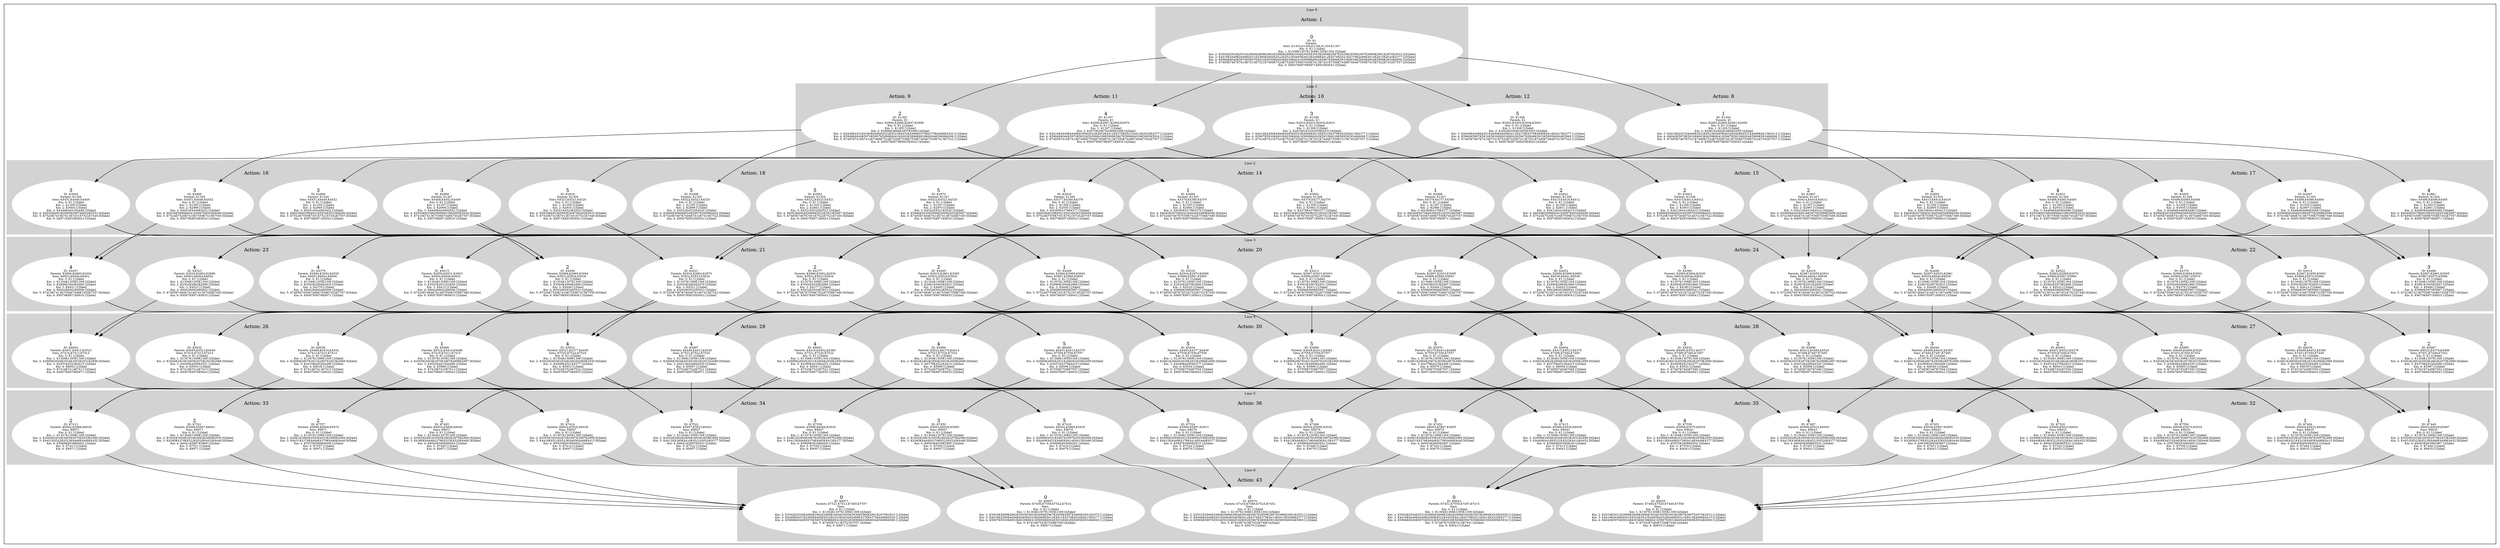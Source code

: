digraph G {
subgraph cluster_info {
        subgraph cluster_0 {
        style=filled;
        color=lightgrey;
        node [style=filled,color=white];
        subgraph cluster_act_1 {
label = "Action: 1"step_K1 [label=<0<BR /><FONT POINT-SIZE="8">ID: K1</FONT><BR /><FONT POINT-SIZE="8">Parents: </FONT><BR /><FONT POINT-SIZE="8">Sons: K1305,K1308,K1306,K1304,K1307</FONT><BR /><FONT POINT-SIZE="8"> Km: 0: K1 [1|false]</FONT><BR /><FONT POINT-SIZE="8"> Km: 1: K1308K1307K1306K1305K1304 [5|false]</FONT><BR /><FONT POINT-SIZE="8"> Km: 2: K3002K2934K2931K2860K2898K2862K2968K2896K3004K3005K3003K2894K2967K2930K2859K2897K2966K2861K2970K2933 [20|false]</FONT><BR /><FONT POINT-SIZE="8"> Km: 3: K4416K4448K4449K4451K4380K4484K4522K4523K4485K4452K4488K4412K4378K4521K4379K4486K4414K4415K4520K4377 [20|false]</FONT><BR /><FONT POINT-SIZE="8"> Km: 4: K5966K6040K5970K5897K5932K5930K6003K6039K6041K5898K6002K5967K5896K5933K6038K5895K6004K5969K5934K6006 [20|false]</FONT><BR /><FONT POINT-SIZE="8"> Km: 5: K7485K7487K7416K7414K7521K7488K7524K7520K7556K7450K7413K7451K7558K7448K7484K7559K7415K7522K7452K7557 [20|false]</FONT><BR /><FONT POINT-SIZE="8"> Km: 6: K9007K9079K8971K8935K9043 [5|false]</FONT>>]
}

        fontsize="10"
        label = "Line 0";
        }

        subgraph cluster_4 {
        style=filled;
        color=lightgrey;
        node [style=filled,color=white];
        subgraph cluster_act_27 {
label = "Action: 27"step_K6003 [label=<2<BR /><FONT POINT-SIZE="8">ID: K6003</FONT><BR /><FONT POINT-SIZE="8">Parents: K4451,K4523,K4379</FONT><BR /><FONT POINT-SIZE="8">Sons: K7450,K7448,K7452</FONT><BR /><FONT POINT-SIZE="8"> Km: 0: K1 [1|false]</FONT><BR /><FONT POINT-SIZE="8"> Km: 1: K1304K1306K1308 [3|false]</FONT><BR /><FONT POINT-SIZE="8"> Km: 2: K3002K3004K2934K2862K2860K2930 [6|false]</FONT><BR /><FONT POINT-SIZE="8"> Km: 3: K4451K4379K4523 [3|false]</FONT><BR /><FONT POINT-SIZE="8"> Km: 4: K6003 [1|false]</FONT><BR /><FONT POINT-SIZE="8"> Km: 5: K7448K7452K7450 [3|false]</FONT><BR /><FONT POINT-SIZE="8"> Km: 6: K9007K9079K8935 [3|false]</FONT>>]
step_K6039 [label=<2<BR /><FONT POINT-SIZE="8">ID: K6039</FONT><BR /><FONT POINT-SIZE="8">Parents: K4488,K4452,K4380</FONT><BR /><FONT POINT-SIZE="8">Sons: K7451,K7450,K7448</FONT><BR /><FONT POINT-SIZE="8"> Km: 0: K1 [1|false]</FONT><BR /><FONT POINT-SIZE="8"> Km: 1: K1307K1306K1304 [3|false]</FONT><BR /><FONT POINT-SIZE="8"> Km: 2: K2861K2860K2930K2933K2966K2968 [6|false]</FONT><BR /><FONT POINT-SIZE="8"> Km: 3: K4380K4452K4488 [3|false]</FONT><BR /><FONT POINT-SIZE="8"> Km: 4: K6039 [1|false]</FONT><BR /><FONT POINT-SIZE="8"> Km: 5: K7451K7448K7450 [3|false]</FONT><BR /><FONT POINT-SIZE="8"> Km: 6: K9007K8935K9043 [3|false]</FONT>>]
step_K5967 [label=<2<BR /><FONT POINT-SIZE="8">ID: K5967</FONT><BR /><FONT POINT-SIZE="8">Parents: K4522,K4378,K4486</FONT><BR /><FONT POINT-SIZE="8">Sons: K7451,K7448,K7452</FONT><BR /><FONT POINT-SIZE="8"> Km: 0: K1 [1|false]</FONT><BR /><FONT POINT-SIZE="8"> Km: 1: K1304K1307K1308 [3|false]</FONT><BR /><FONT POINT-SIZE="8"> Km: 2: K3002K2861K3005K2862K2970K2966 [6|false]</FONT><BR /><FONT POINT-SIZE="8"> Km: 3: K4378K4522K4486 [3|false]</FONT><BR /><FONT POINT-SIZE="8"> Km: 4: K5967 [1|false]</FONT><BR /><FONT POINT-SIZE="8"> Km: 5: K7451K7448K7452 [3|false]</FONT><BR /><FONT POINT-SIZE="8"> Km: 6: K9079K8935K9043 [3|false]</FONT>>]
step_K5895 [label=<2<BR /><FONT POINT-SIZE="8">ID: K5895</FONT><BR /><FONT POINT-SIZE="8">Parents: K4448,K4484,K4520</FONT><BR /><FONT POINT-SIZE="8">Sons: K7451,K7450,K7452</FONT><BR /><FONT POINT-SIZE="8"> Km: 0: K1 [1|false]</FONT><BR /><FONT POINT-SIZE="8"> Km: 1: K1307K1306K1308 [3|false]</FONT><BR /><FONT POINT-SIZE="8"> Km: 2: K3004K2934K3005K2970K2933K2968 [6|false]</FONT><BR /><FONT POINT-SIZE="8"> Km: 3: K4484K4448K4520 [3|false]</FONT><BR /><FONT POINT-SIZE="8"> Km: 4: K5895 [1|false]</FONT><BR /><FONT POINT-SIZE="8"> Km: 5: K7451K7452K7450 [3|false]</FONT><BR /><FONT POINT-SIZE="8"> Km: 6: K9007K9079K9043 [3|false]</FONT>>]
}
subgraph cluster_act_28 {
label = "Action: 28"step_K6004 [label=<3<BR /><FONT POINT-SIZE="8">ID: K6004</FONT><BR /><FONT POINT-SIZE="8">Parents: K4415,K4523,K4379</FONT><BR /><FONT POINT-SIZE="8">Sons: K7488,K7484,K7485</FONT><BR /><FONT POINT-SIZE="8"> Km: 0: K1 [1|false]</FONT><BR /><FONT POINT-SIZE="8"> Km: 1: K1304K1305K1308 [3|false]</FONT><BR /><FONT POINT-SIZE="8"> Km: 2: K3002K2862K2894K3003K2859K2898 [6|false]</FONT><BR /><FONT POINT-SIZE="8"> Km: 3: K4379K4523K4415 [3|false]</FONT><BR /><FONT POINT-SIZE="8"> Km: 4: K6004 [1|false]</FONT><BR /><FONT POINT-SIZE="8"> Km: 5: K7485K7484K7488 [3|false]</FONT><BR /><FONT POINT-SIZE="8"> Km: 6: K9079K8971K8935 [3|false]</FONT>>]
step_K5896 [label=<3<BR /><FONT POINT-SIZE="8">ID: K5896</FONT><BR /><FONT POINT-SIZE="8">Parents: K4412,K4484,K4520</FONT><BR /><FONT POINT-SIZE="8">Sons: K7488,K7487,K7485</FONT><BR /><FONT POINT-SIZE="8"> Km: 0: K1 [1|false]</FONT><BR /><FONT POINT-SIZE="8"> Km: 1: K1307K1305K1308 [3|false]</FONT><BR /><FONT POINT-SIZE="8"> Km: 2: K3005K3003K2970K2967K2898K2897 [6|false]</FONT><BR /><FONT POINT-SIZE="8"> Km: 3: K4412K4484K4520 [3|false]</FONT><BR /><FONT POINT-SIZE="8"> Km: 4: K5896 [1|false]</FONT><BR /><FONT POINT-SIZE="8"> Km: 5: K7485K7487K7488 [3|false]</FONT><BR /><FONT POINT-SIZE="8"> Km: 6: K9079K8971K9043 [3|false]</FONT>>]
step_K5932 [label=<3<BR /><FONT POINT-SIZE="8">ID: K5932</FONT><BR /><FONT POINT-SIZE="8">Parents: K4485,K4521,K4377</FONT><BR /><FONT POINT-SIZE="8">Sons: K7488,K7484,K7487</FONT><BR /><FONT POINT-SIZE="8"> Km: 0: K1 [1|false]</FONT><BR /><FONT POINT-SIZE="8"> Km: 1: K1304K1307K1308 [3|false]</FONT><BR /><FONT POINT-SIZE="8"> Km: 2: K3002K2861K3005K2862K2970K2966 [6|false]</FONT><BR /><FONT POINT-SIZE="8"> Km: 3: K4485K4521K4377 [3|false]</FONT><BR /><FONT POINT-SIZE="8"> Km: 4: K5932 [1|false]</FONT><BR /><FONT POINT-SIZE="8"> Km: 5: K7487K7484K7488 [3|false]</FONT><BR /><FONT POINT-SIZE="8"> Km: 6: K9079K8935K9043 [3|false]</FONT>>]
step_K6040 [label=<3<BR /><FONT POINT-SIZE="8">ID: K6040</FONT><BR /><FONT POINT-SIZE="8">Parents: K4488,K4416,K4380</FONT><BR /><FONT POINT-SIZE="8">Sons: K7484,K7487,K7485</FONT><BR /><FONT POINT-SIZE="8"> Km: 0: K1 [1|false]</FONT><BR /><FONT POINT-SIZE="8"> Km: 1: K1307K1305K1304 [3|false]</FONT><BR /><FONT POINT-SIZE="8"> Km: 2: K2861K2894K2967K2859K2897K2966 [6|false]</FONT><BR /><FONT POINT-SIZE="8"> Km: 3: K4380K4416K4488 [3|false]</FONT><BR /><FONT POINT-SIZE="8"> Km: 4: K6040 [1|false]</FONT><BR /><FONT POINT-SIZE="8"> Km: 5: K7485K7487K7484 [3|false]</FONT><BR /><FONT POINT-SIZE="8"> Km: 6: K8971K8935K9043 [3|false]</FONT>>]
}
subgraph cluster_act_28 {
label = "Action: 28"step_K6004 [label=<3<BR /><FONT POINT-SIZE="8">ID: K6004</FONT><BR /><FONT POINT-SIZE="8">Parents: K4415,K4523,K4379</FONT><BR /><FONT POINT-SIZE="8">Sons: K7488,K7484,K7485</FONT><BR /><FONT POINT-SIZE="8"> Km: 0: K1 [1|false]</FONT><BR /><FONT POINT-SIZE="8"> Km: 1: K1304K1305K1308 [3|false]</FONT><BR /><FONT POINT-SIZE="8"> Km: 2: K3002K2862K2894K3003K2859K2898 [6|false]</FONT><BR /><FONT POINT-SIZE="8"> Km: 3: K4379K4523K4415 [3|false]</FONT><BR /><FONT POINT-SIZE="8"> Km: 4: K6004 [1|false]</FONT><BR /><FONT POINT-SIZE="8"> Km: 5: K7485K7484K7488 [3|false]</FONT><BR /><FONT POINT-SIZE="8"> Km: 6: K9079K8971K8935 [3|false]</FONT>>]
step_K5896 [label=<3<BR /><FONT POINT-SIZE="8">ID: K5896</FONT><BR /><FONT POINT-SIZE="8">Parents: K4412,K4484,K4520</FONT><BR /><FONT POINT-SIZE="8">Sons: K7488,K7487,K7485</FONT><BR /><FONT POINT-SIZE="8"> Km: 0: K1 [1|false]</FONT><BR /><FONT POINT-SIZE="8"> Km: 1: K1307K1305K1308 [3|false]</FONT><BR /><FONT POINT-SIZE="8"> Km: 2: K3005K3003K2970K2967K2898K2897 [6|false]</FONT><BR /><FONT POINT-SIZE="8"> Km: 3: K4412K4484K4520 [3|false]</FONT><BR /><FONT POINT-SIZE="8"> Km: 4: K5896 [1|false]</FONT><BR /><FONT POINT-SIZE="8"> Km: 5: K7485K7487K7488 [3|false]</FONT><BR /><FONT POINT-SIZE="8"> Km: 6: K9079K8971K9043 [3|false]</FONT>>]
step_K5932 [label=<3<BR /><FONT POINT-SIZE="8">ID: K5932</FONT><BR /><FONT POINT-SIZE="8">Parents: K4485,K4521,K4377</FONT><BR /><FONT POINT-SIZE="8">Sons: K7488,K7484,K7487</FONT><BR /><FONT POINT-SIZE="8"> Km: 0: K1 [1|false]</FONT><BR /><FONT POINT-SIZE="8"> Km: 1: K1304K1307K1308 [3|false]</FONT><BR /><FONT POINT-SIZE="8"> Km: 2: K3002K2861K3005K2862K2970K2966 [6|false]</FONT><BR /><FONT POINT-SIZE="8"> Km: 3: K4485K4521K4377 [3|false]</FONT><BR /><FONT POINT-SIZE="8"> Km: 4: K5932 [1|false]</FONT><BR /><FONT POINT-SIZE="8"> Km: 5: K7487K7484K7488 [3|false]</FONT><BR /><FONT POINT-SIZE="8"> Km: 6: K9079K8935K9043 [3|false]</FONT>>]
step_K6040 [label=<3<BR /><FONT POINT-SIZE="8">ID: K6040</FONT><BR /><FONT POINT-SIZE="8">Parents: K4488,K4416,K4380</FONT><BR /><FONT POINT-SIZE="8">Sons: K7484,K7487,K7485</FONT><BR /><FONT POINT-SIZE="8"> Km: 0: K1 [1|false]</FONT><BR /><FONT POINT-SIZE="8"> Km: 1: K1307K1305K1304 [3|false]</FONT><BR /><FONT POINT-SIZE="8"> Km: 2: K2861K2894K2967K2859K2897K2966 [6|false]</FONT><BR /><FONT POINT-SIZE="8"> Km: 3: K4380K4416K4488 [3|false]</FONT><BR /><FONT POINT-SIZE="8"> Km: 4: K6040 [1|false]</FONT><BR /><FONT POINT-SIZE="8"> Km: 5: K7485K7487K7484 [3|false]</FONT><BR /><FONT POINT-SIZE="8"> Km: 6: K8971K8935K9043 [3|false]</FONT>>]
}
subgraph cluster_act_30 {
label = "Action: 30"step_K5898 [label=<5<BR /><FONT POINT-SIZE="8">ID: K5898</FONT><BR /><FONT POINT-SIZE="8">Parents: K4448,K4412,K4484</FONT><BR /><FONT POINT-SIZE="8">Sons: K7558,K7559,K7557</FONT><BR /><FONT POINT-SIZE="8"> Km: 0: K1 [1|false]</FONT><BR /><FONT POINT-SIZE="8"> Km: 1: K1307K1306K1305 [3|false]</FONT><BR /><FONT POINT-SIZE="8"> Km: 2: K2896K2967K2931K2897K2933K2968 [6|false]</FONT><BR /><FONT POINT-SIZE="8"> Km: 3: K4412K4484K4448 [3|false]</FONT><BR /><FONT POINT-SIZE="8"> Km: 4: K5898 [1|false]</FONT><BR /><FONT POINT-SIZE="8"> Km: 5: K7559K7558K7557 [3|false]</FONT><BR /><FONT POINT-SIZE="8"> Km: 6: K9007K8971K9043 [3|false]</FONT>>]
step_K6006 [label=<5<BR /><FONT POINT-SIZE="8">ID: K6006</FONT><BR /><FONT POINT-SIZE="8">Parents: K4451,K4415,K4379</FONT><BR /><FONT POINT-SIZE="8">Sons: K7558,K7556,K7557</FONT><BR /><FONT POINT-SIZE="8"> Km: 0: K1 [1|false]</FONT><BR /><FONT POINT-SIZE="8"> Km: 1: K1306K1305K1304 [3|false]</FONT><BR /><FONT POINT-SIZE="8"> Km: 2: K2896K2894K2931K2860K2930K2859 [6|false]</FONT><BR /><FONT POINT-SIZE="8"> Km: 3: K4451K4379K4415 [3|false]</FONT><BR /><FONT POINT-SIZE="8"> Km: 4: K6006 [1|false]</FONT><BR /><FONT POINT-SIZE="8"> Km: 5: K7556K7558K7557 [3|false]</FONT><BR /><FONT POINT-SIZE="8"> Km: 6: K9007K8971K8935 [3|false]</FONT>>]
step_K5970 [label=<5<BR /><FONT POINT-SIZE="8">ID: K5970</FONT><BR /><FONT POINT-SIZE="8">Parents: K4378,K4414,K4486</FONT><BR /><FONT POINT-SIZE="8">Sons: K7559,K7556,K7557</FONT><BR /><FONT POINT-SIZE="8"> Km: 0: K1 [1|false]</FONT><BR /><FONT POINT-SIZE="8"> Km: 1: K1307K1305K1304 [3|false]</FONT><BR /><FONT POINT-SIZE="8"> Km: 2: K2861K2894K2967K2859K2897K2966 [6|false]</FONT><BR /><FONT POINT-SIZE="8"> Km: 3: K4378K4414K4486 [3|false]</FONT><BR /><FONT POINT-SIZE="8"> Km: 4: K5970 [1|false]</FONT><BR /><FONT POINT-SIZE="8"> Km: 5: K7559K7556K7557 [3|false]</FONT><BR /><FONT POINT-SIZE="8"> Km: 6: K8971K8935K9043 [3|false]</FONT>>]
step_K5934 [label=<5<BR /><FONT POINT-SIZE="8">ID: K5934</FONT><BR /><FONT POINT-SIZE="8">Parents: K4485,K4377,K4449</FONT><BR /><FONT POINT-SIZE="8">Sons: K7558,K7559,K7556</FONT><BR /><FONT POINT-SIZE="8"> Km: 0: K1 [1|false]</FONT><BR /><FONT POINT-SIZE="8"> Km: 1: K1307K1306K1304 [3|false]</FONT><BR /><FONT POINT-SIZE="8"> Km: 2: K2861K2860K2930K2933K2966K2968 [6|false]</FONT><BR /><FONT POINT-SIZE="8"> Km: 3: K4449K4485K4377 [3|false]</FONT><BR /><FONT POINT-SIZE="8"> Km: 4: K5934 [1|false]</FONT><BR /><FONT POINT-SIZE="8"> Km: 5: K7559K7556K7558 [3|false]</FONT><BR /><FONT POINT-SIZE="8"> Km: 6: K9007K8935K9043 [3|false]</FONT>>]
}
subgraph cluster_act_30 {
label = "Action: 30"step_K5898 [label=<5<BR /><FONT POINT-SIZE="8">ID: K5898</FONT><BR /><FONT POINT-SIZE="8">Parents: K4448,K4412,K4484</FONT><BR /><FONT POINT-SIZE="8">Sons: K7558,K7559,K7557</FONT><BR /><FONT POINT-SIZE="8"> Km: 0: K1 [1|false]</FONT><BR /><FONT POINT-SIZE="8"> Km: 1: K1307K1306K1305 [3|false]</FONT><BR /><FONT POINT-SIZE="8"> Km: 2: K2896K2967K2931K2897K2933K2968 [6|false]</FONT><BR /><FONT POINT-SIZE="8"> Km: 3: K4412K4484K4448 [3|false]</FONT><BR /><FONT POINT-SIZE="8"> Km: 4: K5898 [1|false]</FONT><BR /><FONT POINT-SIZE="8"> Km: 5: K7559K7558K7557 [3|false]</FONT><BR /><FONT POINT-SIZE="8"> Km: 6: K9007K8971K9043 [3|false]</FONT>>]
step_K6006 [label=<5<BR /><FONT POINT-SIZE="8">ID: K6006</FONT><BR /><FONT POINT-SIZE="8">Parents: K4451,K4415,K4379</FONT><BR /><FONT POINT-SIZE="8">Sons: K7558,K7556,K7557</FONT><BR /><FONT POINT-SIZE="8"> Km: 0: K1 [1|false]</FONT><BR /><FONT POINT-SIZE="8"> Km: 1: K1306K1305K1304 [3|false]</FONT><BR /><FONT POINT-SIZE="8"> Km: 2: K2896K2894K2931K2860K2930K2859 [6|false]</FONT><BR /><FONT POINT-SIZE="8"> Km: 3: K4451K4379K4415 [3|false]</FONT><BR /><FONT POINT-SIZE="8"> Km: 4: K6006 [1|false]</FONT><BR /><FONT POINT-SIZE="8"> Km: 5: K7556K7558K7557 [3|false]</FONT><BR /><FONT POINT-SIZE="8"> Km: 6: K9007K8971K8935 [3|false]</FONT>>]
step_K5970 [label=<5<BR /><FONT POINT-SIZE="8">ID: K5970</FONT><BR /><FONT POINT-SIZE="8">Parents: K4378,K4414,K4486</FONT><BR /><FONT POINT-SIZE="8">Sons: K7559,K7556,K7557</FONT><BR /><FONT POINT-SIZE="8"> Km: 0: K1 [1|false]</FONT><BR /><FONT POINT-SIZE="8"> Km: 1: K1307K1305K1304 [3|false]</FONT><BR /><FONT POINT-SIZE="8"> Km: 2: K2861K2894K2967K2859K2897K2966 [6|false]</FONT><BR /><FONT POINT-SIZE="8"> Km: 3: K4378K4414K4486 [3|false]</FONT><BR /><FONT POINT-SIZE="8"> Km: 4: K5970 [1|false]</FONT><BR /><FONT POINT-SIZE="8"> Km: 5: K7559K7556K7557 [3|false]</FONT><BR /><FONT POINT-SIZE="8"> Km: 6: K8971K8935K9043 [3|false]</FONT>>]
step_K5934 [label=<5<BR /><FONT POINT-SIZE="8">ID: K5934</FONT><BR /><FONT POINT-SIZE="8">Parents: K4485,K4377,K4449</FONT><BR /><FONT POINT-SIZE="8">Sons: K7558,K7559,K7556</FONT><BR /><FONT POINT-SIZE="8"> Km: 0: K1 [1|false]</FONT><BR /><FONT POINT-SIZE="8"> Km: 1: K1307K1306K1304 [3|false]</FONT><BR /><FONT POINT-SIZE="8"> Km: 2: K2861K2860K2930K2933K2966K2968 [6|false]</FONT><BR /><FONT POINT-SIZE="8"> Km: 3: K4449K4485K4377 [3|false]</FONT><BR /><FONT POINT-SIZE="8"> Km: 4: K5934 [1|false]</FONT><BR /><FONT POINT-SIZE="8"> Km: 5: K7559K7556K7558 [3|false]</FONT><BR /><FONT POINT-SIZE="8"> Km: 6: K9007K8935K9043 [3|false]</FONT>>]
}
subgraph cluster_act_29 {
label = "Action: 29"step_K5969 [label=<4<BR /><FONT POINT-SIZE="8">ID: K5969</FONT><BR /><FONT POINT-SIZE="8">Parents: K4522,K4378,K4414</FONT><BR /><FONT POINT-SIZE="8">Sons: K7521,K7520,K7524</FONT><BR /><FONT POINT-SIZE="8"> Km: 0: K1 [1|false]</FONT><BR /><FONT POINT-SIZE="8"> Km: 1: K1304K1305K1308 [3|false]</FONT><BR /><FONT POINT-SIZE="8"> Km: 2: K3002K2862K2894K3003K2859K2898 [6|false]</FONT><BR /><FONT POINT-SIZE="8"> Km: 3: K4378K4522K4414 [3|false]</FONT><BR /><FONT POINT-SIZE="8"> Km: 4: K5969 [1|false]</FONT><BR /><FONT POINT-SIZE="8"> Km: 5: K7524K7520K7521 [3|false]</FONT><BR /><FONT POINT-SIZE="8"> Km: 6: K9079K8971K8935 [3|false]</FONT>>]
step_K5897 [label=<4<BR /><FONT POINT-SIZE="8">ID: K5897</FONT><BR /><FONT POINT-SIZE="8">Parents: K4448,K4412,K4520</FONT><BR /><FONT POINT-SIZE="8">Sons: K7521,K7522,K7524</FONT><BR /><FONT POINT-SIZE="8"> Km: 0: K1 [1|false]</FONT><BR /><FONT POINT-SIZE="8"> Km: 1: K1306K1305K1308 [3|false]</FONT><BR /><FONT POINT-SIZE="8"> Km: 2: K2896K3004K2934K3003K2931K2898 [6|false]</FONT><BR /><FONT POINT-SIZE="8"> Km: 3: K4412K4448K4520 [3|false]</FONT><BR /><FONT POINT-SIZE="8"> Km: 4: K5897 [1|false]</FONT><BR /><FONT POINT-SIZE="8"> Km: 5: K7524K7522K7521 [3|false]</FONT><BR /><FONT POINT-SIZE="8"> Km: 6: K9007K9079K8971 [3|false]</FONT>>]
step_K5933 [label=<4<BR /><FONT POINT-SIZE="8">ID: K5933</FONT><BR /><FONT POINT-SIZE="8">Parents: K4521,K4377,K4449</FONT><BR /><FONT POINT-SIZE="8">Sons: K7520,K7522,K7524</FONT><BR /><FONT POINT-SIZE="8"> Km: 0: K1 [1|false]</FONT><BR /><FONT POINT-SIZE="8"> Km: 1: K1304K1306K1308 [3|false]</FONT><BR /><FONT POINT-SIZE="8"> Km: 2: K3002K3004K2934K2862K2860K2930 [6|false]</FONT><BR /><FONT POINT-SIZE="8"> Km: 3: K4449K4521K4377 [3|false]</FONT><BR /><FONT POINT-SIZE="8"> Km: 4: K5933 [1|false]</FONT><BR /><FONT POINT-SIZE="8"> Km: 5: K7524K7520K7522 [3|false]</FONT><BR /><FONT POINT-SIZE="8"> Km: 6: K9007K9079K8935 [3|false]</FONT>>]
step_K6041 [label=<4<BR /><FONT POINT-SIZE="8">ID: K6041</FONT><BR /><FONT POINT-SIZE="8">Parents: K4416,K4452,K4380</FONT><BR /><FONT POINT-SIZE="8">Sons: K7521,K7520,K7522</FONT><BR /><FONT POINT-SIZE="8"> Km: 0: K1 [1|false]</FONT><BR /><FONT POINT-SIZE="8"> Km: 1: K1306K1305K1304 [3|false]</FONT><BR /><FONT POINT-SIZE="8"> Km: 2: K2896K2894K2931K2860K2930K2859 [6|false]</FONT><BR /><FONT POINT-SIZE="8"> Km: 3: K4380K4416K4452 [3|false]</FONT><BR /><FONT POINT-SIZE="8"> Km: 4: K6041 [1|false]</FONT><BR /><FONT POINT-SIZE="8"> Km: 5: K7520K7522K7521 [3|false]</FONT><BR /><FONT POINT-SIZE="8"> Km: 6: K9007K8971K8935 [3|false]</FONT>>]
}
subgraph cluster_act_26 {
label = "Action: 26"step_K6002 [label=<1<BR /><FONT POINT-SIZE="8">ID: K6002</FONT><BR /><FONT POINT-SIZE="8">Parents: K4451,K4415,K4523</FONT><BR /><FONT POINT-SIZE="8">Sons: K7416,K7413,K7414</FONT><BR /><FONT POINT-SIZE="8"> Km: 0: K1 [1|false]</FONT><BR /><FONT POINT-SIZE="8"> Km: 1: K1306K1305K1308 [3|false]</FONT><BR /><FONT POINT-SIZE="8"> Km: 2: K2896K3004K2934K3003K2931K2898 [6|false]</FONT><BR /><FONT POINT-SIZE="8"> Km: 3: K4451K4523K4415 [3|false]</FONT><BR /><FONT POINT-SIZE="8"> Km: 4: K6002 [1|false]</FONT><BR /><FONT POINT-SIZE="8"> Km: 5: K7416K7414K7413 [3|false]</FONT><BR /><FONT POINT-SIZE="8"> Km: 6: K9007K9079K8971 [3|false]</FONT>>]
step_K5966 [label=<1<BR /><FONT POINT-SIZE="8">ID: K5966</FONT><BR /><FONT POINT-SIZE="8">Parents: K4522,K4414,K4486</FONT><BR /><FONT POINT-SIZE="8">Sons: K7416,K7413,K7415</FONT><BR /><FONT POINT-SIZE="8"> Km: 0: K1 [1|false]</FONT><BR /><FONT POINT-SIZE="8"> Km: 1: K1307K1305K1308 [3|false]</FONT><BR /><FONT POINT-SIZE="8"> Km: 2: K3005K3003K2970K2967K2898K2897 [6|false]</FONT><BR /><FONT POINT-SIZE="8"> Km: 3: K4522K4414K4486 [3|false]</FONT><BR /><FONT POINT-SIZE="8"> Km: 4: K5966 [1|false]</FONT><BR /><FONT POINT-SIZE="8"> Km: 5: K7416K7415K7413 [3|false]</FONT><BR /><FONT POINT-SIZE="8"> Km: 6: K9079K8971K9043 [3|false]</FONT>>]
step_K6038 [label=<1<BR /><FONT POINT-SIZE="8">ID: K6038</FONT><BR /><FONT POINT-SIZE="8">Parents: K4488,K4416,K4452</FONT><BR /><FONT POINT-SIZE="8">Sons: K7413,K7415,K7414</FONT><BR /><FONT POINT-SIZE="8"> Km: 0: K1 [1|false]</FONT><BR /><FONT POINT-SIZE="8"> Km: 1: K1307K1306K1305 [3|false]</FONT><BR /><FONT POINT-SIZE="8"> Km: 2: K2896K2967K2931K2897K2933K2968 [6|false]</FONT><BR /><FONT POINT-SIZE="8"> Km: 3: K4416K4452K4488 [3|false]</FONT><BR /><FONT POINT-SIZE="8"> Km: 4: K6038 [1|false]</FONT><BR /><FONT POINT-SIZE="8"> Km: 5: K7414K7413K7415 [3|false]</FONT><BR /><FONT POINT-SIZE="8"> Km: 6: K9007K8971K9043 [3|false]</FONT>>]
step_K5930 [label=<1<BR /><FONT POINT-SIZE="8">ID: K5930</FONT><BR /><FONT POINT-SIZE="8">Parents: K4485,K4521,K4449</FONT><BR /><FONT POINT-SIZE="8">Sons: K7416,K7415,K7414</FONT><BR /><FONT POINT-SIZE="8"> Km: 0: K1 [1|false]</FONT><BR /><FONT POINT-SIZE="8"> Km: 1: K1307K1306K1308 [3|false]</FONT><BR /><FONT POINT-SIZE="8"> Km: 2: K3004K2934K3005K2970K2933K2968 [6|false]</FONT><BR /><FONT POINT-SIZE="8"> Km: 3: K4449K4485K4521 [3|false]</FONT><BR /><FONT POINT-SIZE="8"> Km: 4: K5930 [1|false]</FONT><BR /><FONT POINT-SIZE="8"> Km: 5: K7416K7414K7415 [3|false]</FONT><BR /><FONT POINT-SIZE="8"> Km: 6: K9007K9079K9043 [3|false]</FONT>>]
}
subgraph cluster_act_30 {
label = "Action: 30"step_K5898 [label=<5<BR /><FONT POINT-SIZE="8">ID: K5898</FONT><BR /><FONT POINT-SIZE="8">Parents: K4448,K4412,K4484</FONT><BR /><FONT POINT-SIZE="8">Sons: K7558,K7559,K7557</FONT><BR /><FONT POINT-SIZE="8"> Km: 0: K1 [1|false]</FONT><BR /><FONT POINT-SIZE="8"> Km: 1: K1307K1306K1305 [3|false]</FONT><BR /><FONT POINT-SIZE="8"> Km: 2: K2896K2967K2931K2897K2933K2968 [6|false]</FONT><BR /><FONT POINT-SIZE="8"> Km: 3: K4412K4484K4448 [3|false]</FONT><BR /><FONT POINT-SIZE="8"> Km: 4: K5898 [1|false]</FONT><BR /><FONT POINT-SIZE="8"> Km: 5: K7559K7558K7557 [3|false]</FONT><BR /><FONT POINT-SIZE="8"> Km: 6: K9007K8971K9043 [3|false]</FONT>>]
step_K6006 [label=<5<BR /><FONT POINT-SIZE="8">ID: K6006</FONT><BR /><FONT POINT-SIZE="8">Parents: K4451,K4415,K4379</FONT><BR /><FONT POINT-SIZE="8">Sons: K7558,K7556,K7557</FONT><BR /><FONT POINT-SIZE="8"> Km: 0: K1 [1|false]</FONT><BR /><FONT POINT-SIZE="8"> Km: 1: K1306K1305K1304 [3|false]</FONT><BR /><FONT POINT-SIZE="8"> Km: 2: K2896K2894K2931K2860K2930K2859 [6|false]</FONT><BR /><FONT POINT-SIZE="8"> Km: 3: K4451K4379K4415 [3|false]</FONT><BR /><FONT POINT-SIZE="8"> Km: 4: K6006 [1|false]</FONT><BR /><FONT POINT-SIZE="8"> Km: 5: K7556K7558K7557 [3|false]</FONT><BR /><FONT POINT-SIZE="8"> Km: 6: K9007K8971K8935 [3|false]</FONT>>]
step_K5970 [label=<5<BR /><FONT POINT-SIZE="8">ID: K5970</FONT><BR /><FONT POINT-SIZE="8">Parents: K4378,K4414,K4486</FONT><BR /><FONT POINT-SIZE="8">Sons: K7559,K7556,K7557</FONT><BR /><FONT POINT-SIZE="8"> Km: 0: K1 [1|false]</FONT><BR /><FONT POINT-SIZE="8"> Km: 1: K1307K1305K1304 [3|false]</FONT><BR /><FONT POINT-SIZE="8"> Km: 2: K2861K2894K2967K2859K2897K2966 [6|false]</FONT><BR /><FONT POINT-SIZE="8"> Km: 3: K4378K4414K4486 [3|false]</FONT><BR /><FONT POINT-SIZE="8"> Km: 4: K5970 [1|false]</FONT><BR /><FONT POINT-SIZE="8"> Km: 5: K7559K7556K7557 [3|false]</FONT><BR /><FONT POINT-SIZE="8"> Km: 6: K8971K8935K9043 [3|false]</FONT>>]
step_K5934 [label=<5<BR /><FONT POINT-SIZE="8">ID: K5934</FONT><BR /><FONT POINT-SIZE="8">Parents: K4485,K4377,K4449</FONT><BR /><FONT POINT-SIZE="8">Sons: K7558,K7559,K7556</FONT><BR /><FONT POINT-SIZE="8"> Km: 0: K1 [1|false]</FONT><BR /><FONT POINT-SIZE="8"> Km: 1: K1307K1306K1304 [3|false]</FONT><BR /><FONT POINT-SIZE="8"> Km: 2: K2861K2860K2930K2933K2966K2968 [6|false]</FONT><BR /><FONT POINT-SIZE="8"> Km: 3: K4449K4485K4377 [3|false]</FONT><BR /><FONT POINT-SIZE="8"> Km: 4: K5934 [1|false]</FONT><BR /><FONT POINT-SIZE="8"> Km: 5: K7559K7556K7558 [3|false]</FONT><BR /><FONT POINT-SIZE="8"> Km: 6: K9007K8935K9043 [3|false]</FONT>>]
}
subgraph cluster_act_28 {
label = "Action: 28"step_K6004 [label=<3<BR /><FONT POINT-SIZE="8">ID: K6004</FONT><BR /><FONT POINT-SIZE="8">Parents: K4415,K4523,K4379</FONT><BR /><FONT POINT-SIZE="8">Sons: K7488,K7484,K7485</FONT><BR /><FONT POINT-SIZE="8"> Km: 0: K1 [1|false]</FONT><BR /><FONT POINT-SIZE="8"> Km: 1: K1304K1305K1308 [3|false]</FONT><BR /><FONT POINT-SIZE="8"> Km: 2: K3002K2862K2894K3003K2859K2898 [6|false]</FONT><BR /><FONT POINT-SIZE="8"> Km: 3: K4379K4523K4415 [3|false]</FONT><BR /><FONT POINT-SIZE="8"> Km: 4: K6004 [1|false]</FONT><BR /><FONT POINT-SIZE="8"> Km: 5: K7485K7484K7488 [3|false]</FONT><BR /><FONT POINT-SIZE="8"> Km: 6: K9079K8971K8935 [3|false]</FONT>>]
step_K5896 [label=<3<BR /><FONT POINT-SIZE="8">ID: K5896</FONT><BR /><FONT POINT-SIZE="8">Parents: K4412,K4484,K4520</FONT><BR /><FONT POINT-SIZE="8">Sons: K7488,K7487,K7485</FONT><BR /><FONT POINT-SIZE="8"> Km: 0: K1 [1|false]</FONT><BR /><FONT POINT-SIZE="8"> Km: 1: K1307K1305K1308 [3|false]</FONT><BR /><FONT POINT-SIZE="8"> Km: 2: K3005K3003K2970K2967K2898K2897 [6|false]</FONT><BR /><FONT POINT-SIZE="8"> Km: 3: K4412K4484K4520 [3|false]</FONT><BR /><FONT POINT-SIZE="8"> Km: 4: K5896 [1|false]</FONT><BR /><FONT POINT-SIZE="8"> Km: 5: K7485K7487K7488 [3|false]</FONT><BR /><FONT POINT-SIZE="8"> Km: 6: K9079K8971K9043 [3|false]</FONT>>]
step_K5932 [label=<3<BR /><FONT POINT-SIZE="8">ID: K5932</FONT><BR /><FONT POINT-SIZE="8">Parents: K4485,K4521,K4377</FONT><BR /><FONT POINT-SIZE="8">Sons: K7488,K7484,K7487</FONT><BR /><FONT POINT-SIZE="8"> Km: 0: K1 [1|false]</FONT><BR /><FONT POINT-SIZE="8"> Km: 1: K1304K1307K1308 [3|false]</FONT><BR /><FONT POINT-SIZE="8"> Km: 2: K3002K2861K3005K2862K2970K2966 [6|false]</FONT><BR /><FONT POINT-SIZE="8"> Km: 3: K4485K4521K4377 [3|false]</FONT><BR /><FONT POINT-SIZE="8"> Km: 4: K5932 [1|false]</FONT><BR /><FONT POINT-SIZE="8"> Km: 5: K7487K7484K7488 [3|false]</FONT><BR /><FONT POINT-SIZE="8"> Km: 6: K9079K8935K9043 [3|false]</FONT>>]
step_K6040 [label=<3<BR /><FONT POINT-SIZE="8">ID: K6040</FONT><BR /><FONT POINT-SIZE="8">Parents: K4488,K4416,K4380</FONT><BR /><FONT POINT-SIZE="8">Sons: K7484,K7487,K7485</FONT><BR /><FONT POINT-SIZE="8"> Km: 0: K1 [1|false]</FONT><BR /><FONT POINT-SIZE="8"> Km: 1: K1307K1305K1304 [3|false]</FONT><BR /><FONT POINT-SIZE="8"> Km: 2: K2861K2894K2967K2859K2897K2966 [6|false]</FONT><BR /><FONT POINT-SIZE="8"> Km: 3: K4380K4416K4488 [3|false]</FONT><BR /><FONT POINT-SIZE="8"> Km: 4: K6040 [1|false]</FONT><BR /><FONT POINT-SIZE="8"> Km: 5: K7485K7487K7484 [3|false]</FONT><BR /><FONT POINT-SIZE="8"> Km: 6: K8971K8935K9043 [3|false]</FONT>>]
}
subgraph cluster_act_26 {
label = "Action: 26"step_K6002 [label=<1<BR /><FONT POINT-SIZE="8">ID: K6002</FONT><BR /><FONT POINT-SIZE="8">Parents: K4451,K4415,K4523</FONT><BR /><FONT POINT-SIZE="8">Sons: K7416,K7413,K7414</FONT><BR /><FONT POINT-SIZE="8"> Km: 0: K1 [1|false]</FONT><BR /><FONT POINT-SIZE="8"> Km: 1: K1306K1305K1308 [3|false]</FONT><BR /><FONT POINT-SIZE="8"> Km: 2: K2896K3004K2934K3003K2931K2898 [6|false]</FONT><BR /><FONT POINT-SIZE="8"> Km: 3: K4451K4523K4415 [3|false]</FONT><BR /><FONT POINT-SIZE="8"> Km: 4: K6002 [1|false]</FONT><BR /><FONT POINT-SIZE="8"> Km: 5: K7416K7414K7413 [3|false]</FONT><BR /><FONT POINT-SIZE="8"> Km: 6: K9007K9079K8971 [3|false]</FONT>>]
step_K5966 [label=<1<BR /><FONT POINT-SIZE="8">ID: K5966</FONT><BR /><FONT POINT-SIZE="8">Parents: K4522,K4414,K4486</FONT><BR /><FONT POINT-SIZE="8">Sons: K7416,K7413,K7415</FONT><BR /><FONT POINT-SIZE="8"> Km: 0: K1 [1|false]</FONT><BR /><FONT POINT-SIZE="8"> Km: 1: K1307K1305K1308 [3|false]</FONT><BR /><FONT POINT-SIZE="8"> Km: 2: K3005K3003K2970K2967K2898K2897 [6|false]</FONT><BR /><FONT POINT-SIZE="8"> Km: 3: K4522K4414K4486 [3|false]</FONT><BR /><FONT POINT-SIZE="8"> Km: 4: K5966 [1|false]</FONT><BR /><FONT POINT-SIZE="8"> Km: 5: K7416K7415K7413 [3|false]</FONT><BR /><FONT POINT-SIZE="8"> Km: 6: K9079K8971K9043 [3|false]</FONT>>]
step_K6038 [label=<1<BR /><FONT POINT-SIZE="8">ID: K6038</FONT><BR /><FONT POINT-SIZE="8">Parents: K4488,K4416,K4452</FONT><BR /><FONT POINT-SIZE="8">Sons: K7413,K7415,K7414</FONT><BR /><FONT POINT-SIZE="8"> Km: 0: K1 [1|false]</FONT><BR /><FONT POINT-SIZE="8"> Km: 1: K1307K1306K1305 [3|false]</FONT><BR /><FONT POINT-SIZE="8"> Km: 2: K2896K2967K2931K2897K2933K2968 [6|false]</FONT><BR /><FONT POINT-SIZE="8"> Km: 3: K4416K4452K4488 [3|false]</FONT><BR /><FONT POINT-SIZE="8"> Km: 4: K6038 [1|false]</FONT><BR /><FONT POINT-SIZE="8"> Km: 5: K7414K7413K7415 [3|false]</FONT><BR /><FONT POINT-SIZE="8"> Km: 6: K9007K8971K9043 [3|false]</FONT>>]
step_K5930 [label=<1<BR /><FONT POINT-SIZE="8">ID: K5930</FONT><BR /><FONT POINT-SIZE="8">Parents: K4485,K4521,K4449</FONT><BR /><FONT POINT-SIZE="8">Sons: K7416,K7415,K7414</FONT><BR /><FONT POINT-SIZE="8"> Km: 0: K1 [1|false]</FONT><BR /><FONT POINT-SIZE="8"> Km: 1: K1307K1306K1308 [3|false]</FONT><BR /><FONT POINT-SIZE="8"> Km: 2: K3004K2934K3005K2970K2933K2968 [6|false]</FONT><BR /><FONT POINT-SIZE="8"> Km: 3: K4449K4485K4521 [3|false]</FONT><BR /><FONT POINT-SIZE="8"> Km: 4: K5930 [1|false]</FONT><BR /><FONT POINT-SIZE="8"> Km: 5: K7416K7414K7415 [3|false]</FONT><BR /><FONT POINT-SIZE="8"> Km: 6: K9007K9079K9043 [3|false]</FONT>>]
}
subgraph cluster_act_29 {
label = "Action: 29"step_K5969 [label=<4<BR /><FONT POINT-SIZE="8">ID: K5969</FONT><BR /><FONT POINT-SIZE="8">Parents: K4522,K4378,K4414</FONT><BR /><FONT POINT-SIZE="8">Sons: K7521,K7520,K7524</FONT><BR /><FONT POINT-SIZE="8"> Km: 0: K1 [1|false]</FONT><BR /><FONT POINT-SIZE="8"> Km: 1: K1304K1305K1308 [3|false]</FONT><BR /><FONT POINT-SIZE="8"> Km: 2: K3002K2862K2894K3003K2859K2898 [6|false]</FONT><BR /><FONT POINT-SIZE="8"> Km: 3: K4378K4522K4414 [3|false]</FONT><BR /><FONT POINT-SIZE="8"> Km: 4: K5969 [1|false]</FONT><BR /><FONT POINT-SIZE="8"> Km: 5: K7524K7520K7521 [3|false]</FONT><BR /><FONT POINT-SIZE="8"> Km: 6: K9079K8971K8935 [3|false]</FONT>>]
step_K5897 [label=<4<BR /><FONT POINT-SIZE="8">ID: K5897</FONT><BR /><FONT POINT-SIZE="8">Parents: K4448,K4412,K4520</FONT><BR /><FONT POINT-SIZE="8">Sons: K7521,K7522,K7524</FONT><BR /><FONT POINT-SIZE="8"> Km: 0: K1 [1|false]</FONT><BR /><FONT POINT-SIZE="8"> Km: 1: K1306K1305K1308 [3|false]</FONT><BR /><FONT POINT-SIZE="8"> Km: 2: K2896K3004K2934K3003K2931K2898 [6|false]</FONT><BR /><FONT POINT-SIZE="8"> Km: 3: K4412K4448K4520 [3|false]</FONT><BR /><FONT POINT-SIZE="8"> Km: 4: K5897 [1|false]</FONT><BR /><FONT POINT-SIZE="8"> Km: 5: K7524K7522K7521 [3|false]</FONT><BR /><FONT POINT-SIZE="8"> Km: 6: K9007K9079K8971 [3|false]</FONT>>]
step_K5933 [label=<4<BR /><FONT POINT-SIZE="8">ID: K5933</FONT><BR /><FONT POINT-SIZE="8">Parents: K4521,K4377,K4449</FONT><BR /><FONT POINT-SIZE="8">Sons: K7520,K7522,K7524</FONT><BR /><FONT POINT-SIZE="8"> Km: 0: K1 [1|false]</FONT><BR /><FONT POINT-SIZE="8"> Km: 1: K1304K1306K1308 [3|false]</FONT><BR /><FONT POINT-SIZE="8"> Km: 2: K3002K3004K2934K2862K2860K2930 [6|false]</FONT><BR /><FONT POINT-SIZE="8"> Km: 3: K4449K4521K4377 [3|false]</FONT><BR /><FONT POINT-SIZE="8"> Km: 4: K5933 [1|false]</FONT><BR /><FONT POINT-SIZE="8"> Km: 5: K7524K7520K7522 [3|false]</FONT><BR /><FONT POINT-SIZE="8"> Km: 6: K9007K9079K8935 [3|false]</FONT>>]
step_K6041 [label=<4<BR /><FONT POINT-SIZE="8">ID: K6041</FONT><BR /><FONT POINT-SIZE="8">Parents: K4416,K4452,K4380</FONT><BR /><FONT POINT-SIZE="8">Sons: K7521,K7520,K7522</FONT><BR /><FONT POINT-SIZE="8"> Km: 0: K1 [1|false]</FONT><BR /><FONT POINT-SIZE="8"> Km: 1: K1306K1305K1304 [3|false]</FONT><BR /><FONT POINT-SIZE="8"> Km: 2: K2896K2894K2931K2860K2930K2859 [6|false]</FONT><BR /><FONT POINT-SIZE="8"> Km: 3: K4380K4416K4452 [3|false]</FONT><BR /><FONT POINT-SIZE="8"> Km: 4: K6041 [1|false]</FONT><BR /><FONT POINT-SIZE="8"> Km: 5: K7520K7522K7521 [3|false]</FONT><BR /><FONT POINT-SIZE="8"> Km: 6: K9007K8971K8935 [3|false]</FONT>>]
}
subgraph cluster_act_26 {
label = "Action: 26"step_K6002 [label=<1<BR /><FONT POINT-SIZE="8">ID: K6002</FONT><BR /><FONT POINT-SIZE="8">Parents: K4451,K4415,K4523</FONT><BR /><FONT POINT-SIZE="8">Sons: K7416,K7413,K7414</FONT><BR /><FONT POINT-SIZE="8"> Km: 0: K1 [1|false]</FONT><BR /><FONT POINT-SIZE="8"> Km: 1: K1306K1305K1308 [3|false]</FONT><BR /><FONT POINT-SIZE="8"> Km: 2: K2896K3004K2934K3003K2931K2898 [6|false]</FONT><BR /><FONT POINT-SIZE="8"> Km: 3: K4451K4523K4415 [3|false]</FONT><BR /><FONT POINT-SIZE="8"> Km: 4: K6002 [1|false]</FONT><BR /><FONT POINT-SIZE="8"> Km: 5: K7416K7414K7413 [3|false]</FONT><BR /><FONT POINT-SIZE="8"> Km: 6: K9007K9079K8971 [3|false]</FONT>>]
step_K5966 [label=<1<BR /><FONT POINT-SIZE="8">ID: K5966</FONT><BR /><FONT POINT-SIZE="8">Parents: K4522,K4414,K4486</FONT><BR /><FONT POINT-SIZE="8">Sons: K7416,K7413,K7415</FONT><BR /><FONT POINT-SIZE="8"> Km: 0: K1 [1|false]</FONT><BR /><FONT POINT-SIZE="8"> Km: 1: K1307K1305K1308 [3|false]</FONT><BR /><FONT POINT-SIZE="8"> Km: 2: K3005K3003K2970K2967K2898K2897 [6|false]</FONT><BR /><FONT POINT-SIZE="8"> Km: 3: K4522K4414K4486 [3|false]</FONT><BR /><FONT POINT-SIZE="8"> Km: 4: K5966 [1|false]</FONT><BR /><FONT POINT-SIZE="8"> Km: 5: K7416K7415K7413 [3|false]</FONT><BR /><FONT POINT-SIZE="8"> Km: 6: K9079K8971K9043 [3|false]</FONT>>]
step_K6038 [label=<1<BR /><FONT POINT-SIZE="8">ID: K6038</FONT><BR /><FONT POINT-SIZE="8">Parents: K4488,K4416,K4452</FONT><BR /><FONT POINT-SIZE="8">Sons: K7413,K7415,K7414</FONT><BR /><FONT POINT-SIZE="8"> Km: 0: K1 [1|false]</FONT><BR /><FONT POINT-SIZE="8"> Km: 1: K1307K1306K1305 [3|false]</FONT><BR /><FONT POINT-SIZE="8"> Km: 2: K2896K2967K2931K2897K2933K2968 [6|false]</FONT><BR /><FONT POINT-SIZE="8"> Km: 3: K4416K4452K4488 [3|false]</FONT><BR /><FONT POINT-SIZE="8"> Km: 4: K6038 [1|false]</FONT><BR /><FONT POINT-SIZE="8"> Km: 5: K7414K7413K7415 [3|false]</FONT><BR /><FONT POINT-SIZE="8"> Km: 6: K9007K8971K9043 [3|false]</FONT>>]
step_K5930 [label=<1<BR /><FONT POINT-SIZE="8">ID: K5930</FONT><BR /><FONT POINT-SIZE="8">Parents: K4485,K4521,K4449</FONT><BR /><FONT POINT-SIZE="8">Sons: K7416,K7415,K7414</FONT><BR /><FONT POINT-SIZE="8"> Km: 0: K1 [1|false]</FONT><BR /><FONT POINT-SIZE="8"> Km: 1: K1307K1306K1308 [3|false]</FONT><BR /><FONT POINT-SIZE="8"> Km: 2: K3004K2934K3005K2970K2933K2968 [6|false]</FONT><BR /><FONT POINT-SIZE="8"> Km: 3: K4449K4485K4521 [3|false]</FONT><BR /><FONT POINT-SIZE="8"> Km: 4: K5930 [1|false]</FONT><BR /><FONT POINT-SIZE="8"> Km: 5: K7416K7414K7415 [3|false]</FONT><BR /><FONT POINT-SIZE="8"> Km: 6: K9007K9079K9043 [3|false]</FONT>>]
}
subgraph cluster_act_27 {
label = "Action: 27"step_K6003 [label=<2<BR /><FONT POINT-SIZE="8">ID: K6003</FONT><BR /><FONT POINT-SIZE="8">Parents: K4451,K4523,K4379</FONT><BR /><FONT POINT-SIZE="8">Sons: K7450,K7448,K7452</FONT><BR /><FONT POINT-SIZE="8"> Km: 0: K1 [1|false]</FONT><BR /><FONT POINT-SIZE="8"> Km: 1: K1304K1306K1308 [3|false]</FONT><BR /><FONT POINT-SIZE="8"> Km: 2: K3002K3004K2934K2862K2860K2930 [6|false]</FONT><BR /><FONT POINT-SIZE="8"> Km: 3: K4451K4379K4523 [3|false]</FONT><BR /><FONT POINT-SIZE="8"> Km: 4: K6003 [1|false]</FONT><BR /><FONT POINT-SIZE="8"> Km: 5: K7448K7452K7450 [3|false]</FONT><BR /><FONT POINT-SIZE="8"> Km: 6: K9007K9079K8935 [3|false]</FONT>>]
step_K6039 [label=<2<BR /><FONT POINT-SIZE="8">ID: K6039</FONT><BR /><FONT POINT-SIZE="8">Parents: K4488,K4452,K4380</FONT><BR /><FONT POINT-SIZE="8">Sons: K7451,K7450,K7448</FONT><BR /><FONT POINT-SIZE="8"> Km: 0: K1 [1|false]</FONT><BR /><FONT POINT-SIZE="8"> Km: 1: K1307K1306K1304 [3|false]</FONT><BR /><FONT POINT-SIZE="8"> Km: 2: K2861K2860K2930K2933K2966K2968 [6|false]</FONT><BR /><FONT POINT-SIZE="8"> Km: 3: K4380K4452K4488 [3|false]</FONT><BR /><FONT POINT-SIZE="8"> Km: 4: K6039 [1|false]</FONT><BR /><FONT POINT-SIZE="8"> Km: 5: K7451K7448K7450 [3|false]</FONT><BR /><FONT POINT-SIZE="8"> Km: 6: K9007K8935K9043 [3|false]</FONT>>]
step_K5967 [label=<2<BR /><FONT POINT-SIZE="8">ID: K5967</FONT><BR /><FONT POINT-SIZE="8">Parents: K4522,K4378,K4486</FONT><BR /><FONT POINT-SIZE="8">Sons: K7451,K7448,K7452</FONT><BR /><FONT POINT-SIZE="8"> Km: 0: K1 [1|false]</FONT><BR /><FONT POINT-SIZE="8"> Km: 1: K1304K1307K1308 [3|false]</FONT><BR /><FONT POINT-SIZE="8"> Km: 2: K3002K2861K3005K2862K2970K2966 [6|false]</FONT><BR /><FONT POINT-SIZE="8"> Km: 3: K4378K4522K4486 [3|false]</FONT><BR /><FONT POINT-SIZE="8"> Km: 4: K5967 [1|false]</FONT><BR /><FONT POINT-SIZE="8"> Km: 5: K7451K7448K7452 [3|false]</FONT><BR /><FONT POINT-SIZE="8"> Km: 6: K9079K8935K9043 [3|false]</FONT>>]
step_K5895 [label=<2<BR /><FONT POINT-SIZE="8">ID: K5895</FONT><BR /><FONT POINT-SIZE="8">Parents: K4448,K4484,K4520</FONT><BR /><FONT POINT-SIZE="8">Sons: K7451,K7450,K7452</FONT><BR /><FONT POINT-SIZE="8"> Km: 0: K1 [1|false]</FONT><BR /><FONT POINT-SIZE="8"> Km: 1: K1307K1306K1308 [3|false]</FONT><BR /><FONT POINT-SIZE="8"> Km: 2: K3004K2934K3005K2970K2933K2968 [6|false]</FONT><BR /><FONT POINT-SIZE="8"> Km: 3: K4484K4448K4520 [3|false]</FONT><BR /><FONT POINT-SIZE="8"> Km: 4: K5895 [1|false]</FONT><BR /><FONT POINT-SIZE="8"> Km: 5: K7451K7452K7450 [3|false]</FONT><BR /><FONT POINT-SIZE="8"> Km: 6: K9007K9079K9043 [3|false]</FONT>>]
}
subgraph cluster_act_29 {
label = "Action: 29"step_K5969 [label=<4<BR /><FONT POINT-SIZE="8">ID: K5969</FONT><BR /><FONT POINT-SIZE="8">Parents: K4522,K4378,K4414</FONT><BR /><FONT POINT-SIZE="8">Sons: K7521,K7520,K7524</FONT><BR /><FONT POINT-SIZE="8"> Km: 0: K1 [1|false]</FONT><BR /><FONT POINT-SIZE="8"> Km: 1: K1304K1305K1308 [3|false]</FONT><BR /><FONT POINT-SIZE="8"> Km: 2: K3002K2862K2894K3003K2859K2898 [6|false]</FONT><BR /><FONT POINT-SIZE="8"> Km: 3: K4378K4522K4414 [3|false]</FONT><BR /><FONT POINT-SIZE="8"> Km: 4: K5969 [1|false]</FONT><BR /><FONT POINT-SIZE="8"> Km: 5: K7524K7520K7521 [3|false]</FONT><BR /><FONT POINT-SIZE="8"> Km: 6: K9079K8971K8935 [3|false]</FONT>>]
step_K5897 [label=<4<BR /><FONT POINT-SIZE="8">ID: K5897</FONT><BR /><FONT POINT-SIZE="8">Parents: K4448,K4412,K4520</FONT><BR /><FONT POINT-SIZE="8">Sons: K7521,K7522,K7524</FONT><BR /><FONT POINT-SIZE="8"> Km: 0: K1 [1|false]</FONT><BR /><FONT POINT-SIZE="8"> Km: 1: K1306K1305K1308 [3|false]</FONT><BR /><FONT POINT-SIZE="8"> Km: 2: K2896K3004K2934K3003K2931K2898 [6|false]</FONT><BR /><FONT POINT-SIZE="8"> Km: 3: K4412K4448K4520 [3|false]</FONT><BR /><FONT POINT-SIZE="8"> Km: 4: K5897 [1|false]</FONT><BR /><FONT POINT-SIZE="8"> Km: 5: K7524K7522K7521 [3|false]</FONT><BR /><FONT POINT-SIZE="8"> Km: 6: K9007K9079K8971 [3|false]</FONT>>]
step_K5933 [label=<4<BR /><FONT POINT-SIZE="8">ID: K5933</FONT><BR /><FONT POINT-SIZE="8">Parents: K4521,K4377,K4449</FONT><BR /><FONT POINT-SIZE="8">Sons: K7520,K7522,K7524</FONT><BR /><FONT POINT-SIZE="8"> Km: 0: K1 [1|false]</FONT><BR /><FONT POINT-SIZE="8"> Km: 1: K1304K1306K1308 [3|false]</FONT><BR /><FONT POINT-SIZE="8"> Km: 2: K3002K3004K2934K2862K2860K2930 [6|false]</FONT><BR /><FONT POINT-SIZE="8"> Km: 3: K4449K4521K4377 [3|false]</FONT><BR /><FONT POINT-SIZE="8"> Km: 4: K5933 [1|false]</FONT><BR /><FONT POINT-SIZE="8"> Km: 5: K7524K7520K7522 [3|false]</FONT><BR /><FONT POINT-SIZE="8"> Km: 6: K9007K9079K8935 [3|false]</FONT>>]
step_K6041 [label=<4<BR /><FONT POINT-SIZE="8">ID: K6041</FONT><BR /><FONT POINT-SIZE="8">Parents: K4416,K4452,K4380</FONT><BR /><FONT POINT-SIZE="8">Sons: K7521,K7520,K7522</FONT><BR /><FONT POINT-SIZE="8"> Km: 0: K1 [1|false]</FONT><BR /><FONT POINT-SIZE="8"> Km: 1: K1306K1305K1304 [3|false]</FONT><BR /><FONT POINT-SIZE="8"> Km: 2: K2896K2894K2931K2860K2930K2859 [6|false]</FONT><BR /><FONT POINT-SIZE="8"> Km: 3: K4380K4416K4452 [3|false]</FONT><BR /><FONT POINT-SIZE="8"> Km: 4: K6041 [1|false]</FONT><BR /><FONT POINT-SIZE="8"> Km: 5: K7520K7522K7521 [3|false]</FONT><BR /><FONT POINT-SIZE="8"> Km: 6: K9007K8971K8935 [3|false]</FONT>>]
}
subgraph cluster_act_28 {
label = "Action: 28"step_K6004 [label=<3<BR /><FONT POINT-SIZE="8">ID: K6004</FONT><BR /><FONT POINT-SIZE="8">Parents: K4415,K4523,K4379</FONT><BR /><FONT POINT-SIZE="8">Sons: K7488,K7484,K7485</FONT><BR /><FONT POINT-SIZE="8"> Km: 0: K1 [1|false]</FONT><BR /><FONT POINT-SIZE="8"> Km: 1: K1304K1305K1308 [3|false]</FONT><BR /><FONT POINT-SIZE="8"> Km: 2: K3002K2862K2894K3003K2859K2898 [6|false]</FONT><BR /><FONT POINT-SIZE="8"> Km: 3: K4379K4523K4415 [3|false]</FONT><BR /><FONT POINT-SIZE="8"> Km: 4: K6004 [1|false]</FONT><BR /><FONT POINT-SIZE="8"> Km: 5: K7485K7484K7488 [3|false]</FONT><BR /><FONT POINT-SIZE="8"> Km: 6: K9079K8971K8935 [3|false]</FONT>>]
step_K5896 [label=<3<BR /><FONT POINT-SIZE="8">ID: K5896</FONT><BR /><FONT POINT-SIZE="8">Parents: K4412,K4484,K4520</FONT><BR /><FONT POINT-SIZE="8">Sons: K7488,K7487,K7485</FONT><BR /><FONT POINT-SIZE="8"> Km: 0: K1 [1|false]</FONT><BR /><FONT POINT-SIZE="8"> Km: 1: K1307K1305K1308 [3|false]</FONT><BR /><FONT POINT-SIZE="8"> Km: 2: K3005K3003K2970K2967K2898K2897 [6|false]</FONT><BR /><FONT POINT-SIZE="8"> Km: 3: K4412K4484K4520 [3|false]</FONT><BR /><FONT POINT-SIZE="8"> Km: 4: K5896 [1|false]</FONT><BR /><FONT POINT-SIZE="8"> Km: 5: K7485K7487K7488 [3|false]</FONT><BR /><FONT POINT-SIZE="8"> Km: 6: K9079K8971K9043 [3|false]</FONT>>]
step_K5932 [label=<3<BR /><FONT POINT-SIZE="8">ID: K5932</FONT><BR /><FONT POINT-SIZE="8">Parents: K4485,K4521,K4377</FONT><BR /><FONT POINT-SIZE="8">Sons: K7488,K7484,K7487</FONT><BR /><FONT POINT-SIZE="8"> Km: 0: K1 [1|false]</FONT><BR /><FONT POINT-SIZE="8"> Km: 1: K1304K1307K1308 [3|false]</FONT><BR /><FONT POINT-SIZE="8"> Km: 2: K3002K2861K3005K2862K2970K2966 [6|false]</FONT><BR /><FONT POINT-SIZE="8"> Km: 3: K4485K4521K4377 [3|false]</FONT><BR /><FONT POINT-SIZE="8"> Km: 4: K5932 [1|false]</FONT><BR /><FONT POINT-SIZE="8"> Km: 5: K7487K7484K7488 [3|false]</FONT><BR /><FONT POINT-SIZE="8"> Km: 6: K9079K8935K9043 [3|false]</FONT>>]
step_K6040 [label=<3<BR /><FONT POINT-SIZE="8">ID: K6040</FONT><BR /><FONT POINT-SIZE="8">Parents: K4488,K4416,K4380</FONT><BR /><FONT POINT-SIZE="8">Sons: K7484,K7487,K7485</FONT><BR /><FONT POINT-SIZE="8"> Km: 0: K1 [1|false]</FONT><BR /><FONT POINT-SIZE="8"> Km: 1: K1307K1305K1304 [3|false]</FONT><BR /><FONT POINT-SIZE="8"> Km: 2: K2861K2894K2967K2859K2897K2966 [6|false]</FONT><BR /><FONT POINT-SIZE="8"> Km: 3: K4380K4416K4488 [3|false]</FONT><BR /><FONT POINT-SIZE="8"> Km: 4: K6040 [1|false]</FONT><BR /><FONT POINT-SIZE="8"> Km: 5: K7485K7487K7484 [3|false]</FONT><BR /><FONT POINT-SIZE="8"> Km: 6: K8971K8935K9043 [3|false]</FONT>>]
}
subgraph cluster_act_29 {
label = "Action: 29"step_K5969 [label=<4<BR /><FONT POINT-SIZE="8">ID: K5969</FONT><BR /><FONT POINT-SIZE="8">Parents: K4522,K4378,K4414</FONT><BR /><FONT POINT-SIZE="8">Sons: K7521,K7520,K7524</FONT><BR /><FONT POINT-SIZE="8"> Km: 0: K1 [1|false]</FONT><BR /><FONT POINT-SIZE="8"> Km: 1: K1304K1305K1308 [3|false]</FONT><BR /><FONT POINT-SIZE="8"> Km: 2: K3002K2862K2894K3003K2859K2898 [6|false]</FONT><BR /><FONT POINT-SIZE="8"> Km: 3: K4378K4522K4414 [3|false]</FONT><BR /><FONT POINT-SIZE="8"> Km: 4: K5969 [1|false]</FONT><BR /><FONT POINT-SIZE="8"> Km: 5: K7524K7520K7521 [3|false]</FONT><BR /><FONT POINT-SIZE="8"> Km: 6: K9079K8971K8935 [3|false]</FONT>>]
step_K5897 [label=<4<BR /><FONT POINT-SIZE="8">ID: K5897</FONT><BR /><FONT POINT-SIZE="8">Parents: K4448,K4412,K4520</FONT><BR /><FONT POINT-SIZE="8">Sons: K7521,K7522,K7524</FONT><BR /><FONT POINT-SIZE="8"> Km: 0: K1 [1|false]</FONT><BR /><FONT POINT-SIZE="8"> Km: 1: K1306K1305K1308 [3|false]</FONT><BR /><FONT POINT-SIZE="8"> Km: 2: K2896K3004K2934K3003K2931K2898 [6|false]</FONT><BR /><FONT POINT-SIZE="8"> Km: 3: K4412K4448K4520 [3|false]</FONT><BR /><FONT POINT-SIZE="8"> Km: 4: K5897 [1|false]</FONT><BR /><FONT POINT-SIZE="8"> Km: 5: K7524K7522K7521 [3|false]</FONT><BR /><FONT POINT-SIZE="8"> Km: 6: K9007K9079K8971 [3|false]</FONT>>]
step_K5933 [label=<4<BR /><FONT POINT-SIZE="8">ID: K5933</FONT><BR /><FONT POINT-SIZE="8">Parents: K4521,K4377,K4449</FONT><BR /><FONT POINT-SIZE="8">Sons: K7520,K7522,K7524</FONT><BR /><FONT POINT-SIZE="8"> Km: 0: K1 [1|false]</FONT><BR /><FONT POINT-SIZE="8"> Km: 1: K1304K1306K1308 [3|false]</FONT><BR /><FONT POINT-SIZE="8"> Km: 2: K3002K3004K2934K2862K2860K2930 [6|false]</FONT><BR /><FONT POINT-SIZE="8"> Km: 3: K4449K4521K4377 [3|false]</FONT><BR /><FONT POINT-SIZE="8"> Km: 4: K5933 [1|false]</FONT><BR /><FONT POINT-SIZE="8"> Km: 5: K7524K7520K7522 [3|false]</FONT><BR /><FONT POINT-SIZE="8"> Km: 6: K9007K9079K8935 [3|false]</FONT>>]
step_K6041 [label=<4<BR /><FONT POINT-SIZE="8">ID: K6041</FONT><BR /><FONT POINT-SIZE="8">Parents: K4416,K4452,K4380</FONT><BR /><FONT POINT-SIZE="8">Sons: K7521,K7520,K7522</FONT><BR /><FONT POINT-SIZE="8"> Km: 0: K1 [1|false]</FONT><BR /><FONT POINT-SIZE="8"> Km: 1: K1306K1305K1304 [3|false]</FONT><BR /><FONT POINT-SIZE="8"> Km: 2: K2896K2894K2931K2860K2930K2859 [6|false]</FONT><BR /><FONT POINT-SIZE="8"> Km: 3: K4380K4416K4452 [3|false]</FONT><BR /><FONT POINT-SIZE="8"> Km: 4: K6041 [1|false]</FONT><BR /><FONT POINT-SIZE="8"> Km: 5: K7520K7522K7521 [3|false]</FONT><BR /><FONT POINT-SIZE="8"> Km: 6: K9007K8971K8935 [3|false]</FONT>>]
}
subgraph cluster_act_27 {
label = "Action: 27"step_K6003 [label=<2<BR /><FONT POINT-SIZE="8">ID: K6003</FONT><BR /><FONT POINT-SIZE="8">Parents: K4451,K4523,K4379</FONT><BR /><FONT POINT-SIZE="8">Sons: K7450,K7448,K7452</FONT><BR /><FONT POINT-SIZE="8"> Km: 0: K1 [1|false]</FONT><BR /><FONT POINT-SIZE="8"> Km: 1: K1304K1306K1308 [3|false]</FONT><BR /><FONT POINT-SIZE="8"> Km: 2: K3002K3004K2934K2862K2860K2930 [6|false]</FONT><BR /><FONT POINT-SIZE="8"> Km: 3: K4451K4379K4523 [3|false]</FONT><BR /><FONT POINT-SIZE="8"> Km: 4: K6003 [1|false]</FONT><BR /><FONT POINT-SIZE="8"> Km: 5: K7448K7452K7450 [3|false]</FONT><BR /><FONT POINT-SIZE="8"> Km: 6: K9007K9079K8935 [3|false]</FONT>>]
step_K6039 [label=<2<BR /><FONT POINT-SIZE="8">ID: K6039</FONT><BR /><FONT POINT-SIZE="8">Parents: K4488,K4452,K4380</FONT><BR /><FONT POINT-SIZE="8">Sons: K7451,K7450,K7448</FONT><BR /><FONT POINT-SIZE="8"> Km: 0: K1 [1|false]</FONT><BR /><FONT POINT-SIZE="8"> Km: 1: K1307K1306K1304 [3|false]</FONT><BR /><FONT POINT-SIZE="8"> Km: 2: K2861K2860K2930K2933K2966K2968 [6|false]</FONT><BR /><FONT POINT-SIZE="8"> Km: 3: K4380K4452K4488 [3|false]</FONT><BR /><FONT POINT-SIZE="8"> Km: 4: K6039 [1|false]</FONT><BR /><FONT POINT-SIZE="8"> Km: 5: K7451K7448K7450 [3|false]</FONT><BR /><FONT POINT-SIZE="8"> Km: 6: K9007K8935K9043 [3|false]</FONT>>]
step_K5967 [label=<2<BR /><FONT POINT-SIZE="8">ID: K5967</FONT><BR /><FONT POINT-SIZE="8">Parents: K4522,K4378,K4486</FONT><BR /><FONT POINT-SIZE="8">Sons: K7451,K7448,K7452</FONT><BR /><FONT POINT-SIZE="8"> Km: 0: K1 [1|false]</FONT><BR /><FONT POINT-SIZE="8"> Km: 1: K1304K1307K1308 [3|false]</FONT><BR /><FONT POINT-SIZE="8"> Km: 2: K3002K2861K3005K2862K2970K2966 [6|false]</FONT><BR /><FONT POINT-SIZE="8"> Km: 3: K4378K4522K4486 [3|false]</FONT><BR /><FONT POINT-SIZE="8"> Km: 4: K5967 [1|false]</FONT><BR /><FONT POINT-SIZE="8"> Km: 5: K7451K7448K7452 [3|false]</FONT><BR /><FONT POINT-SIZE="8"> Km: 6: K9079K8935K9043 [3|false]</FONT>>]
step_K5895 [label=<2<BR /><FONT POINT-SIZE="8">ID: K5895</FONT><BR /><FONT POINT-SIZE="8">Parents: K4448,K4484,K4520</FONT><BR /><FONT POINT-SIZE="8">Sons: K7451,K7450,K7452</FONT><BR /><FONT POINT-SIZE="8"> Km: 0: K1 [1|false]</FONT><BR /><FONT POINT-SIZE="8"> Km: 1: K1307K1306K1308 [3|false]</FONT><BR /><FONT POINT-SIZE="8"> Km: 2: K3004K2934K3005K2970K2933K2968 [6|false]</FONT><BR /><FONT POINT-SIZE="8"> Km: 3: K4484K4448K4520 [3|false]</FONT><BR /><FONT POINT-SIZE="8"> Km: 4: K5895 [1|false]</FONT><BR /><FONT POINT-SIZE="8"> Km: 5: K7451K7452K7450 [3|false]</FONT><BR /><FONT POINT-SIZE="8"> Km: 6: K9007K9079K9043 [3|false]</FONT>>]
}
subgraph cluster_act_30 {
label = "Action: 30"step_K5898 [label=<5<BR /><FONT POINT-SIZE="8">ID: K5898</FONT><BR /><FONT POINT-SIZE="8">Parents: K4448,K4412,K4484</FONT><BR /><FONT POINT-SIZE="8">Sons: K7558,K7559,K7557</FONT><BR /><FONT POINT-SIZE="8"> Km: 0: K1 [1|false]</FONT><BR /><FONT POINT-SIZE="8"> Km: 1: K1307K1306K1305 [3|false]</FONT><BR /><FONT POINT-SIZE="8"> Km: 2: K2896K2967K2931K2897K2933K2968 [6|false]</FONT><BR /><FONT POINT-SIZE="8"> Km: 3: K4412K4484K4448 [3|false]</FONT><BR /><FONT POINT-SIZE="8"> Km: 4: K5898 [1|false]</FONT><BR /><FONT POINT-SIZE="8"> Km: 5: K7559K7558K7557 [3|false]</FONT><BR /><FONT POINT-SIZE="8"> Km: 6: K9007K8971K9043 [3|false]</FONT>>]
step_K6006 [label=<5<BR /><FONT POINT-SIZE="8">ID: K6006</FONT><BR /><FONT POINT-SIZE="8">Parents: K4451,K4415,K4379</FONT><BR /><FONT POINT-SIZE="8">Sons: K7558,K7556,K7557</FONT><BR /><FONT POINT-SIZE="8"> Km: 0: K1 [1|false]</FONT><BR /><FONT POINT-SIZE="8"> Km: 1: K1306K1305K1304 [3|false]</FONT><BR /><FONT POINT-SIZE="8"> Km: 2: K2896K2894K2931K2860K2930K2859 [6|false]</FONT><BR /><FONT POINT-SIZE="8"> Km: 3: K4451K4379K4415 [3|false]</FONT><BR /><FONT POINT-SIZE="8"> Km: 4: K6006 [1|false]</FONT><BR /><FONT POINT-SIZE="8"> Km: 5: K7556K7558K7557 [3|false]</FONT><BR /><FONT POINT-SIZE="8"> Km: 6: K9007K8971K8935 [3|false]</FONT>>]
step_K5970 [label=<5<BR /><FONT POINT-SIZE="8">ID: K5970</FONT><BR /><FONT POINT-SIZE="8">Parents: K4378,K4414,K4486</FONT><BR /><FONT POINT-SIZE="8">Sons: K7559,K7556,K7557</FONT><BR /><FONT POINT-SIZE="8"> Km: 0: K1 [1|false]</FONT><BR /><FONT POINT-SIZE="8"> Km: 1: K1307K1305K1304 [3|false]</FONT><BR /><FONT POINT-SIZE="8"> Km: 2: K2861K2894K2967K2859K2897K2966 [6|false]</FONT><BR /><FONT POINT-SIZE="8"> Km: 3: K4378K4414K4486 [3|false]</FONT><BR /><FONT POINT-SIZE="8"> Km: 4: K5970 [1|false]</FONT><BR /><FONT POINT-SIZE="8"> Km: 5: K7559K7556K7557 [3|false]</FONT><BR /><FONT POINT-SIZE="8"> Km: 6: K8971K8935K9043 [3|false]</FONT>>]
step_K5934 [label=<5<BR /><FONT POINT-SIZE="8">ID: K5934</FONT><BR /><FONT POINT-SIZE="8">Parents: K4485,K4377,K4449</FONT><BR /><FONT POINT-SIZE="8">Sons: K7558,K7559,K7556</FONT><BR /><FONT POINT-SIZE="8"> Km: 0: K1 [1|false]</FONT><BR /><FONT POINT-SIZE="8"> Km: 1: K1307K1306K1304 [3|false]</FONT><BR /><FONT POINT-SIZE="8"> Km: 2: K2861K2860K2930K2933K2966K2968 [6|false]</FONT><BR /><FONT POINT-SIZE="8"> Km: 3: K4449K4485K4377 [3|false]</FONT><BR /><FONT POINT-SIZE="8"> Km: 4: K5934 [1|false]</FONT><BR /><FONT POINT-SIZE="8"> Km: 5: K7559K7556K7558 [3|false]</FONT><BR /><FONT POINT-SIZE="8"> Km: 6: K9007K8935K9043 [3|false]</FONT>>]
}
subgraph cluster_act_26 {
label = "Action: 26"step_K6002 [label=<1<BR /><FONT POINT-SIZE="8">ID: K6002</FONT><BR /><FONT POINT-SIZE="8">Parents: K4451,K4415,K4523</FONT><BR /><FONT POINT-SIZE="8">Sons: K7416,K7413,K7414</FONT><BR /><FONT POINT-SIZE="8"> Km: 0: K1 [1|false]</FONT><BR /><FONT POINT-SIZE="8"> Km: 1: K1306K1305K1308 [3|false]</FONT><BR /><FONT POINT-SIZE="8"> Km: 2: K2896K3004K2934K3003K2931K2898 [6|false]</FONT><BR /><FONT POINT-SIZE="8"> Km: 3: K4451K4523K4415 [3|false]</FONT><BR /><FONT POINT-SIZE="8"> Km: 4: K6002 [1|false]</FONT><BR /><FONT POINT-SIZE="8"> Km: 5: K7416K7414K7413 [3|false]</FONT><BR /><FONT POINT-SIZE="8"> Km: 6: K9007K9079K8971 [3|false]</FONT>>]
step_K5966 [label=<1<BR /><FONT POINT-SIZE="8">ID: K5966</FONT><BR /><FONT POINT-SIZE="8">Parents: K4522,K4414,K4486</FONT><BR /><FONT POINT-SIZE="8">Sons: K7416,K7413,K7415</FONT><BR /><FONT POINT-SIZE="8"> Km: 0: K1 [1|false]</FONT><BR /><FONT POINT-SIZE="8"> Km: 1: K1307K1305K1308 [3|false]</FONT><BR /><FONT POINT-SIZE="8"> Km: 2: K3005K3003K2970K2967K2898K2897 [6|false]</FONT><BR /><FONT POINT-SIZE="8"> Km: 3: K4522K4414K4486 [3|false]</FONT><BR /><FONT POINT-SIZE="8"> Km: 4: K5966 [1|false]</FONT><BR /><FONT POINT-SIZE="8"> Km: 5: K7416K7415K7413 [3|false]</FONT><BR /><FONT POINT-SIZE="8"> Km: 6: K9079K8971K9043 [3|false]</FONT>>]
step_K6038 [label=<1<BR /><FONT POINT-SIZE="8">ID: K6038</FONT><BR /><FONT POINT-SIZE="8">Parents: K4488,K4416,K4452</FONT><BR /><FONT POINT-SIZE="8">Sons: K7413,K7415,K7414</FONT><BR /><FONT POINT-SIZE="8"> Km: 0: K1 [1|false]</FONT><BR /><FONT POINT-SIZE="8"> Km: 1: K1307K1306K1305 [3|false]</FONT><BR /><FONT POINT-SIZE="8"> Km: 2: K2896K2967K2931K2897K2933K2968 [6|false]</FONT><BR /><FONT POINT-SIZE="8"> Km: 3: K4416K4452K4488 [3|false]</FONT><BR /><FONT POINT-SIZE="8"> Km: 4: K6038 [1|false]</FONT><BR /><FONT POINT-SIZE="8"> Km: 5: K7414K7413K7415 [3|false]</FONT><BR /><FONT POINT-SIZE="8"> Km: 6: K9007K8971K9043 [3|false]</FONT>>]
step_K5930 [label=<1<BR /><FONT POINT-SIZE="8">ID: K5930</FONT><BR /><FONT POINT-SIZE="8">Parents: K4485,K4521,K4449</FONT><BR /><FONT POINT-SIZE="8">Sons: K7416,K7415,K7414</FONT><BR /><FONT POINT-SIZE="8"> Km: 0: K1 [1|false]</FONT><BR /><FONT POINT-SIZE="8"> Km: 1: K1307K1306K1308 [3|false]</FONT><BR /><FONT POINT-SIZE="8"> Km: 2: K3004K2934K3005K2970K2933K2968 [6|false]</FONT><BR /><FONT POINT-SIZE="8"> Km: 3: K4449K4485K4521 [3|false]</FONT><BR /><FONT POINT-SIZE="8"> Km: 4: K5930 [1|false]</FONT><BR /><FONT POINT-SIZE="8"> Km: 5: K7416K7414K7415 [3|false]</FONT><BR /><FONT POINT-SIZE="8"> Km: 6: K9007K9079K9043 [3|false]</FONT>>]
}
subgraph cluster_act_27 {
label = "Action: 27"step_K6003 [label=<2<BR /><FONT POINT-SIZE="8">ID: K6003</FONT><BR /><FONT POINT-SIZE="8">Parents: K4451,K4523,K4379</FONT><BR /><FONT POINT-SIZE="8">Sons: K7450,K7448,K7452</FONT><BR /><FONT POINT-SIZE="8"> Km: 0: K1 [1|false]</FONT><BR /><FONT POINT-SIZE="8"> Km: 1: K1304K1306K1308 [3|false]</FONT><BR /><FONT POINT-SIZE="8"> Km: 2: K3002K3004K2934K2862K2860K2930 [6|false]</FONT><BR /><FONT POINT-SIZE="8"> Km: 3: K4451K4379K4523 [3|false]</FONT><BR /><FONT POINT-SIZE="8"> Km: 4: K6003 [1|false]</FONT><BR /><FONT POINT-SIZE="8"> Km: 5: K7448K7452K7450 [3|false]</FONT><BR /><FONT POINT-SIZE="8"> Km: 6: K9007K9079K8935 [3|false]</FONT>>]
step_K6039 [label=<2<BR /><FONT POINT-SIZE="8">ID: K6039</FONT><BR /><FONT POINT-SIZE="8">Parents: K4488,K4452,K4380</FONT><BR /><FONT POINT-SIZE="8">Sons: K7451,K7450,K7448</FONT><BR /><FONT POINT-SIZE="8"> Km: 0: K1 [1|false]</FONT><BR /><FONT POINT-SIZE="8"> Km: 1: K1307K1306K1304 [3|false]</FONT><BR /><FONT POINT-SIZE="8"> Km: 2: K2861K2860K2930K2933K2966K2968 [6|false]</FONT><BR /><FONT POINT-SIZE="8"> Km: 3: K4380K4452K4488 [3|false]</FONT><BR /><FONT POINT-SIZE="8"> Km: 4: K6039 [1|false]</FONT><BR /><FONT POINT-SIZE="8"> Km: 5: K7451K7448K7450 [3|false]</FONT><BR /><FONT POINT-SIZE="8"> Km: 6: K9007K8935K9043 [3|false]</FONT>>]
step_K5967 [label=<2<BR /><FONT POINT-SIZE="8">ID: K5967</FONT><BR /><FONT POINT-SIZE="8">Parents: K4522,K4378,K4486</FONT><BR /><FONT POINT-SIZE="8">Sons: K7451,K7448,K7452</FONT><BR /><FONT POINT-SIZE="8"> Km: 0: K1 [1|false]</FONT><BR /><FONT POINT-SIZE="8"> Km: 1: K1304K1307K1308 [3|false]</FONT><BR /><FONT POINT-SIZE="8"> Km: 2: K3002K2861K3005K2862K2970K2966 [6|false]</FONT><BR /><FONT POINT-SIZE="8"> Km: 3: K4378K4522K4486 [3|false]</FONT><BR /><FONT POINT-SIZE="8"> Km: 4: K5967 [1|false]</FONT><BR /><FONT POINT-SIZE="8"> Km: 5: K7451K7448K7452 [3|false]</FONT><BR /><FONT POINT-SIZE="8"> Km: 6: K9079K8935K9043 [3|false]</FONT>>]
step_K5895 [label=<2<BR /><FONT POINT-SIZE="8">ID: K5895</FONT><BR /><FONT POINT-SIZE="8">Parents: K4448,K4484,K4520</FONT><BR /><FONT POINT-SIZE="8">Sons: K7451,K7450,K7452</FONT><BR /><FONT POINT-SIZE="8"> Km: 0: K1 [1|false]</FONT><BR /><FONT POINT-SIZE="8"> Km: 1: K1307K1306K1308 [3|false]</FONT><BR /><FONT POINT-SIZE="8"> Km: 2: K3004K2934K3005K2970K2933K2968 [6|false]</FONT><BR /><FONT POINT-SIZE="8"> Km: 3: K4484K4448K4520 [3|false]</FONT><BR /><FONT POINT-SIZE="8"> Km: 4: K5895 [1|false]</FONT><BR /><FONT POINT-SIZE="8"> Km: 5: K7451K7452K7450 [3|false]</FONT><BR /><FONT POINT-SIZE="8"> Km: 6: K9007K9079K9043 [3|false]</FONT>>]
}

        fontsize="10"
        label = "Line 4";
        }

        subgraph cluster_2 {
        style=filled;
        color=lightgrey;
        node [style=filled,color=white];
        subgraph cluster_act_17 {
label = "Action: 17"step_K2897 [label=<4<BR /><FONT POINT-SIZE="8">ID: K2897</FONT><BR /><FONT POINT-SIZE="8">Parents: K1305</FONT><BR /><FONT POINT-SIZE="8">Sons: K4488,K4486,K4484</FONT><BR /><FONT POINT-SIZE="8"> Km: 0: K1 [1|false]</FONT><BR /><FONT POINT-SIZE="8"> Km: 1: K1305 [1|false]</FONT><BR /><FONT POINT-SIZE="8"> Km: 2: K2897 [1|false]</FONT><BR /><FONT POINT-SIZE="8"> Km: 3: K4484K4486K4488 [3|false]</FONT><BR /><FONT POINT-SIZE="8"> Km: 4: K5966K6040K6038K5970K5898K5896 [6|false]</FONT><BR /><FONT POINT-SIZE="8"> Km: 5: K7416K7484K7414K7556K7558K7488 [6|false]</FONT><BR /><FONT POINT-SIZE="8"> Km: 6: K9007K9079K8935 [3|false]</FONT>>]
step_K2933 [label=<4<BR /><FONT POINT-SIZE="8">ID: K2933</FONT><BR /><FONT POINT-SIZE="8">Parents: K1306</FONT><BR /><FONT POINT-SIZE="8">Sons: K4488,K4485,K4484</FONT><BR /><FONT POINT-SIZE="8"> Km: 0: K1 [1|false]</FONT><BR /><FONT POINT-SIZE="8"> Km: 1: K1306 [1|false]</FONT><BR /><FONT POINT-SIZE="8"> Km: 2: K2933 [1|false]</FONT><BR /><FONT POINT-SIZE="8"> Km: 3: K4484K4485K4488 [3|false]</FONT><BR /><FONT POINT-SIZE="8"> Km: 4: K5930K6038K5898K6039K5895K5934 [6|false]</FONT><BR /><FONT POINT-SIZE="8"> Km: 5: K7416K7413K7556K7448K7452K7557 [6|false]</FONT><BR /><FONT POINT-SIZE="8"> Km: 6: K9079K8971K8935 [3|false]</FONT>>]
step_K3005 [label=<4<BR /><FONT POINT-SIZE="8">ID: K3005</FONT><BR /><FONT POINT-SIZE="8">Parents: K1308</FONT><BR /><FONT POINT-SIZE="8">Sons: K4486,K4485,K4484</FONT><BR /><FONT POINT-SIZE="8"> Km: 0: K1 [1|false]</FONT><BR /><FONT POINT-SIZE="8"> Km: 1: K1308 [1|false]</FONT><BR /><FONT POINT-SIZE="8"> Km: 2: K3005 [1|false]</FONT><BR /><FONT POINT-SIZE="8"> Km: 3: K4484K4485K4486 [3|false]</FONT><BR /><FONT POINT-SIZE="8"> Km: 4: K5966K5930K5896K5895K5932K5967 [6|false]</FONT><BR /><FONT POINT-SIZE="8"> Km: 5: K7485K7484K7414K7413K7448K7450 [6|false]</FONT><BR /><FONT POINT-SIZE="8"> Km: 6: K9007K8971K8935 [3|false]</FONT>>]
step_K2861 [label=<4<BR /><FONT POINT-SIZE="8">ID: K2861</FONT><BR /><FONT POINT-SIZE="8">Parents: K1304</FONT><BR /><FONT POINT-SIZE="8">Sons: K4486,K4488,K4485</FONT><BR /><FONT POINT-SIZE="8"> Km: 0: K1 [1|false]</FONT><BR /><FONT POINT-SIZE="8"> Km: 1: K1304 [1|false]</FONT><BR /><FONT POINT-SIZE="8"> Km: 2: K2861 [1|false]</FONT><BR /><FONT POINT-SIZE="8"> Km: 3: K4485K4486K4488 [3|false]</FONT><BR /><FONT POINT-SIZE="8"> Km: 4: K6040K5970K6039K5932K5934K5967 [6|false]</FONT><BR /><FONT POINT-SIZE="8"> Km: 5: K7485K7450K7488K7558K7452K7557 [6|false]</FONT><BR /><FONT POINT-SIZE="8"> Km: 6: K9007K9079K8971 [3|false]</FONT>>]
}
subgraph cluster_act_15 {
label = "Action: 15"step_K2967 [label=<2<BR /><FONT POINT-SIZE="8">ID: K2967</FONT><BR /><FONT POINT-SIZE="8">Parents: K1307</FONT><BR /><FONT POINT-SIZE="8">Sons: K4414,K4416,K4412</FONT><BR /><FONT POINT-SIZE="8"> Km: 0: K1 [1|false]</FONT><BR /><FONT POINT-SIZE="8"> Km: 1: K1307 [1|false]</FONT><BR /><FONT POINT-SIZE="8"> Km: 2: K2967 [1|false]</FONT><BR /><FONT POINT-SIZE="8"> Km: 3: K4412K4416K4414 [3|false]</FONT><BR /><FONT POINT-SIZE="8"> Km: 4: K5966K6040K6038K5970K5898K5896 [6|false]</FONT><BR /><FONT POINT-SIZE="8"> Km: 5: K7416K7484K7414K7556K7558K7488 [6|false]</FONT><BR /><FONT POINT-SIZE="8"> Km: 6: K9007K9079K8935 [3|false]</FONT>>]
step_K2859 [label=<2<BR /><FONT POINT-SIZE="8">ID: K2859</FONT><BR /><FONT POINT-SIZE="8">Parents: K1304</FONT><BR /><FONT POINT-SIZE="8">Sons: K4415,K4414,K4416</FONT><BR /><FONT POINT-SIZE="8"> Km: 0: K1 [1|false]</FONT><BR /><FONT POINT-SIZE="8"> Km: 1: K1304 [1|false]</FONT><BR /><FONT POINT-SIZE="8"> Km: 2: K2859 [1|false]</FONT><BR /><FONT POINT-SIZE="8"> Km: 3: K4416K4414K4415 [3|false]</FONT><BR /><FONT POINT-SIZE="8"> Km: 4: K6040K5970K6041K6004K5969K6006 [6|false]</FONT><BR /><FONT POINT-SIZE="8"> Km: 5: K7524K7487K7559K7522K7558K7488 [6|false]</FONT><BR /><FONT POINT-SIZE="8"> Km: 6: K9007K9079K9043 [3|false]</FONT>>]
step_K2931 [label=<2<BR /><FONT POINT-SIZE="8">ID: K2931</FONT><BR /><FONT POINT-SIZE="8">Parents: K1306</FONT><BR /><FONT POINT-SIZE="8">Sons: K4415,K4416,K4412</FONT><BR /><FONT POINT-SIZE="8"> Km: 0: K1 [1|false]</FONT><BR /><FONT POINT-SIZE="8"> Km: 1: K1306 [1|false]</FONT><BR /><FONT POINT-SIZE="8"> Km: 2: K2931 [1|false]</FONT><BR /><FONT POINT-SIZE="8"> Km: 3: K4412K4416K4415 [3|false]</FONT><BR /><FONT POINT-SIZE="8"> Km: 4: K6038K5898K6041K5897K6002K6006 [6|false]</FONT><BR /><FONT POINT-SIZE="8"> Km: 5: K7524K7520K7416K7559K7415K7556 [6|false]</FONT><BR /><FONT POINT-SIZE="8"> Km: 6: K9079K8935K9043 [3|false]</FONT>>]
step_K3003 [label=<2<BR /><FONT POINT-SIZE="8">ID: K3003</FONT><BR /><FONT POINT-SIZE="8">Parents: K1308</FONT><BR /><FONT POINT-SIZE="8">Sons: K4415,K4414,K4412</FONT><BR /><FONT POINT-SIZE="8"> Km: 0: K1 [1|false]</FONT><BR /><FONT POINT-SIZE="8"> Km: 1: K1308 [1|false]</FONT><BR /><FONT POINT-SIZE="8"> Km: 2: K3003 [1|false]</FONT><BR /><FONT POINT-SIZE="8"> Km: 3: K4412K4414K4415 [3|false]</FONT><BR /><FONT POINT-SIZE="8"> Km: 4: K5966K5896K6004K5897K5969K6002 [6|false]</FONT><BR /><FONT POINT-SIZE="8"> Km: 5: K7520K7487K7484K7414K7415K7522 [6|false]</FONT><BR /><FONT POINT-SIZE="8"> Km: 6: K9007K8935K9043 [3|false]</FONT>>]
}
subgraph cluster_act_14 {
label = "Action: 14"step_K2966 [label=<1<BR /><FONT POINT-SIZE="8">ID: K2966</FONT><BR /><FONT POINT-SIZE="8">Parents: K1307</FONT><BR /><FONT POINT-SIZE="8">Sons: K4378,K4377,K4380</FONT><BR /><FONT POINT-SIZE="8"> Km: 0: K1 [1|false]</FONT><BR /><FONT POINT-SIZE="8"> Km: 1: K1307 [1|false]</FONT><BR /><FONT POINT-SIZE="8"> Km: 2: K2966 [1|false]</FONT><BR /><FONT POINT-SIZE="8"> Km: 3: K4380K4378K4377 [3|false]</FONT><BR /><FONT POINT-SIZE="8"> Km: 4: K6040K5970K6039K5932K5934K5967 [6|false]</FONT><BR /><FONT POINT-SIZE="8"> Km: 5: K7485K7450K7488K7558K7452K7557 [6|false]</FONT><BR /><FONT POINT-SIZE="8"> Km: 6: K9007K9079K8971 [3|false]</FONT>>]
step_K3002 [label=<1<BR /><FONT POINT-SIZE="8">ID: K3002</FONT><BR /><FONT POINT-SIZE="8">Parents: K1308</FONT><BR /><FONT POINT-SIZE="8">Sons: K4378,K4377,K4379</FONT><BR /><FONT POINT-SIZE="8"> Km: 0: K1 [1|false]</FONT><BR /><FONT POINT-SIZE="8"> Km: 1: K1308 [1|false]</FONT><BR /><FONT POINT-SIZE="8"> Km: 2: K3002 [1|false]</FONT><BR /><FONT POINT-SIZE="8"> Km: 3: K4378K4379K4377 [3|false]</FONT><BR /><FONT POINT-SIZE="8"> Km: 4: K6003K6004K5969K5932K5933K5967 [6|false]</FONT><BR /><FONT POINT-SIZE="8"> Km: 5: K7485K7487K7451K7522K7521K7450 [6|false]</FONT><BR /><FONT POINT-SIZE="8"> Km: 6: K9007K8971K9043 [3|false]</FONT>>]
step_K2894 [label=<1<BR /><FONT POINT-SIZE="8">ID: K2894</FONT><BR /><FONT POINT-SIZE="8">Parents: K1305</FONT><BR /><FONT POINT-SIZE="8">Sons: K4378,K4380,K4379</FONT><BR /><FONT POINT-SIZE="8"> Km: 0: K1 [1|false]</FONT><BR /><FONT POINT-SIZE="8"> Km: 1: K1305 [1|false]</FONT><BR /><FONT POINT-SIZE="8"> Km: 2: K2894 [1|false]</FONT><BR /><FONT POINT-SIZE="8"> Km: 3: K4380K4378K4379 [3|false]</FONT><BR /><FONT POINT-SIZE="8"> Km: 4: K6040K5970K6041K6004K5969K6006 [6|false]</FONT><BR /><FONT POINT-SIZE="8"> Km: 5: K7524K7487K7559K7522K7558K7488 [6|false]</FONT><BR /><FONT POINT-SIZE="8"> Km: 6: K9007K9079K9043 [3|false]</FONT>>]
step_K2930 [label=<1<BR /><FONT POINT-SIZE="8">ID: K2930</FONT><BR /><FONT POINT-SIZE="8">Parents: K1306</FONT><BR /><FONT POINT-SIZE="8">Sons: K4377,K4380,K4379</FONT><BR /><FONT POINT-SIZE="8"> Km: 0: K1 [1|false]</FONT><BR /><FONT POINT-SIZE="8"> Km: 1: K1306 [1|false]</FONT><BR /><FONT POINT-SIZE="8"> Km: 2: K2930 [1|false]</FONT><BR /><FONT POINT-SIZE="8"> Km: 3: K4380K4379K4377 [3|false]</FONT><BR /><FONT POINT-SIZE="8"> Km: 4: K6003K6039K6041K5934K5933K6006 [6|false]</FONT><BR /><FONT POINT-SIZE="8"> Km: 5: K7524K7559K7451K7521K7452K7557 [6|false]</FONT><BR /><FONT POINT-SIZE="8"> Km: 6: K9079K8971K9043 [3|false]</FONT>>]
}
subgraph cluster_act_18 {
label = "Action: 18"step_K2934 [label=<5<BR /><FONT POINT-SIZE="8">ID: K2934</FONT><BR /><FONT POINT-SIZE="8">Parents: K1306</FONT><BR /><FONT POINT-SIZE="8">Sons: K4523,K4521,K4520</FONT><BR /><FONT POINT-SIZE="8"> Km: 0: K1 [1|false]</FONT><BR /><FONT POINT-SIZE="8"> Km: 1: K1306 [1|false]</FONT><BR /><FONT POINT-SIZE="8"> Km: 2: K2934 [1|false]</FONT><BR /><FONT POINT-SIZE="8"> Km: 3: K4521K4523K4520 [3|false]</FONT><BR /><FONT POINT-SIZE="8"> Km: 4: K5930K6003K5895K5897K6002K5933 [6|false]</FONT><BR /><FONT POINT-SIZE="8"> Km: 5: K7520K7415K7413K7451K7521K7448 [6|false]</FONT><BR /><FONT POINT-SIZE="8"> Km: 6: K8971K8935K9043 [3|false]</FONT>>]
step_K2862 [label=<5<BR /><FONT POINT-SIZE="8">ID: K2862</FONT><BR /><FONT POINT-SIZE="8">Parents: K1304</FONT><BR /><FONT POINT-SIZE="8">Sons: K4522,K4523,K4521</FONT><BR /><FONT POINT-SIZE="8"> Km: 0: K1 [1|false]</FONT><BR /><FONT POINT-SIZE="8"> Km: 1: K1304 [1|false]</FONT><BR /><FONT POINT-SIZE="8"> Km: 2: K2862 [1|false]</FONT><BR /><FONT POINT-SIZE="8"> Km: 3: K4521K4522K4523 [3|false]</FONT><BR /><FONT POINT-SIZE="8"> Km: 4: K6003K6004K5969K5932K5933K5967 [6|false]</FONT><BR /><FONT POINT-SIZE="8"> Km: 5: K7485K7487K7451K7522K7521K7450 [6|false]</FONT><BR /><FONT POINT-SIZE="8"> Km: 6: K9007K8971K9043 [3|false]</FONT>>]
step_K2898 [label=<5<BR /><FONT POINT-SIZE="8">ID: K2898</FONT><BR /><FONT POINT-SIZE="8">Parents: K1305</FONT><BR /><FONT POINT-SIZE="8">Sons: K4522,K4523,K4520</FONT><BR /><FONT POINT-SIZE="8"> Km: 0: K1 [1|false]</FONT><BR /><FONT POINT-SIZE="8"> Km: 1: K1305 [1|false]</FONT><BR /><FONT POINT-SIZE="8"> Km: 2: K2898 [1|false]</FONT><BR /><FONT POINT-SIZE="8"> Km: 3: K4522K4523K4520 [3|false]</FONT><BR /><FONT POINT-SIZE="8"> Km: 4: K5966K5896K6004K5897K5969K6002 [6|false]</FONT><BR /><FONT POINT-SIZE="8"> Km: 5: K7520K7487K7484K7414K7415K7522 [6|false]</FONT><BR /><FONT POINT-SIZE="8"> Km: 6: K9007K8935K9043 [3|false]</FONT>>]
step_K2970 [label=<5<BR /><FONT POINT-SIZE="8">ID: K2970</FONT><BR /><FONT POINT-SIZE="8">Parents: K1307</FONT><BR /><FONT POINT-SIZE="8">Sons: K4522,K4521,K4520</FONT><BR /><FONT POINT-SIZE="8"> Km: 0: K1 [1|false]</FONT><BR /><FONT POINT-SIZE="8"> Km: 1: K1307 [1|false]</FONT><BR /><FONT POINT-SIZE="8"> Km: 2: K2970 [1|false]</FONT><BR /><FONT POINT-SIZE="8"> Km: 3: K4522K4521K4520 [3|false]</FONT><BR /><FONT POINT-SIZE="8"> Km: 4: K5966K5930K5896K5895K5932K5967 [6|false]</FONT><BR /><FONT POINT-SIZE="8"> Km: 5: K7485K7484K7414K7413K7448K7450 [6|false]</FONT><BR /><FONT POINT-SIZE="8"> Km: 6: K9007K8971K8935 [3|false]</FONT>>]
}
subgraph cluster_act_15 {
label = "Action: 15"step_K2967 [label=<2<BR /><FONT POINT-SIZE="8">ID: K2967</FONT><BR /><FONT POINT-SIZE="8">Parents: K1307</FONT><BR /><FONT POINT-SIZE="8">Sons: K4414,K4416,K4412</FONT><BR /><FONT POINT-SIZE="8"> Km: 0: K1 [1|false]</FONT><BR /><FONT POINT-SIZE="8"> Km: 1: K1307 [1|false]</FONT><BR /><FONT POINT-SIZE="8"> Km: 2: K2967 [1|false]</FONT><BR /><FONT POINT-SIZE="8"> Km: 3: K4412K4416K4414 [3|false]</FONT><BR /><FONT POINT-SIZE="8"> Km: 4: K5966K6040K6038K5970K5898K5896 [6|false]</FONT><BR /><FONT POINT-SIZE="8"> Km: 5: K7416K7484K7414K7556K7558K7488 [6|false]</FONT><BR /><FONT POINT-SIZE="8"> Km: 6: K9007K9079K8935 [3|false]</FONT>>]
step_K2859 [label=<2<BR /><FONT POINT-SIZE="8">ID: K2859</FONT><BR /><FONT POINT-SIZE="8">Parents: K1304</FONT><BR /><FONT POINT-SIZE="8">Sons: K4415,K4414,K4416</FONT><BR /><FONT POINT-SIZE="8"> Km: 0: K1 [1|false]</FONT><BR /><FONT POINT-SIZE="8"> Km: 1: K1304 [1|false]</FONT><BR /><FONT POINT-SIZE="8"> Km: 2: K2859 [1|false]</FONT><BR /><FONT POINT-SIZE="8"> Km: 3: K4416K4414K4415 [3|false]</FONT><BR /><FONT POINT-SIZE="8"> Km: 4: K6040K5970K6041K6004K5969K6006 [6|false]</FONT><BR /><FONT POINT-SIZE="8"> Km: 5: K7524K7487K7559K7522K7558K7488 [6|false]</FONT><BR /><FONT POINT-SIZE="8"> Km: 6: K9007K9079K9043 [3|false]</FONT>>]
step_K2931 [label=<2<BR /><FONT POINT-SIZE="8">ID: K2931</FONT><BR /><FONT POINT-SIZE="8">Parents: K1306</FONT><BR /><FONT POINT-SIZE="8">Sons: K4415,K4416,K4412</FONT><BR /><FONT POINT-SIZE="8"> Km: 0: K1 [1|false]</FONT><BR /><FONT POINT-SIZE="8"> Km: 1: K1306 [1|false]</FONT><BR /><FONT POINT-SIZE="8"> Km: 2: K2931 [1|false]</FONT><BR /><FONT POINT-SIZE="8"> Km: 3: K4412K4416K4415 [3|false]</FONT><BR /><FONT POINT-SIZE="8"> Km: 4: K6038K5898K6041K5897K6002K6006 [6|false]</FONT><BR /><FONT POINT-SIZE="8"> Km: 5: K7524K7520K7416K7559K7415K7556 [6|false]</FONT><BR /><FONT POINT-SIZE="8"> Km: 6: K9079K8935K9043 [3|false]</FONT>>]
step_K3003 [label=<2<BR /><FONT POINT-SIZE="8">ID: K3003</FONT><BR /><FONT POINT-SIZE="8">Parents: K1308</FONT><BR /><FONT POINT-SIZE="8">Sons: K4415,K4414,K4412</FONT><BR /><FONT POINT-SIZE="8"> Km: 0: K1 [1|false]</FONT><BR /><FONT POINT-SIZE="8"> Km: 1: K1308 [1|false]</FONT><BR /><FONT POINT-SIZE="8"> Km: 2: K3003 [1|false]</FONT><BR /><FONT POINT-SIZE="8"> Km: 3: K4412K4414K4415 [3|false]</FONT><BR /><FONT POINT-SIZE="8"> Km: 4: K5966K5896K6004K5897K5969K6002 [6|false]</FONT><BR /><FONT POINT-SIZE="8"> Km: 5: K7520K7487K7484K7414K7415K7522 [6|false]</FONT><BR /><FONT POINT-SIZE="8"> Km: 6: K9007K8935K9043 [3|false]</FONT>>]
}
subgraph cluster_act_17 {
label = "Action: 17"step_K2897 [label=<4<BR /><FONT POINT-SIZE="8">ID: K2897</FONT><BR /><FONT POINT-SIZE="8">Parents: K1305</FONT><BR /><FONT POINT-SIZE="8">Sons: K4488,K4486,K4484</FONT><BR /><FONT POINT-SIZE="8"> Km: 0: K1 [1|false]</FONT><BR /><FONT POINT-SIZE="8"> Km: 1: K1305 [1|false]</FONT><BR /><FONT POINT-SIZE="8"> Km: 2: K2897 [1|false]</FONT><BR /><FONT POINT-SIZE="8"> Km: 3: K4484K4486K4488 [3|false]</FONT><BR /><FONT POINT-SIZE="8"> Km: 4: K5966K6040K6038K5970K5898K5896 [6|false]</FONT><BR /><FONT POINT-SIZE="8"> Km: 5: K7416K7484K7414K7556K7558K7488 [6|false]</FONT><BR /><FONT POINT-SIZE="8"> Km: 6: K9007K9079K8935 [3|false]</FONT>>]
step_K2933 [label=<4<BR /><FONT POINT-SIZE="8">ID: K2933</FONT><BR /><FONT POINT-SIZE="8">Parents: K1306</FONT><BR /><FONT POINT-SIZE="8">Sons: K4488,K4485,K4484</FONT><BR /><FONT POINT-SIZE="8"> Km: 0: K1 [1|false]</FONT><BR /><FONT POINT-SIZE="8"> Km: 1: K1306 [1|false]</FONT><BR /><FONT POINT-SIZE="8"> Km: 2: K2933 [1|false]</FONT><BR /><FONT POINT-SIZE="8"> Km: 3: K4484K4485K4488 [3|false]</FONT><BR /><FONT POINT-SIZE="8"> Km: 4: K5930K6038K5898K6039K5895K5934 [6|false]</FONT><BR /><FONT POINT-SIZE="8"> Km: 5: K7416K7413K7556K7448K7452K7557 [6|false]</FONT><BR /><FONT POINT-SIZE="8"> Km: 6: K9079K8971K8935 [3|false]</FONT>>]
step_K3005 [label=<4<BR /><FONT POINT-SIZE="8">ID: K3005</FONT><BR /><FONT POINT-SIZE="8">Parents: K1308</FONT><BR /><FONT POINT-SIZE="8">Sons: K4486,K4485,K4484</FONT><BR /><FONT POINT-SIZE="8"> Km: 0: K1 [1|false]</FONT><BR /><FONT POINT-SIZE="8"> Km: 1: K1308 [1|false]</FONT><BR /><FONT POINT-SIZE="8"> Km: 2: K3005 [1|false]</FONT><BR /><FONT POINT-SIZE="8"> Km: 3: K4484K4485K4486 [3|false]</FONT><BR /><FONT POINT-SIZE="8"> Km: 4: K5966K5930K5896K5895K5932K5967 [6|false]</FONT><BR /><FONT POINT-SIZE="8"> Km: 5: K7485K7484K7414K7413K7448K7450 [6|false]</FONT><BR /><FONT POINT-SIZE="8"> Km: 6: K9007K8971K8935 [3|false]</FONT>>]
step_K2861 [label=<4<BR /><FONT POINT-SIZE="8">ID: K2861</FONT><BR /><FONT POINT-SIZE="8">Parents: K1304</FONT><BR /><FONT POINT-SIZE="8">Sons: K4486,K4488,K4485</FONT><BR /><FONT POINT-SIZE="8"> Km: 0: K1 [1|false]</FONT><BR /><FONT POINT-SIZE="8"> Km: 1: K1304 [1|false]</FONT><BR /><FONT POINT-SIZE="8"> Km: 2: K2861 [1|false]</FONT><BR /><FONT POINT-SIZE="8"> Km: 3: K4485K4486K4488 [3|false]</FONT><BR /><FONT POINT-SIZE="8"> Km: 4: K6040K5970K6039K5932K5934K5967 [6|false]</FONT><BR /><FONT POINT-SIZE="8"> Km: 5: K7485K7450K7488K7558K7452K7557 [6|false]</FONT><BR /><FONT POINT-SIZE="8"> Km: 6: K9007K9079K8971 [3|false]</FONT>>]
}
subgraph cluster_act_16 {
label = "Action: 16"step_K2896 [label=<3<BR /><FONT POINT-SIZE="8">ID: K2896</FONT><BR /><FONT POINT-SIZE="8">Parents: K1305</FONT><BR /><FONT POINT-SIZE="8">Sons: K4451,K4448,K4452</FONT><BR /><FONT POINT-SIZE="8"> Km: 0: K1 [1|false]</FONT><BR /><FONT POINT-SIZE="8"> Km: 1: K1305 [1|false]</FONT><BR /><FONT POINT-SIZE="8"> Km: 2: K2896 [1|false]</FONT><BR /><FONT POINT-SIZE="8"> Km: 3: K4451K4448K4452 [3|false]</FONT><BR /><FONT POINT-SIZE="8"> Km: 4: K6038K5898K6041K5897K6002K6006 [6|false]</FONT><BR /><FONT POINT-SIZE="8"> Km: 5: K7524K7520K7416K7559K7415K7556 [6|false]</FONT><BR /><FONT POINT-SIZE="8"> Km: 6: K9079K8935K9043 [3|false]</FONT>>]
step_K2968 [label=<3<BR /><FONT POINT-SIZE="8">ID: K2968</FONT><BR /><FONT POINT-SIZE="8">Parents: K1307</FONT><BR /><FONT POINT-SIZE="8">Sons: K4448,K4452,K4449</FONT><BR /><FONT POINT-SIZE="8"> Km: 0: K1 [1|false]</FONT><BR /><FONT POINT-SIZE="8"> Km: 1: K1307 [1|false]</FONT><BR /><FONT POINT-SIZE="8"> Km: 2: K2968 [1|false]</FONT><BR /><FONT POINT-SIZE="8"> Km: 3: K4449K4448K4452 [3|false]</FONT><BR /><FONT POINT-SIZE="8"> Km: 4: K5930K6038K5898K6039K5895K5934 [6|false]</FONT><BR /><FONT POINT-SIZE="8"> Km: 5: K7416K7413K7556K7448K7452K7557 [6|false]</FONT><BR /><FONT POINT-SIZE="8"> Km: 6: K9079K8971K8935 [3|false]</FONT>>]
step_K2860 [label=<3<BR /><FONT POINT-SIZE="8">ID: K2860</FONT><BR /><FONT POINT-SIZE="8">Parents: K1304</FONT><BR /><FONT POINT-SIZE="8">Sons: K4451,K4449,K4452</FONT><BR /><FONT POINT-SIZE="8"> Km: 0: K1 [1|false]</FONT><BR /><FONT POINT-SIZE="8"> Km: 1: K1304 [1|false]</FONT><BR /><FONT POINT-SIZE="8"> Km: 2: K2860 [1|false]</FONT><BR /><FONT POINT-SIZE="8"> Km: 3: K4451K4449K4452 [3|false]</FONT><BR /><FONT POINT-SIZE="8"> Km: 4: K6003K6039K6041K5934K5933K6006 [6|false]</FONT><BR /><FONT POINT-SIZE="8"> Km: 5: K7524K7559K7451K7521K7452K7557 [6|false]</FONT><BR /><FONT POINT-SIZE="8"> Km: 6: K9079K8971K9043 [3|false]</FONT>>]
step_K3004 [label=<3<BR /><FONT POINT-SIZE="8">ID: K3004</FONT><BR /><FONT POINT-SIZE="8">Parents: K1308</FONT><BR /><FONT POINT-SIZE="8">Sons: K4451,K4448,K4449</FONT><BR /><FONT POINT-SIZE="8"> Km: 0: K1 [1|false]</FONT><BR /><FONT POINT-SIZE="8"> Km: 1: K1308 [1|false]</FONT><BR /><FONT POINT-SIZE="8"> Km: 2: K3004 [1|false]</FONT><BR /><FONT POINT-SIZE="8"> Km: 3: K4449K4451K4448 [3|false]</FONT><BR /><FONT POINT-SIZE="8"> Km: 4: K5930K6003K5895K5897K6002K5933 [6|false]</FONT><BR /><FONT POINT-SIZE="8"> Km: 5: K7520K7415K7413K7451K7521K7448 [6|false]</FONT><BR /><FONT POINT-SIZE="8"> Km: 6: K8971K8935K9043 [3|false]</FONT>>]
}
subgraph cluster_act_14 {
label = "Action: 14"step_K2966 [label=<1<BR /><FONT POINT-SIZE="8">ID: K2966</FONT><BR /><FONT POINT-SIZE="8">Parents: K1307</FONT><BR /><FONT POINT-SIZE="8">Sons: K4378,K4377,K4380</FONT><BR /><FONT POINT-SIZE="8"> Km: 0: K1 [1|false]</FONT><BR /><FONT POINT-SIZE="8"> Km: 1: K1307 [1|false]</FONT><BR /><FONT POINT-SIZE="8"> Km: 2: K2966 [1|false]</FONT><BR /><FONT POINT-SIZE="8"> Km: 3: K4380K4378K4377 [3|false]</FONT><BR /><FONT POINT-SIZE="8"> Km: 4: K6040K5970K6039K5932K5934K5967 [6|false]</FONT><BR /><FONT POINT-SIZE="8"> Km: 5: K7485K7450K7488K7558K7452K7557 [6|false]</FONT><BR /><FONT POINT-SIZE="8"> Km: 6: K9007K9079K8971 [3|false]</FONT>>]
step_K3002 [label=<1<BR /><FONT POINT-SIZE="8">ID: K3002</FONT><BR /><FONT POINT-SIZE="8">Parents: K1308</FONT><BR /><FONT POINT-SIZE="8">Sons: K4378,K4377,K4379</FONT><BR /><FONT POINT-SIZE="8"> Km: 0: K1 [1|false]</FONT><BR /><FONT POINT-SIZE="8"> Km: 1: K1308 [1|false]</FONT><BR /><FONT POINT-SIZE="8"> Km: 2: K3002 [1|false]</FONT><BR /><FONT POINT-SIZE="8"> Km: 3: K4378K4379K4377 [3|false]</FONT><BR /><FONT POINT-SIZE="8"> Km: 4: K6003K6004K5969K5932K5933K5967 [6|false]</FONT><BR /><FONT POINT-SIZE="8"> Km: 5: K7485K7487K7451K7522K7521K7450 [6|false]</FONT><BR /><FONT POINT-SIZE="8"> Km: 6: K9007K8971K9043 [3|false]</FONT>>]
step_K2894 [label=<1<BR /><FONT POINT-SIZE="8">ID: K2894</FONT><BR /><FONT POINT-SIZE="8">Parents: K1305</FONT><BR /><FONT POINT-SIZE="8">Sons: K4378,K4380,K4379</FONT><BR /><FONT POINT-SIZE="8"> Km: 0: K1 [1|false]</FONT><BR /><FONT POINT-SIZE="8"> Km: 1: K1305 [1|false]</FONT><BR /><FONT POINT-SIZE="8"> Km: 2: K2894 [1|false]</FONT><BR /><FONT POINT-SIZE="8"> Km: 3: K4380K4378K4379 [3|false]</FONT><BR /><FONT POINT-SIZE="8"> Km: 4: K6040K5970K6041K6004K5969K6006 [6|false]</FONT><BR /><FONT POINT-SIZE="8"> Km: 5: K7524K7487K7559K7522K7558K7488 [6|false]</FONT><BR /><FONT POINT-SIZE="8"> Km: 6: K9007K9079K9043 [3|false]</FONT>>]
step_K2930 [label=<1<BR /><FONT POINT-SIZE="8">ID: K2930</FONT><BR /><FONT POINT-SIZE="8">Parents: K1306</FONT><BR /><FONT POINT-SIZE="8">Sons: K4377,K4380,K4379</FONT><BR /><FONT POINT-SIZE="8"> Km: 0: K1 [1|false]</FONT><BR /><FONT POINT-SIZE="8"> Km: 1: K1306 [1|false]</FONT><BR /><FONT POINT-SIZE="8"> Km: 2: K2930 [1|false]</FONT><BR /><FONT POINT-SIZE="8"> Km: 3: K4380K4379K4377 [3|false]</FONT><BR /><FONT POINT-SIZE="8"> Km: 4: K6003K6039K6041K5934K5933K6006 [6|false]</FONT><BR /><FONT POINT-SIZE="8"> Km: 5: K7524K7559K7451K7521K7452K7557 [6|false]</FONT><BR /><FONT POINT-SIZE="8"> Km: 6: K9079K8971K9043 [3|false]</FONT>>]
}
subgraph cluster_act_16 {
label = "Action: 16"step_K2896 [label=<3<BR /><FONT POINT-SIZE="8">ID: K2896</FONT><BR /><FONT POINT-SIZE="8">Parents: K1305</FONT><BR /><FONT POINT-SIZE="8">Sons: K4451,K4448,K4452</FONT><BR /><FONT POINT-SIZE="8"> Km: 0: K1 [1|false]</FONT><BR /><FONT POINT-SIZE="8"> Km: 1: K1305 [1|false]</FONT><BR /><FONT POINT-SIZE="8"> Km: 2: K2896 [1|false]</FONT><BR /><FONT POINT-SIZE="8"> Km: 3: K4451K4448K4452 [3|false]</FONT><BR /><FONT POINT-SIZE="8"> Km: 4: K6038K5898K6041K5897K6002K6006 [6|false]</FONT><BR /><FONT POINT-SIZE="8"> Km: 5: K7524K7520K7416K7559K7415K7556 [6|false]</FONT><BR /><FONT POINT-SIZE="8"> Km: 6: K9079K8935K9043 [3|false]</FONT>>]
step_K2968 [label=<3<BR /><FONT POINT-SIZE="8">ID: K2968</FONT><BR /><FONT POINT-SIZE="8">Parents: K1307</FONT><BR /><FONT POINT-SIZE="8">Sons: K4448,K4452,K4449</FONT><BR /><FONT POINT-SIZE="8"> Km: 0: K1 [1|false]</FONT><BR /><FONT POINT-SIZE="8"> Km: 1: K1307 [1|false]</FONT><BR /><FONT POINT-SIZE="8"> Km: 2: K2968 [1|false]</FONT><BR /><FONT POINT-SIZE="8"> Km: 3: K4449K4448K4452 [3|false]</FONT><BR /><FONT POINT-SIZE="8"> Km: 4: K5930K6038K5898K6039K5895K5934 [6|false]</FONT><BR /><FONT POINT-SIZE="8"> Km: 5: K7416K7413K7556K7448K7452K7557 [6|false]</FONT><BR /><FONT POINT-SIZE="8"> Km: 6: K9079K8971K8935 [3|false]</FONT>>]
step_K2860 [label=<3<BR /><FONT POINT-SIZE="8">ID: K2860</FONT><BR /><FONT POINT-SIZE="8">Parents: K1304</FONT><BR /><FONT POINT-SIZE="8">Sons: K4451,K4449,K4452</FONT><BR /><FONT POINT-SIZE="8"> Km: 0: K1 [1|false]</FONT><BR /><FONT POINT-SIZE="8"> Km: 1: K1304 [1|false]</FONT><BR /><FONT POINT-SIZE="8"> Km: 2: K2860 [1|false]</FONT><BR /><FONT POINT-SIZE="8"> Km: 3: K4451K4449K4452 [3|false]</FONT><BR /><FONT POINT-SIZE="8"> Km: 4: K6003K6039K6041K5934K5933K6006 [6|false]</FONT><BR /><FONT POINT-SIZE="8"> Km: 5: K7524K7559K7451K7521K7452K7557 [6|false]</FONT><BR /><FONT POINT-SIZE="8"> Km: 6: K9079K8971K9043 [3|false]</FONT>>]
step_K3004 [label=<3<BR /><FONT POINT-SIZE="8">ID: K3004</FONT><BR /><FONT POINT-SIZE="8">Parents: K1308</FONT><BR /><FONT POINT-SIZE="8">Sons: K4451,K4448,K4449</FONT><BR /><FONT POINT-SIZE="8"> Km: 0: K1 [1|false]</FONT><BR /><FONT POINT-SIZE="8"> Km: 1: K1308 [1|false]</FONT><BR /><FONT POINT-SIZE="8"> Km: 2: K3004 [1|false]</FONT><BR /><FONT POINT-SIZE="8"> Km: 3: K4449K4451K4448 [3|false]</FONT><BR /><FONT POINT-SIZE="8"> Km: 4: K5930K6003K5895K5897K6002K5933 [6|false]</FONT><BR /><FONT POINT-SIZE="8"> Km: 5: K7520K7415K7413K7451K7521K7448 [6|false]</FONT><BR /><FONT POINT-SIZE="8"> Km: 6: K8971K8935K9043 [3|false]</FONT>>]
}
subgraph cluster_act_14 {
label = "Action: 14"step_K2966 [label=<1<BR /><FONT POINT-SIZE="8">ID: K2966</FONT><BR /><FONT POINT-SIZE="8">Parents: K1307</FONT><BR /><FONT POINT-SIZE="8">Sons: K4378,K4377,K4380</FONT><BR /><FONT POINT-SIZE="8"> Km: 0: K1 [1|false]</FONT><BR /><FONT POINT-SIZE="8"> Km: 1: K1307 [1|false]</FONT><BR /><FONT POINT-SIZE="8"> Km: 2: K2966 [1|false]</FONT><BR /><FONT POINT-SIZE="8"> Km: 3: K4380K4378K4377 [3|false]</FONT><BR /><FONT POINT-SIZE="8"> Km: 4: K6040K5970K6039K5932K5934K5967 [6|false]</FONT><BR /><FONT POINT-SIZE="8"> Km: 5: K7485K7450K7488K7558K7452K7557 [6|false]</FONT><BR /><FONT POINT-SIZE="8"> Km: 6: K9007K9079K8971 [3|false]</FONT>>]
step_K3002 [label=<1<BR /><FONT POINT-SIZE="8">ID: K3002</FONT><BR /><FONT POINT-SIZE="8">Parents: K1308</FONT><BR /><FONT POINT-SIZE="8">Sons: K4378,K4377,K4379</FONT><BR /><FONT POINT-SIZE="8"> Km: 0: K1 [1|false]</FONT><BR /><FONT POINT-SIZE="8"> Km: 1: K1308 [1|false]</FONT><BR /><FONT POINT-SIZE="8"> Km: 2: K3002 [1|false]</FONT><BR /><FONT POINT-SIZE="8"> Km: 3: K4378K4379K4377 [3|false]</FONT><BR /><FONT POINT-SIZE="8"> Km: 4: K6003K6004K5969K5932K5933K5967 [6|false]</FONT><BR /><FONT POINT-SIZE="8"> Km: 5: K7485K7487K7451K7522K7521K7450 [6|false]</FONT><BR /><FONT POINT-SIZE="8"> Km: 6: K9007K8971K9043 [3|false]</FONT>>]
step_K2894 [label=<1<BR /><FONT POINT-SIZE="8">ID: K2894</FONT><BR /><FONT POINT-SIZE="8">Parents: K1305</FONT><BR /><FONT POINT-SIZE="8">Sons: K4378,K4380,K4379</FONT><BR /><FONT POINT-SIZE="8"> Km: 0: K1 [1|false]</FONT><BR /><FONT POINT-SIZE="8"> Km: 1: K1305 [1|false]</FONT><BR /><FONT POINT-SIZE="8"> Km: 2: K2894 [1|false]</FONT><BR /><FONT POINT-SIZE="8"> Km: 3: K4380K4378K4379 [3|false]</FONT><BR /><FONT POINT-SIZE="8"> Km: 4: K6040K5970K6041K6004K5969K6006 [6|false]</FONT><BR /><FONT POINT-SIZE="8"> Km: 5: K7524K7487K7559K7522K7558K7488 [6|false]</FONT><BR /><FONT POINT-SIZE="8"> Km: 6: K9007K9079K9043 [3|false]</FONT>>]
step_K2930 [label=<1<BR /><FONT POINT-SIZE="8">ID: K2930</FONT><BR /><FONT POINT-SIZE="8">Parents: K1306</FONT><BR /><FONT POINT-SIZE="8">Sons: K4377,K4380,K4379</FONT><BR /><FONT POINT-SIZE="8"> Km: 0: K1 [1|false]</FONT><BR /><FONT POINT-SIZE="8"> Km: 1: K1306 [1|false]</FONT><BR /><FONT POINT-SIZE="8"> Km: 2: K2930 [1|false]</FONT><BR /><FONT POINT-SIZE="8"> Km: 3: K4380K4379K4377 [3|false]</FONT><BR /><FONT POINT-SIZE="8"> Km: 4: K6003K6039K6041K5934K5933K6006 [6|false]</FONT><BR /><FONT POINT-SIZE="8"> Km: 5: K7524K7559K7451K7521K7452K7557 [6|false]</FONT><BR /><FONT POINT-SIZE="8"> Km: 6: K9079K8971K9043 [3|false]</FONT>>]
}
subgraph cluster_act_17 {
label = "Action: 17"step_K2897 [label=<4<BR /><FONT POINT-SIZE="8">ID: K2897</FONT><BR /><FONT POINT-SIZE="8">Parents: K1305</FONT><BR /><FONT POINT-SIZE="8">Sons: K4488,K4486,K4484</FONT><BR /><FONT POINT-SIZE="8"> Km: 0: K1 [1|false]</FONT><BR /><FONT POINT-SIZE="8"> Km: 1: K1305 [1|false]</FONT><BR /><FONT POINT-SIZE="8"> Km: 2: K2897 [1|false]</FONT><BR /><FONT POINT-SIZE="8"> Km: 3: K4484K4486K4488 [3|false]</FONT><BR /><FONT POINT-SIZE="8"> Km: 4: K5966K6040K6038K5970K5898K5896 [6|false]</FONT><BR /><FONT POINT-SIZE="8"> Km: 5: K7416K7484K7414K7556K7558K7488 [6|false]</FONT><BR /><FONT POINT-SIZE="8"> Km: 6: K9007K9079K8935 [3|false]</FONT>>]
step_K2933 [label=<4<BR /><FONT POINT-SIZE="8">ID: K2933</FONT><BR /><FONT POINT-SIZE="8">Parents: K1306</FONT><BR /><FONT POINT-SIZE="8">Sons: K4488,K4485,K4484</FONT><BR /><FONT POINT-SIZE="8"> Km: 0: K1 [1|false]</FONT><BR /><FONT POINT-SIZE="8"> Km: 1: K1306 [1|false]</FONT><BR /><FONT POINT-SIZE="8"> Km: 2: K2933 [1|false]</FONT><BR /><FONT POINT-SIZE="8"> Km: 3: K4484K4485K4488 [3|false]</FONT><BR /><FONT POINT-SIZE="8"> Km: 4: K5930K6038K5898K6039K5895K5934 [6|false]</FONT><BR /><FONT POINT-SIZE="8"> Km: 5: K7416K7413K7556K7448K7452K7557 [6|false]</FONT><BR /><FONT POINT-SIZE="8"> Km: 6: K9079K8971K8935 [3|false]</FONT>>]
step_K3005 [label=<4<BR /><FONT POINT-SIZE="8">ID: K3005</FONT><BR /><FONT POINT-SIZE="8">Parents: K1308</FONT><BR /><FONT POINT-SIZE="8">Sons: K4486,K4485,K4484</FONT><BR /><FONT POINT-SIZE="8"> Km: 0: K1 [1|false]</FONT><BR /><FONT POINT-SIZE="8"> Km: 1: K1308 [1|false]</FONT><BR /><FONT POINT-SIZE="8"> Km: 2: K3005 [1|false]</FONT><BR /><FONT POINT-SIZE="8"> Km: 3: K4484K4485K4486 [3|false]</FONT><BR /><FONT POINT-SIZE="8"> Km: 4: K5966K5930K5896K5895K5932K5967 [6|false]</FONT><BR /><FONT POINT-SIZE="8"> Km: 5: K7485K7484K7414K7413K7448K7450 [6|false]</FONT><BR /><FONT POINT-SIZE="8"> Km: 6: K9007K8971K8935 [3|false]</FONT>>]
step_K2861 [label=<4<BR /><FONT POINT-SIZE="8">ID: K2861</FONT><BR /><FONT POINT-SIZE="8">Parents: K1304</FONT><BR /><FONT POINT-SIZE="8">Sons: K4486,K4488,K4485</FONT><BR /><FONT POINT-SIZE="8"> Km: 0: K1 [1|false]</FONT><BR /><FONT POINT-SIZE="8"> Km: 1: K1304 [1|false]</FONT><BR /><FONT POINT-SIZE="8"> Km: 2: K2861 [1|false]</FONT><BR /><FONT POINT-SIZE="8"> Km: 3: K4485K4486K4488 [3|false]</FONT><BR /><FONT POINT-SIZE="8"> Km: 4: K6040K5970K6039K5932K5934K5967 [6|false]</FONT><BR /><FONT POINT-SIZE="8"> Km: 5: K7485K7450K7488K7558K7452K7557 [6|false]</FONT><BR /><FONT POINT-SIZE="8"> Km: 6: K9007K9079K8971 [3|false]</FONT>>]
}
subgraph cluster_act_18 {
label = "Action: 18"step_K2934 [label=<5<BR /><FONT POINT-SIZE="8">ID: K2934</FONT><BR /><FONT POINT-SIZE="8">Parents: K1306</FONT><BR /><FONT POINT-SIZE="8">Sons: K4523,K4521,K4520</FONT><BR /><FONT POINT-SIZE="8"> Km: 0: K1 [1|false]</FONT><BR /><FONT POINT-SIZE="8"> Km: 1: K1306 [1|false]</FONT><BR /><FONT POINT-SIZE="8"> Km: 2: K2934 [1|false]</FONT><BR /><FONT POINT-SIZE="8"> Km: 3: K4521K4523K4520 [3|false]</FONT><BR /><FONT POINT-SIZE="8"> Km: 4: K5930K6003K5895K5897K6002K5933 [6|false]</FONT><BR /><FONT POINT-SIZE="8"> Km: 5: K7520K7415K7413K7451K7521K7448 [6|false]</FONT><BR /><FONT POINT-SIZE="8"> Km: 6: K8971K8935K9043 [3|false]</FONT>>]
step_K2862 [label=<5<BR /><FONT POINT-SIZE="8">ID: K2862</FONT><BR /><FONT POINT-SIZE="8">Parents: K1304</FONT><BR /><FONT POINT-SIZE="8">Sons: K4522,K4523,K4521</FONT><BR /><FONT POINT-SIZE="8"> Km: 0: K1 [1|false]</FONT><BR /><FONT POINT-SIZE="8"> Km: 1: K1304 [1|false]</FONT><BR /><FONT POINT-SIZE="8"> Km: 2: K2862 [1|false]</FONT><BR /><FONT POINT-SIZE="8"> Km: 3: K4521K4522K4523 [3|false]</FONT><BR /><FONT POINT-SIZE="8"> Km: 4: K6003K6004K5969K5932K5933K5967 [6|false]</FONT><BR /><FONT POINT-SIZE="8"> Km: 5: K7485K7487K7451K7522K7521K7450 [6|false]</FONT><BR /><FONT POINT-SIZE="8"> Km: 6: K9007K8971K9043 [3|false]</FONT>>]
step_K2898 [label=<5<BR /><FONT POINT-SIZE="8">ID: K2898</FONT><BR /><FONT POINT-SIZE="8">Parents: K1305</FONT><BR /><FONT POINT-SIZE="8">Sons: K4522,K4523,K4520</FONT><BR /><FONT POINT-SIZE="8"> Km: 0: K1 [1|false]</FONT><BR /><FONT POINT-SIZE="8"> Km: 1: K1305 [1|false]</FONT><BR /><FONT POINT-SIZE="8"> Km: 2: K2898 [1|false]</FONT><BR /><FONT POINT-SIZE="8"> Km: 3: K4522K4523K4520 [3|false]</FONT><BR /><FONT POINT-SIZE="8"> Km: 4: K5966K5896K6004K5897K5969K6002 [6|false]</FONT><BR /><FONT POINT-SIZE="8"> Km: 5: K7520K7487K7484K7414K7415K7522 [6|false]</FONT><BR /><FONT POINT-SIZE="8"> Km: 6: K9007K8935K9043 [3|false]</FONT>>]
step_K2970 [label=<5<BR /><FONT POINT-SIZE="8">ID: K2970</FONT><BR /><FONT POINT-SIZE="8">Parents: K1307</FONT><BR /><FONT POINT-SIZE="8">Sons: K4522,K4521,K4520</FONT><BR /><FONT POINT-SIZE="8"> Km: 0: K1 [1|false]</FONT><BR /><FONT POINT-SIZE="8"> Km: 1: K1307 [1|false]</FONT><BR /><FONT POINT-SIZE="8"> Km: 2: K2970 [1|false]</FONT><BR /><FONT POINT-SIZE="8"> Km: 3: K4522K4521K4520 [3|false]</FONT><BR /><FONT POINT-SIZE="8"> Km: 4: K5966K5930K5896K5895K5932K5967 [6|false]</FONT><BR /><FONT POINT-SIZE="8"> Km: 5: K7485K7484K7414K7413K7448K7450 [6|false]</FONT><BR /><FONT POINT-SIZE="8"> Km: 6: K9007K8971K8935 [3|false]</FONT>>]
}
subgraph cluster_act_14 {
label = "Action: 14"step_K2966 [label=<1<BR /><FONT POINT-SIZE="8">ID: K2966</FONT><BR /><FONT POINT-SIZE="8">Parents: K1307</FONT><BR /><FONT POINT-SIZE="8">Sons: K4378,K4377,K4380</FONT><BR /><FONT POINT-SIZE="8"> Km: 0: K1 [1|false]</FONT><BR /><FONT POINT-SIZE="8"> Km: 1: K1307 [1|false]</FONT><BR /><FONT POINT-SIZE="8"> Km: 2: K2966 [1|false]</FONT><BR /><FONT POINT-SIZE="8"> Km: 3: K4380K4378K4377 [3|false]</FONT><BR /><FONT POINT-SIZE="8"> Km: 4: K6040K5970K6039K5932K5934K5967 [6|false]</FONT><BR /><FONT POINT-SIZE="8"> Km: 5: K7485K7450K7488K7558K7452K7557 [6|false]</FONT><BR /><FONT POINT-SIZE="8"> Km: 6: K9007K9079K8971 [3|false]</FONT>>]
step_K3002 [label=<1<BR /><FONT POINT-SIZE="8">ID: K3002</FONT><BR /><FONT POINT-SIZE="8">Parents: K1308</FONT><BR /><FONT POINT-SIZE="8">Sons: K4378,K4377,K4379</FONT><BR /><FONT POINT-SIZE="8"> Km: 0: K1 [1|false]</FONT><BR /><FONT POINT-SIZE="8"> Km: 1: K1308 [1|false]</FONT><BR /><FONT POINT-SIZE="8"> Km: 2: K3002 [1|false]</FONT><BR /><FONT POINT-SIZE="8"> Km: 3: K4378K4379K4377 [3|false]</FONT><BR /><FONT POINT-SIZE="8"> Km: 4: K6003K6004K5969K5932K5933K5967 [6|false]</FONT><BR /><FONT POINT-SIZE="8"> Km: 5: K7485K7487K7451K7522K7521K7450 [6|false]</FONT><BR /><FONT POINT-SIZE="8"> Km: 6: K9007K8971K9043 [3|false]</FONT>>]
step_K2894 [label=<1<BR /><FONT POINT-SIZE="8">ID: K2894</FONT><BR /><FONT POINT-SIZE="8">Parents: K1305</FONT><BR /><FONT POINT-SIZE="8">Sons: K4378,K4380,K4379</FONT><BR /><FONT POINT-SIZE="8"> Km: 0: K1 [1|false]</FONT><BR /><FONT POINT-SIZE="8"> Km: 1: K1305 [1|false]</FONT><BR /><FONT POINT-SIZE="8"> Km: 2: K2894 [1|false]</FONT><BR /><FONT POINT-SIZE="8"> Km: 3: K4380K4378K4379 [3|false]</FONT><BR /><FONT POINT-SIZE="8"> Km: 4: K6040K5970K6041K6004K5969K6006 [6|false]</FONT><BR /><FONT POINT-SIZE="8"> Km: 5: K7524K7487K7559K7522K7558K7488 [6|false]</FONT><BR /><FONT POINT-SIZE="8"> Km: 6: K9007K9079K9043 [3|false]</FONT>>]
step_K2930 [label=<1<BR /><FONT POINT-SIZE="8">ID: K2930</FONT><BR /><FONT POINT-SIZE="8">Parents: K1306</FONT><BR /><FONT POINT-SIZE="8">Sons: K4377,K4380,K4379</FONT><BR /><FONT POINT-SIZE="8"> Km: 0: K1 [1|false]</FONT><BR /><FONT POINT-SIZE="8"> Km: 1: K1306 [1|false]</FONT><BR /><FONT POINT-SIZE="8"> Km: 2: K2930 [1|false]</FONT><BR /><FONT POINT-SIZE="8"> Km: 3: K4380K4379K4377 [3|false]</FONT><BR /><FONT POINT-SIZE="8"> Km: 4: K6003K6039K6041K5934K5933K6006 [6|false]</FONT><BR /><FONT POINT-SIZE="8"> Km: 5: K7524K7559K7451K7521K7452K7557 [6|false]</FONT><BR /><FONT POINT-SIZE="8"> Km: 6: K9079K8971K9043 [3|false]</FONT>>]
}
subgraph cluster_act_15 {
label = "Action: 15"step_K2967 [label=<2<BR /><FONT POINT-SIZE="8">ID: K2967</FONT><BR /><FONT POINT-SIZE="8">Parents: K1307</FONT><BR /><FONT POINT-SIZE="8">Sons: K4414,K4416,K4412</FONT><BR /><FONT POINT-SIZE="8"> Km: 0: K1 [1|false]</FONT><BR /><FONT POINT-SIZE="8"> Km: 1: K1307 [1|false]</FONT><BR /><FONT POINT-SIZE="8"> Km: 2: K2967 [1|false]</FONT><BR /><FONT POINT-SIZE="8"> Km: 3: K4412K4416K4414 [3|false]</FONT><BR /><FONT POINT-SIZE="8"> Km: 4: K5966K6040K6038K5970K5898K5896 [6|false]</FONT><BR /><FONT POINT-SIZE="8"> Km: 5: K7416K7484K7414K7556K7558K7488 [6|false]</FONT><BR /><FONT POINT-SIZE="8"> Km: 6: K9007K9079K8935 [3|false]</FONT>>]
step_K2859 [label=<2<BR /><FONT POINT-SIZE="8">ID: K2859</FONT><BR /><FONT POINT-SIZE="8">Parents: K1304</FONT><BR /><FONT POINT-SIZE="8">Sons: K4415,K4414,K4416</FONT><BR /><FONT POINT-SIZE="8"> Km: 0: K1 [1|false]</FONT><BR /><FONT POINT-SIZE="8"> Km: 1: K1304 [1|false]</FONT><BR /><FONT POINT-SIZE="8"> Km: 2: K2859 [1|false]</FONT><BR /><FONT POINT-SIZE="8"> Km: 3: K4416K4414K4415 [3|false]</FONT><BR /><FONT POINT-SIZE="8"> Km: 4: K6040K5970K6041K6004K5969K6006 [6|false]</FONT><BR /><FONT POINT-SIZE="8"> Km: 5: K7524K7487K7559K7522K7558K7488 [6|false]</FONT><BR /><FONT POINT-SIZE="8"> Km: 6: K9007K9079K9043 [3|false]</FONT>>]
step_K2931 [label=<2<BR /><FONT POINT-SIZE="8">ID: K2931</FONT><BR /><FONT POINT-SIZE="8">Parents: K1306</FONT><BR /><FONT POINT-SIZE="8">Sons: K4415,K4416,K4412</FONT><BR /><FONT POINT-SIZE="8"> Km: 0: K1 [1|false]</FONT><BR /><FONT POINT-SIZE="8"> Km: 1: K1306 [1|false]</FONT><BR /><FONT POINT-SIZE="8"> Km: 2: K2931 [1|false]</FONT><BR /><FONT POINT-SIZE="8"> Km: 3: K4412K4416K4415 [3|false]</FONT><BR /><FONT POINT-SIZE="8"> Km: 4: K6038K5898K6041K5897K6002K6006 [6|false]</FONT><BR /><FONT POINT-SIZE="8"> Km: 5: K7524K7520K7416K7559K7415K7556 [6|false]</FONT><BR /><FONT POINT-SIZE="8"> Km: 6: K9079K8935K9043 [3|false]</FONT>>]
step_K3003 [label=<2<BR /><FONT POINT-SIZE="8">ID: K3003</FONT><BR /><FONT POINT-SIZE="8">Parents: K1308</FONT><BR /><FONT POINT-SIZE="8">Sons: K4415,K4414,K4412</FONT><BR /><FONT POINT-SIZE="8"> Km: 0: K1 [1|false]</FONT><BR /><FONT POINT-SIZE="8"> Km: 1: K1308 [1|false]</FONT><BR /><FONT POINT-SIZE="8"> Km: 2: K3003 [1|false]</FONT><BR /><FONT POINT-SIZE="8"> Km: 3: K4412K4414K4415 [3|false]</FONT><BR /><FONT POINT-SIZE="8"> Km: 4: K5966K5896K6004K5897K5969K6002 [6|false]</FONT><BR /><FONT POINT-SIZE="8"> Km: 5: K7520K7487K7484K7414K7415K7522 [6|false]</FONT><BR /><FONT POINT-SIZE="8"> Km: 6: K9007K8935K9043 [3|false]</FONT>>]
}
subgraph cluster_act_18 {
label = "Action: 18"step_K2934 [label=<5<BR /><FONT POINT-SIZE="8">ID: K2934</FONT><BR /><FONT POINT-SIZE="8">Parents: K1306</FONT><BR /><FONT POINT-SIZE="8">Sons: K4523,K4521,K4520</FONT><BR /><FONT POINT-SIZE="8"> Km: 0: K1 [1|false]</FONT><BR /><FONT POINT-SIZE="8"> Km: 1: K1306 [1|false]</FONT><BR /><FONT POINT-SIZE="8"> Km: 2: K2934 [1|false]</FONT><BR /><FONT POINT-SIZE="8"> Km: 3: K4521K4523K4520 [3|false]</FONT><BR /><FONT POINT-SIZE="8"> Km: 4: K5930K6003K5895K5897K6002K5933 [6|false]</FONT><BR /><FONT POINT-SIZE="8"> Km: 5: K7520K7415K7413K7451K7521K7448 [6|false]</FONT><BR /><FONT POINT-SIZE="8"> Km: 6: K8971K8935K9043 [3|false]</FONT>>]
step_K2862 [label=<5<BR /><FONT POINT-SIZE="8">ID: K2862</FONT><BR /><FONT POINT-SIZE="8">Parents: K1304</FONT><BR /><FONT POINT-SIZE="8">Sons: K4522,K4523,K4521</FONT><BR /><FONT POINT-SIZE="8"> Km: 0: K1 [1|false]</FONT><BR /><FONT POINT-SIZE="8"> Km: 1: K1304 [1|false]</FONT><BR /><FONT POINT-SIZE="8"> Km: 2: K2862 [1|false]</FONT><BR /><FONT POINT-SIZE="8"> Km: 3: K4521K4522K4523 [3|false]</FONT><BR /><FONT POINT-SIZE="8"> Km: 4: K6003K6004K5969K5932K5933K5967 [6|false]</FONT><BR /><FONT POINT-SIZE="8"> Km: 5: K7485K7487K7451K7522K7521K7450 [6|false]</FONT><BR /><FONT POINT-SIZE="8"> Km: 6: K9007K8971K9043 [3|false]</FONT>>]
step_K2898 [label=<5<BR /><FONT POINT-SIZE="8">ID: K2898</FONT><BR /><FONT POINT-SIZE="8">Parents: K1305</FONT><BR /><FONT POINT-SIZE="8">Sons: K4522,K4523,K4520</FONT><BR /><FONT POINT-SIZE="8"> Km: 0: K1 [1|false]</FONT><BR /><FONT POINT-SIZE="8"> Km: 1: K1305 [1|false]</FONT><BR /><FONT POINT-SIZE="8"> Km: 2: K2898 [1|false]</FONT><BR /><FONT POINT-SIZE="8"> Km: 3: K4522K4523K4520 [3|false]</FONT><BR /><FONT POINT-SIZE="8"> Km: 4: K5966K5896K6004K5897K5969K6002 [6|false]</FONT><BR /><FONT POINT-SIZE="8"> Km: 5: K7520K7487K7484K7414K7415K7522 [6|false]</FONT><BR /><FONT POINT-SIZE="8"> Km: 6: K9007K8935K9043 [3|false]</FONT>>]
step_K2970 [label=<5<BR /><FONT POINT-SIZE="8">ID: K2970</FONT><BR /><FONT POINT-SIZE="8">Parents: K1307</FONT><BR /><FONT POINT-SIZE="8">Sons: K4522,K4521,K4520</FONT><BR /><FONT POINT-SIZE="8"> Km: 0: K1 [1|false]</FONT><BR /><FONT POINT-SIZE="8"> Km: 1: K1307 [1|false]</FONT><BR /><FONT POINT-SIZE="8"> Km: 2: K2970 [1|false]</FONT><BR /><FONT POINT-SIZE="8"> Km: 3: K4522K4521K4520 [3|false]</FONT><BR /><FONT POINT-SIZE="8"> Km: 4: K5966K5930K5896K5895K5932K5967 [6|false]</FONT><BR /><FONT POINT-SIZE="8"> Km: 5: K7485K7484K7414K7413K7448K7450 [6|false]</FONT><BR /><FONT POINT-SIZE="8"> Km: 6: K9007K8971K8935 [3|false]</FONT>>]
}
subgraph cluster_act_16 {
label = "Action: 16"step_K2896 [label=<3<BR /><FONT POINT-SIZE="8">ID: K2896</FONT><BR /><FONT POINT-SIZE="8">Parents: K1305</FONT><BR /><FONT POINT-SIZE="8">Sons: K4451,K4448,K4452</FONT><BR /><FONT POINT-SIZE="8"> Km: 0: K1 [1|false]</FONT><BR /><FONT POINT-SIZE="8"> Km: 1: K1305 [1|false]</FONT><BR /><FONT POINT-SIZE="8"> Km: 2: K2896 [1|false]</FONT><BR /><FONT POINT-SIZE="8"> Km: 3: K4451K4448K4452 [3|false]</FONT><BR /><FONT POINT-SIZE="8"> Km: 4: K6038K5898K6041K5897K6002K6006 [6|false]</FONT><BR /><FONT POINT-SIZE="8"> Km: 5: K7524K7520K7416K7559K7415K7556 [6|false]</FONT><BR /><FONT POINT-SIZE="8"> Km: 6: K9079K8935K9043 [3|false]</FONT>>]
step_K2968 [label=<3<BR /><FONT POINT-SIZE="8">ID: K2968</FONT><BR /><FONT POINT-SIZE="8">Parents: K1307</FONT><BR /><FONT POINT-SIZE="8">Sons: K4448,K4452,K4449</FONT><BR /><FONT POINT-SIZE="8"> Km: 0: K1 [1|false]</FONT><BR /><FONT POINT-SIZE="8"> Km: 1: K1307 [1|false]</FONT><BR /><FONT POINT-SIZE="8"> Km: 2: K2968 [1|false]</FONT><BR /><FONT POINT-SIZE="8"> Km: 3: K4449K4448K4452 [3|false]</FONT><BR /><FONT POINT-SIZE="8"> Km: 4: K5930K6038K5898K6039K5895K5934 [6|false]</FONT><BR /><FONT POINT-SIZE="8"> Km: 5: K7416K7413K7556K7448K7452K7557 [6|false]</FONT><BR /><FONT POINT-SIZE="8"> Km: 6: K9079K8971K8935 [3|false]</FONT>>]
step_K2860 [label=<3<BR /><FONT POINT-SIZE="8">ID: K2860</FONT><BR /><FONT POINT-SIZE="8">Parents: K1304</FONT><BR /><FONT POINT-SIZE="8">Sons: K4451,K4449,K4452</FONT><BR /><FONT POINT-SIZE="8"> Km: 0: K1 [1|false]</FONT><BR /><FONT POINT-SIZE="8"> Km: 1: K1304 [1|false]</FONT><BR /><FONT POINT-SIZE="8"> Km: 2: K2860 [1|false]</FONT><BR /><FONT POINT-SIZE="8"> Km: 3: K4451K4449K4452 [3|false]</FONT><BR /><FONT POINT-SIZE="8"> Km: 4: K6003K6039K6041K5934K5933K6006 [6|false]</FONT><BR /><FONT POINT-SIZE="8"> Km: 5: K7524K7559K7451K7521K7452K7557 [6|false]</FONT><BR /><FONT POINT-SIZE="8"> Km: 6: K9079K8971K9043 [3|false]</FONT>>]
step_K3004 [label=<3<BR /><FONT POINT-SIZE="8">ID: K3004</FONT><BR /><FONT POINT-SIZE="8">Parents: K1308</FONT><BR /><FONT POINT-SIZE="8">Sons: K4451,K4448,K4449</FONT><BR /><FONT POINT-SIZE="8"> Km: 0: K1 [1|false]</FONT><BR /><FONT POINT-SIZE="8"> Km: 1: K1308 [1|false]</FONT><BR /><FONT POINT-SIZE="8"> Km: 2: K3004 [1|false]</FONT><BR /><FONT POINT-SIZE="8"> Km: 3: K4449K4451K4448 [3|false]</FONT><BR /><FONT POINT-SIZE="8"> Km: 4: K5930K6003K5895K5897K6002K5933 [6|false]</FONT><BR /><FONT POINT-SIZE="8"> Km: 5: K7520K7415K7413K7451K7521K7448 [6|false]</FONT><BR /><FONT POINT-SIZE="8"> Km: 6: K8971K8935K9043 [3|false]</FONT>>]
}
subgraph cluster_act_17 {
label = "Action: 17"step_K2897 [label=<4<BR /><FONT POINT-SIZE="8">ID: K2897</FONT><BR /><FONT POINT-SIZE="8">Parents: K1305</FONT><BR /><FONT POINT-SIZE="8">Sons: K4488,K4486,K4484</FONT><BR /><FONT POINT-SIZE="8"> Km: 0: K1 [1|false]</FONT><BR /><FONT POINT-SIZE="8"> Km: 1: K1305 [1|false]</FONT><BR /><FONT POINT-SIZE="8"> Km: 2: K2897 [1|false]</FONT><BR /><FONT POINT-SIZE="8"> Km: 3: K4484K4486K4488 [3|false]</FONT><BR /><FONT POINT-SIZE="8"> Km: 4: K5966K6040K6038K5970K5898K5896 [6|false]</FONT><BR /><FONT POINT-SIZE="8"> Km: 5: K7416K7484K7414K7556K7558K7488 [6|false]</FONT><BR /><FONT POINT-SIZE="8"> Km: 6: K9007K9079K8935 [3|false]</FONT>>]
step_K2933 [label=<4<BR /><FONT POINT-SIZE="8">ID: K2933</FONT><BR /><FONT POINT-SIZE="8">Parents: K1306</FONT><BR /><FONT POINT-SIZE="8">Sons: K4488,K4485,K4484</FONT><BR /><FONT POINT-SIZE="8"> Km: 0: K1 [1|false]</FONT><BR /><FONT POINT-SIZE="8"> Km: 1: K1306 [1|false]</FONT><BR /><FONT POINT-SIZE="8"> Km: 2: K2933 [1|false]</FONT><BR /><FONT POINT-SIZE="8"> Km: 3: K4484K4485K4488 [3|false]</FONT><BR /><FONT POINT-SIZE="8"> Km: 4: K5930K6038K5898K6039K5895K5934 [6|false]</FONT><BR /><FONT POINT-SIZE="8"> Km: 5: K7416K7413K7556K7448K7452K7557 [6|false]</FONT><BR /><FONT POINT-SIZE="8"> Km: 6: K9079K8971K8935 [3|false]</FONT>>]
step_K3005 [label=<4<BR /><FONT POINT-SIZE="8">ID: K3005</FONT><BR /><FONT POINT-SIZE="8">Parents: K1308</FONT><BR /><FONT POINT-SIZE="8">Sons: K4486,K4485,K4484</FONT><BR /><FONT POINT-SIZE="8"> Km: 0: K1 [1|false]</FONT><BR /><FONT POINT-SIZE="8"> Km: 1: K1308 [1|false]</FONT><BR /><FONT POINT-SIZE="8"> Km: 2: K3005 [1|false]</FONT><BR /><FONT POINT-SIZE="8"> Km: 3: K4484K4485K4486 [3|false]</FONT><BR /><FONT POINT-SIZE="8"> Km: 4: K5966K5930K5896K5895K5932K5967 [6|false]</FONT><BR /><FONT POINT-SIZE="8"> Km: 5: K7485K7484K7414K7413K7448K7450 [6|false]</FONT><BR /><FONT POINT-SIZE="8"> Km: 6: K9007K8971K8935 [3|false]</FONT>>]
step_K2861 [label=<4<BR /><FONT POINT-SIZE="8">ID: K2861</FONT><BR /><FONT POINT-SIZE="8">Parents: K1304</FONT><BR /><FONT POINT-SIZE="8">Sons: K4486,K4488,K4485</FONT><BR /><FONT POINT-SIZE="8"> Km: 0: K1 [1|false]</FONT><BR /><FONT POINT-SIZE="8"> Km: 1: K1304 [1|false]</FONT><BR /><FONT POINT-SIZE="8"> Km: 2: K2861 [1|false]</FONT><BR /><FONT POINT-SIZE="8"> Km: 3: K4485K4486K4488 [3|false]</FONT><BR /><FONT POINT-SIZE="8"> Km: 4: K6040K5970K6039K5932K5934K5967 [6|false]</FONT><BR /><FONT POINT-SIZE="8"> Km: 5: K7485K7450K7488K7558K7452K7557 [6|false]</FONT><BR /><FONT POINT-SIZE="8"> Km: 6: K9007K9079K8971 [3|false]</FONT>>]
}
subgraph cluster_act_16 {
label = "Action: 16"step_K2896 [label=<3<BR /><FONT POINT-SIZE="8">ID: K2896</FONT><BR /><FONT POINT-SIZE="8">Parents: K1305</FONT><BR /><FONT POINT-SIZE="8">Sons: K4451,K4448,K4452</FONT><BR /><FONT POINT-SIZE="8"> Km: 0: K1 [1|false]</FONT><BR /><FONT POINT-SIZE="8"> Km: 1: K1305 [1|false]</FONT><BR /><FONT POINT-SIZE="8"> Km: 2: K2896 [1|false]</FONT><BR /><FONT POINT-SIZE="8"> Km: 3: K4451K4448K4452 [3|false]</FONT><BR /><FONT POINT-SIZE="8"> Km: 4: K6038K5898K6041K5897K6002K6006 [6|false]</FONT><BR /><FONT POINT-SIZE="8"> Km: 5: K7524K7520K7416K7559K7415K7556 [6|false]</FONT><BR /><FONT POINT-SIZE="8"> Km: 6: K9079K8935K9043 [3|false]</FONT>>]
step_K2968 [label=<3<BR /><FONT POINT-SIZE="8">ID: K2968</FONT><BR /><FONT POINT-SIZE="8">Parents: K1307</FONT><BR /><FONT POINT-SIZE="8">Sons: K4448,K4452,K4449</FONT><BR /><FONT POINT-SIZE="8"> Km: 0: K1 [1|false]</FONT><BR /><FONT POINT-SIZE="8"> Km: 1: K1307 [1|false]</FONT><BR /><FONT POINT-SIZE="8"> Km: 2: K2968 [1|false]</FONT><BR /><FONT POINT-SIZE="8"> Km: 3: K4449K4448K4452 [3|false]</FONT><BR /><FONT POINT-SIZE="8"> Km: 4: K5930K6038K5898K6039K5895K5934 [6|false]</FONT><BR /><FONT POINT-SIZE="8"> Km: 5: K7416K7413K7556K7448K7452K7557 [6|false]</FONT><BR /><FONT POINT-SIZE="8"> Km: 6: K9079K8971K8935 [3|false]</FONT>>]
step_K2860 [label=<3<BR /><FONT POINT-SIZE="8">ID: K2860</FONT><BR /><FONT POINT-SIZE="8">Parents: K1304</FONT><BR /><FONT POINT-SIZE="8">Sons: K4451,K4449,K4452</FONT><BR /><FONT POINT-SIZE="8"> Km: 0: K1 [1|false]</FONT><BR /><FONT POINT-SIZE="8"> Km: 1: K1304 [1|false]</FONT><BR /><FONT POINT-SIZE="8"> Km: 2: K2860 [1|false]</FONT><BR /><FONT POINT-SIZE="8"> Km: 3: K4451K4449K4452 [3|false]</FONT><BR /><FONT POINT-SIZE="8"> Km: 4: K6003K6039K6041K5934K5933K6006 [6|false]</FONT><BR /><FONT POINT-SIZE="8"> Km: 5: K7524K7559K7451K7521K7452K7557 [6|false]</FONT><BR /><FONT POINT-SIZE="8"> Km: 6: K9079K8971K9043 [3|false]</FONT>>]
step_K3004 [label=<3<BR /><FONT POINT-SIZE="8">ID: K3004</FONT><BR /><FONT POINT-SIZE="8">Parents: K1308</FONT><BR /><FONT POINT-SIZE="8">Sons: K4451,K4448,K4449</FONT><BR /><FONT POINT-SIZE="8"> Km: 0: K1 [1|false]</FONT><BR /><FONT POINT-SIZE="8"> Km: 1: K1308 [1|false]</FONT><BR /><FONT POINT-SIZE="8"> Km: 2: K3004 [1|false]</FONT><BR /><FONT POINT-SIZE="8"> Km: 3: K4449K4451K4448 [3|false]</FONT><BR /><FONT POINT-SIZE="8"> Km: 4: K5930K6003K5895K5897K6002K5933 [6|false]</FONT><BR /><FONT POINT-SIZE="8"> Km: 5: K7520K7415K7413K7451K7521K7448 [6|false]</FONT><BR /><FONT POINT-SIZE="8"> Km: 6: K8971K8935K9043 [3|false]</FONT>>]
}
subgraph cluster_act_18 {
label = "Action: 18"step_K2934 [label=<5<BR /><FONT POINT-SIZE="8">ID: K2934</FONT><BR /><FONT POINT-SIZE="8">Parents: K1306</FONT><BR /><FONT POINT-SIZE="8">Sons: K4523,K4521,K4520</FONT><BR /><FONT POINT-SIZE="8"> Km: 0: K1 [1|false]</FONT><BR /><FONT POINT-SIZE="8"> Km: 1: K1306 [1|false]</FONT><BR /><FONT POINT-SIZE="8"> Km: 2: K2934 [1|false]</FONT><BR /><FONT POINT-SIZE="8"> Km: 3: K4521K4523K4520 [3|false]</FONT><BR /><FONT POINT-SIZE="8"> Km: 4: K5930K6003K5895K5897K6002K5933 [6|false]</FONT><BR /><FONT POINT-SIZE="8"> Km: 5: K7520K7415K7413K7451K7521K7448 [6|false]</FONT><BR /><FONT POINT-SIZE="8"> Km: 6: K8971K8935K9043 [3|false]</FONT>>]
step_K2862 [label=<5<BR /><FONT POINT-SIZE="8">ID: K2862</FONT><BR /><FONT POINT-SIZE="8">Parents: K1304</FONT><BR /><FONT POINT-SIZE="8">Sons: K4522,K4523,K4521</FONT><BR /><FONT POINT-SIZE="8"> Km: 0: K1 [1|false]</FONT><BR /><FONT POINT-SIZE="8"> Km: 1: K1304 [1|false]</FONT><BR /><FONT POINT-SIZE="8"> Km: 2: K2862 [1|false]</FONT><BR /><FONT POINT-SIZE="8"> Km: 3: K4521K4522K4523 [3|false]</FONT><BR /><FONT POINT-SIZE="8"> Km: 4: K6003K6004K5969K5932K5933K5967 [6|false]</FONT><BR /><FONT POINT-SIZE="8"> Km: 5: K7485K7487K7451K7522K7521K7450 [6|false]</FONT><BR /><FONT POINT-SIZE="8"> Km: 6: K9007K8971K9043 [3|false]</FONT>>]
step_K2898 [label=<5<BR /><FONT POINT-SIZE="8">ID: K2898</FONT><BR /><FONT POINT-SIZE="8">Parents: K1305</FONT><BR /><FONT POINT-SIZE="8">Sons: K4522,K4523,K4520</FONT><BR /><FONT POINT-SIZE="8"> Km: 0: K1 [1|false]</FONT><BR /><FONT POINT-SIZE="8"> Km: 1: K1305 [1|false]</FONT><BR /><FONT POINT-SIZE="8"> Km: 2: K2898 [1|false]</FONT><BR /><FONT POINT-SIZE="8"> Km: 3: K4522K4523K4520 [3|false]</FONT><BR /><FONT POINT-SIZE="8"> Km: 4: K5966K5896K6004K5897K5969K6002 [6|false]</FONT><BR /><FONT POINT-SIZE="8"> Km: 5: K7520K7487K7484K7414K7415K7522 [6|false]</FONT><BR /><FONT POINT-SIZE="8"> Km: 6: K9007K8935K9043 [3|false]</FONT>>]
step_K2970 [label=<5<BR /><FONT POINT-SIZE="8">ID: K2970</FONT><BR /><FONT POINT-SIZE="8">Parents: K1307</FONT><BR /><FONT POINT-SIZE="8">Sons: K4522,K4521,K4520</FONT><BR /><FONT POINT-SIZE="8"> Km: 0: K1 [1|false]</FONT><BR /><FONT POINT-SIZE="8"> Km: 1: K1307 [1|false]</FONT><BR /><FONT POINT-SIZE="8"> Km: 2: K2970 [1|false]</FONT><BR /><FONT POINT-SIZE="8"> Km: 3: K4522K4521K4520 [3|false]</FONT><BR /><FONT POINT-SIZE="8"> Km: 4: K5966K5930K5896K5895K5932K5967 [6|false]</FONT><BR /><FONT POINT-SIZE="8"> Km: 5: K7485K7484K7414K7413K7448K7450 [6|false]</FONT><BR /><FONT POINT-SIZE="8"> Km: 6: K9007K8971K8935 [3|false]</FONT>>]
}
subgraph cluster_act_15 {
label = "Action: 15"step_K2967 [label=<2<BR /><FONT POINT-SIZE="8">ID: K2967</FONT><BR /><FONT POINT-SIZE="8">Parents: K1307</FONT><BR /><FONT POINT-SIZE="8">Sons: K4414,K4416,K4412</FONT><BR /><FONT POINT-SIZE="8"> Km: 0: K1 [1|false]</FONT><BR /><FONT POINT-SIZE="8"> Km: 1: K1307 [1|false]</FONT><BR /><FONT POINT-SIZE="8"> Km: 2: K2967 [1|false]</FONT><BR /><FONT POINT-SIZE="8"> Km: 3: K4412K4416K4414 [3|false]</FONT><BR /><FONT POINT-SIZE="8"> Km: 4: K5966K6040K6038K5970K5898K5896 [6|false]</FONT><BR /><FONT POINT-SIZE="8"> Km: 5: K7416K7484K7414K7556K7558K7488 [6|false]</FONT><BR /><FONT POINT-SIZE="8"> Km: 6: K9007K9079K8935 [3|false]</FONT>>]
step_K2859 [label=<2<BR /><FONT POINT-SIZE="8">ID: K2859</FONT><BR /><FONT POINT-SIZE="8">Parents: K1304</FONT><BR /><FONT POINT-SIZE="8">Sons: K4415,K4414,K4416</FONT><BR /><FONT POINT-SIZE="8"> Km: 0: K1 [1|false]</FONT><BR /><FONT POINT-SIZE="8"> Km: 1: K1304 [1|false]</FONT><BR /><FONT POINT-SIZE="8"> Km: 2: K2859 [1|false]</FONT><BR /><FONT POINT-SIZE="8"> Km: 3: K4416K4414K4415 [3|false]</FONT><BR /><FONT POINT-SIZE="8"> Km: 4: K6040K5970K6041K6004K5969K6006 [6|false]</FONT><BR /><FONT POINT-SIZE="8"> Km: 5: K7524K7487K7559K7522K7558K7488 [6|false]</FONT><BR /><FONT POINT-SIZE="8"> Km: 6: K9007K9079K9043 [3|false]</FONT>>]
step_K2931 [label=<2<BR /><FONT POINT-SIZE="8">ID: K2931</FONT><BR /><FONT POINT-SIZE="8">Parents: K1306</FONT><BR /><FONT POINT-SIZE="8">Sons: K4415,K4416,K4412</FONT><BR /><FONT POINT-SIZE="8"> Km: 0: K1 [1|false]</FONT><BR /><FONT POINT-SIZE="8"> Km: 1: K1306 [1|false]</FONT><BR /><FONT POINT-SIZE="8"> Km: 2: K2931 [1|false]</FONT><BR /><FONT POINT-SIZE="8"> Km: 3: K4412K4416K4415 [3|false]</FONT><BR /><FONT POINT-SIZE="8"> Km: 4: K6038K5898K6041K5897K6002K6006 [6|false]</FONT><BR /><FONT POINT-SIZE="8"> Km: 5: K7524K7520K7416K7559K7415K7556 [6|false]</FONT><BR /><FONT POINT-SIZE="8"> Km: 6: K9079K8935K9043 [3|false]</FONT>>]
step_K3003 [label=<2<BR /><FONT POINT-SIZE="8">ID: K3003</FONT><BR /><FONT POINT-SIZE="8">Parents: K1308</FONT><BR /><FONT POINT-SIZE="8">Sons: K4415,K4414,K4412</FONT><BR /><FONT POINT-SIZE="8"> Km: 0: K1 [1|false]</FONT><BR /><FONT POINT-SIZE="8"> Km: 1: K1308 [1|false]</FONT><BR /><FONT POINT-SIZE="8"> Km: 2: K3003 [1|false]</FONT><BR /><FONT POINT-SIZE="8"> Km: 3: K4412K4414K4415 [3|false]</FONT><BR /><FONT POINT-SIZE="8"> Km: 4: K5966K5896K6004K5897K5969K6002 [6|false]</FONT><BR /><FONT POINT-SIZE="8"> Km: 5: K7520K7487K7484K7414K7415K7522 [6|false]</FONT><BR /><FONT POINT-SIZE="8"> Km: 6: K9007K8935K9043 [3|false]</FONT>>]
}

        fontsize="10"
        label = "Line 2";
        }

        subgraph cluster_3 {
        style=filled;
        color=lightgrey;
        node [style=filled,color=white];
        subgraph cluster_act_24 {
label = "Action: 24"step_K4416 [label=<5<BR /><FONT POINT-SIZE="8">ID: K4416</FONT><BR /><FONT POINT-SIZE="8">Parents: K2967,K2859,K2931</FONT><BR /><FONT POINT-SIZE="8">Sons: K6040,K6041,K6038</FONT><BR /><FONT POINT-SIZE="8"> Km: 0: K1 [1|false]</FONT><BR /><FONT POINT-SIZE="8"> Km: 1: K1307K1306K1304 [3|false]</FONT><BR /><FONT POINT-SIZE="8"> Km: 2: K2967K2931K2859 [3|false]</FONT><BR /><FONT POINT-SIZE="8"> Km: 3: K4416 [1|false]</FONT><BR /><FONT POINT-SIZE="8"> Km: 4: K6040K6038K6041 [3|false]</FONT><BR /><FONT POINT-SIZE="8"> Km: 5: K7520K7487K7484K7414K7415K7522 [6|false]</FONT><BR /><FONT POINT-SIZE="8"> Km: 6: K9007K8935K9043 [3|false]</FONT>>]
step_K4488 [label=<5<BR /><FONT POINT-SIZE="8">ID: K4488</FONT><BR /><FONT POINT-SIZE="8">Parents: K2897,K2933,K2861</FONT><BR /><FONT POINT-SIZE="8">Sons: K6039,K6040,K6038</FONT><BR /><FONT POINT-SIZE="8"> Km: 0: K1 [1|false]</FONT><BR /><FONT POINT-SIZE="8"> Km: 1: K1306K1305K1304 [3|false]</FONT><BR /><FONT POINT-SIZE="8"> Km: 2: K2861K2897K2933 [3|false]</FONT><BR /><FONT POINT-SIZE="8"> Km: 3: K4488 [1|false]</FONT><BR /><FONT POINT-SIZE="8"> Km: 4: K6040K6038K6039 [3|false]</FONT><BR /><FONT POINT-SIZE="8"> Km: 5: K7485K7484K7414K7413K7448K7450 [6|false]</FONT><BR /><FONT POINT-SIZE="8"> Km: 6: K9007K8971K8935 [3|false]</FONT>>]
step_K4452 [label=<5<BR /><FONT POINT-SIZE="8">ID: K4452</FONT><BR /><FONT POINT-SIZE="8">Parents: K2896,K2968,K2860</FONT><BR /><FONT POINT-SIZE="8">Sons: K6039,K6041,K6038</FONT><BR /><FONT POINT-SIZE="8"> Km: 0: K1 [1|false]</FONT><BR /><FONT POINT-SIZE="8"> Km: 1: K1307K1305K1304 [3|false]</FONT><BR /><FONT POINT-SIZE="8"> Km: 2: K2896K2860K2968 [3|false]</FONT><BR /><FONT POINT-SIZE="8"> Km: 3: K4452 [1|false]</FONT><BR /><FONT POINT-SIZE="8"> Km: 4: K6038K6039K6041 [3|false]</FONT><BR /><FONT POINT-SIZE="8"> Km: 5: K7520K7415K7413K7451K7521K7448 [6|false]</FONT><BR /><FONT POINT-SIZE="8"> Km: 6: K8971K8935K9043 [3|false]</FONT>>]
step_K4380 [label=<5<BR /><FONT POINT-SIZE="8">ID: K4380</FONT><BR /><FONT POINT-SIZE="8">Parents: K2966,K2894,K2930</FONT><BR /><FONT POINT-SIZE="8">Sons: K6039,K6040,K6041</FONT><BR /><FONT POINT-SIZE="8"> Km: 0: K1 [1|false]</FONT><BR /><FONT POINT-SIZE="8"> Km: 1: K1307K1306K1305 [3|false]</FONT><BR /><FONT POINT-SIZE="8"> Km: 2: K2894K2930K2966 [3|false]</FONT><BR /><FONT POINT-SIZE="8"> Km: 3: K4380 [1|false]</FONT><BR /><FONT POINT-SIZE="8"> Km: 4: K6040K6039K6041 [3|false]</FONT><BR /><FONT POINT-SIZE="8"> Km: 5: K7485K7487K7451K7522K7521K7450 [6|false]</FONT><BR /><FONT POINT-SIZE="8"> Km: 6: K9007K8971K9043 [3|false]</FONT>>]
}
subgraph cluster_act_21 {
label = "Action: 21"step_K4485 [label=<2<BR /><FONT POINT-SIZE="8">ID: K4485</FONT><BR /><FONT POINT-SIZE="8">Parents: K2933,K2861,K3005</FONT><BR /><FONT POINT-SIZE="8">Sons: K5932,K5934,K5930</FONT><BR /><FONT POINT-SIZE="8"> Km: 0: K1 [1|false]</FONT><BR /><FONT POINT-SIZE="8"> Km: 1: K1304K1306K1308 [3|false]</FONT><BR /><FONT POINT-SIZE="8"> Km: 2: K2861K3005K2933 [3|false]</FONT><BR /><FONT POINT-SIZE="8"> Km: 3: K4485 [1|false]</FONT><BR /><FONT POINT-SIZE="8"> Km: 4: K5930K5932K5934 [3|false]</FONT><BR /><FONT POINT-SIZE="8"> Km: 5: K7416K7484K7414K7556K7558K7488 [6|false]</FONT><BR /><FONT POINT-SIZE="8"> Km: 6: K9007K9079K8935 [3|false]</FONT>>]
step_K4521 [label=<2<BR /><FONT POINT-SIZE="8">ID: K4521</FONT><BR /><FONT POINT-SIZE="8">Parents: K2934,K2862,K2970</FONT><BR /><FONT POINT-SIZE="8">Sons: K5932,K5933,K5930</FONT><BR /><FONT POINT-SIZE="8"> Km: 0: K1 [1|false]</FONT><BR /><FONT POINT-SIZE="8"> Km: 1: K1307K1306K1304 [3|false]</FONT><BR /><FONT POINT-SIZE="8"> Km: 2: K2934K2862K2970 [3|false]</FONT><BR /><FONT POINT-SIZE="8"> Km: 3: K4521 [1|false]</FONT><BR /><FONT POINT-SIZE="8"> Km: 4: K5930K5932K5933 [3|false]</FONT><BR /><FONT POINT-SIZE="8"> Km: 5: K7520K7487K7484K7414K7415K7522 [6|false]</FONT><BR /><FONT POINT-SIZE="8"> Km: 6: K9007K8935K9043 [3|false]</FONT>>]
step_K4377 [label=<2<BR /><FONT POINT-SIZE="8">ID: K4377</FONT><BR /><FONT POINT-SIZE="8">Parents: K2966,K3002,K2930</FONT><BR /><FONT POINT-SIZE="8">Sons: K5932,K5933,K5934</FONT><BR /><FONT POINT-SIZE="8"> Km: 0: K1 [1|false]</FONT><BR /><FONT POINT-SIZE="8"> Km: 1: K1307K1306K1308 [3|false]</FONT><BR /><FONT POINT-SIZE="8"> Km: 2: K3002K2930K2966 [3|false]</FONT><BR /><FONT POINT-SIZE="8"> Km: 3: K4377 [1|false]</FONT><BR /><FONT POINT-SIZE="8"> Km: 4: K5932K5934K5933 [3|false]</FONT><BR /><FONT POINT-SIZE="8"> Km: 5: K7524K7487K7559K7522K7558K7488 [6|false]</FONT><BR /><FONT POINT-SIZE="8"> Km: 6: K9007K9079K9043 [3|false]</FONT>>]
step_K4449 [label=<2<BR /><FONT POINT-SIZE="8">ID: K4449</FONT><BR /><FONT POINT-SIZE="8">Parents: K2968,K2860,K3004</FONT><BR /><FONT POINT-SIZE="8">Sons: K5933,K5934,K5930</FONT><BR /><FONT POINT-SIZE="8"> Km: 0: K1 [1|false]</FONT><BR /><FONT POINT-SIZE="8"> Km: 1: K1304K1307K1308 [3|false]</FONT><BR /><FONT POINT-SIZE="8"> Km: 2: K3004K2860K2968 [3|false]</FONT><BR /><FONT POINT-SIZE="8"> Km: 3: K4449 [1|false]</FONT><BR /><FONT POINT-SIZE="8"> Km: 4: K5930K5934K5933 [3|false]</FONT><BR /><FONT POINT-SIZE="8"> Km: 5: K7524K7520K7416K7559K7415K7556 [6|false]</FONT><BR /><FONT POINT-SIZE="8"> Km: 6: K9079K8935K9043 [3|false]</FONT>>]
}
subgraph cluster_act_21 {
label = "Action: 21"step_K4485 [label=<2<BR /><FONT POINT-SIZE="8">ID: K4485</FONT><BR /><FONT POINT-SIZE="8">Parents: K2933,K2861,K3005</FONT><BR /><FONT POINT-SIZE="8">Sons: K5932,K5934,K5930</FONT><BR /><FONT POINT-SIZE="8"> Km: 0: K1 [1|false]</FONT><BR /><FONT POINT-SIZE="8"> Km: 1: K1304K1306K1308 [3|false]</FONT><BR /><FONT POINT-SIZE="8"> Km: 2: K2861K3005K2933 [3|false]</FONT><BR /><FONT POINT-SIZE="8"> Km: 3: K4485 [1|false]</FONT><BR /><FONT POINT-SIZE="8"> Km: 4: K5930K5932K5934 [3|false]</FONT><BR /><FONT POINT-SIZE="8"> Km: 5: K7416K7484K7414K7556K7558K7488 [6|false]</FONT><BR /><FONT POINT-SIZE="8"> Km: 6: K9007K9079K8935 [3|false]</FONT>>]
step_K4521 [label=<2<BR /><FONT POINT-SIZE="8">ID: K4521</FONT><BR /><FONT POINT-SIZE="8">Parents: K2934,K2862,K2970</FONT><BR /><FONT POINT-SIZE="8">Sons: K5932,K5933,K5930</FONT><BR /><FONT POINT-SIZE="8"> Km: 0: K1 [1|false]</FONT><BR /><FONT POINT-SIZE="8"> Km: 1: K1307K1306K1304 [3|false]</FONT><BR /><FONT POINT-SIZE="8"> Km: 2: K2934K2862K2970 [3|false]</FONT><BR /><FONT POINT-SIZE="8"> Km: 3: K4521 [1|false]</FONT><BR /><FONT POINT-SIZE="8"> Km: 4: K5930K5932K5933 [3|false]</FONT><BR /><FONT POINT-SIZE="8"> Km: 5: K7520K7487K7484K7414K7415K7522 [6|false]</FONT><BR /><FONT POINT-SIZE="8"> Km: 6: K9007K8935K9043 [3|false]</FONT>>]
step_K4377 [label=<2<BR /><FONT POINT-SIZE="8">ID: K4377</FONT><BR /><FONT POINT-SIZE="8">Parents: K2966,K3002,K2930</FONT><BR /><FONT POINT-SIZE="8">Sons: K5932,K5933,K5934</FONT><BR /><FONT POINT-SIZE="8"> Km: 0: K1 [1|false]</FONT><BR /><FONT POINT-SIZE="8"> Km: 1: K1307K1306K1308 [3|false]</FONT><BR /><FONT POINT-SIZE="8"> Km: 2: K3002K2930K2966 [3|false]</FONT><BR /><FONT POINT-SIZE="8"> Km: 3: K4377 [1|false]</FONT><BR /><FONT POINT-SIZE="8"> Km: 4: K5932K5934K5933 [3|false]</FONT><BR /><FONT POINT-SIZE="8"> Km: 5: K7524K7487K7559K7522K7558K7488 [6|false]</FONT><BR /><FONT POINT-SIZE="8"> Km: 6: K9007K9079K9043 [3|false]</FONT>>]
step_K4449 [label=<2<BR /><FONT POINT-SIZE="8">ID: K4449</FONT><BR /><FONT POINT-SIZE="8">Parents: K2968,K2860,K3004</FONT><BR /><FONT POINT-SIZE="8">Sons: K5933,K5934,K5930</FONT><BR /><FONT POINT-SIZE="8"> Km: 0: K1 [1|false]</FONT><BR /><FONT POINT-SIZE="8"> Km: 1: K1304K1307K1308 [3|false]</FONT><BR /><FONT POINT-SIZE="8"> Km: 2: K3004K2860K2968 [3|false]</FONT><BR /><FONT POINT-SIZE="8"> Km: 3: K4449 [1|false]</FONT><BR /><FONT POINT-SIZE="8"> Km: 4: K5930K5934K5933 [3|false]</FONT><BR /><FONT POINT-SIZE="8"> Km: 5: K7524K7520K7416K7559K7415K7556 [6|false]</FONT><BR /><FONT POINT-SIZE="8"> Km: 6: K9079K8935K9043 [3|false]</FONT>>]
}
subgraph cluster_act_22 {
label = "Action: 22"step_K4522 [label=<3<BR /><FONT POINT-SIZE="8">ID: K4522</FONT><BR /><FONT POINT-SIZE="8">Parents: K2862,K2898,K2970</FONT><BR /><FONT POINT-SIZE="8">Sons: K5969,K5967,K5966</FONT><BR /><FONT POINT-SIZE="8"> Km: 0: K1 [1|false]</FONT><BR /><FONT POINT-SIZE="8"> Km: 1: K1307K1305K1304 [3|false]</FONT><BR /><FONT POINT-SIZE="8"> Km: 2: K2862K2970K2898 [3|false]</FONT><BR /><FONT POINT-SIZE="8"> Km: 3: K4522 [1|false]</FONT><BR /><FONT POINT-SIZE="8"> Km: 4: K5966K5969K5967 [3|false]</FONT><BR /><FONT POINT-SIZE="8"> Km: 5: K7520K7415K7413K7451K7521K7448 [6|false]</FONT><BR /><FONT POINT-SIZE="8"> Km: 6: K8971K8935K9043 [3|false]</FONT>>]
step_K4378 [label=<3<BR /><FONT POINT-SIZE="8">ID: K4378</FONT><BR /><FONT POINT-SIZE="8">Parents: K2966,K2894,K3002</FONT><BR /><FONT POINT-SIZE="8">Sons: K5969,K5967,K5970</FONT><BR /><FONT POINT-SIZE="8"> Km: 0: K1 [1|false]</FONT><BR /><FONT POINT-SIZE="8"> Km: 1: K1307K1305K1308 [3|false]</FONT><BR /><FONT POINT-SIZE="8"> Km: 2: K3002K2894K2966 [3|false]</FONT><BR /><FONT POINT-SIZE="8"> Km: 3: K4378 [1|false]</FONT><BR /><FONT POINT-SIZE="8"> Km: 4: K5970K5969K5967 [3|false]</FONT><BR /><FONT POINT-SIZE="8"> Km: 5: K7524K7559K7451K7521K7452K7557 [6|false]</FONT><BR /><FONT POINT-SIZE="8"> Km: 6: K9079K8971K9043 [3|false]</FONT>>]
step_K4414 [label=<3<BR /><FONT POINT-SIZE="8">ID: K4414</FONT><BR /><FONT POINT-SIZE="8">Parents: K2967,K2859,K3003</FONT><BR /><FONT POINT-SIZE="8">Sons: K5969,K5970,K5966</FONT><BR /><FONT POINT-SIZE="8"> Km: 0: K1 [1|false]</FONT><BR /><FONT POINT-SIZE="8"> Km: 1: K1304K1307K1308 [3|false]</FONT><BR /><FONT POINT-SIZE="8"> Km: 2: K3003K2967K2859 [3|false]</FONT><BR /><FONT POINT-SIZE="8"> Km: 3: K4414 [1|false]</FONT><BR /><FONT POINT-SIZE="8"> Km: 4: K5966K5970K5969 [3|false]</FONT><BR /><FONT POINT-SIZE="8"> Km: 5: K7524K7520K7416K7559K7415K7556 [6|false]</FONT><BR /><FONT POINT-SIZE="8"> Km: 6: K9079K8935K9043 [3|false]</FONT>>]
step_K4486 [label=<3<BR /><FONT POINT-SIZE="8">ID: K4486</FONT><BR /><FONT POINT-SIZE="8">Parents: K2897,K2861,K3005</FONT><BR /><FONT POINT-SIZE="8">Sons: K5967,K5970,K5966</FONT><BR /><FONT POINT-SIZE="8"> Km: 0: K1 [1|false]</FONT><BR /><FONT POINT-SIZE="8"> Km: 1: K1304K1305K1308 [3|false]</FONT><BR /><FONT POINT-SIZE="8"> Km: 2: K2861K3005K2897 [3|false]</FONT><BR /><FONT POINT-SIZE="8"> Km: 3: K4486 [1|false]</FONT><BR /><FONT POINT-SIZE="8"> Km: 4: K5966K5970K5967 [3|false]</FONT><BR /><FONT POINT-SIZE="8"> Km: 5: K7416K7413K7556K7448K7452K7557 [6|false]</FONT><BR /><FONT POINT-SIZE="8"> Km: 6: K9079K8971K8935 [3|false]</FONT>>]
}
subgraph cluster_act_23 {
label = "Action: 23"step_K4451 [label=<4<BR /><FONT POINT-SIZE="8">ID: K4451</FONT><BR /><FONT POINT-SIZE="8">Parents: K2896,K2860,K3004</FONT><BR /><FONT POINT-SIZE="8">Sons: K6003,K6006,K6002</FONT><BR /><FONT POINT-SIZE="8"> Km: 0: K1 [1|false]</FONT><BR /><FONT POINT-SIZE="8"> Km: 1: K1304K1305K1308 [3|false]</FONT><BR /><FONT POINT-SIZE="8"> Km: 2: K2896K3004K2860 [3|false]</FONT><BR /><FONT POINT-SIZE="8"> Km: 3: K4451 [1|false]</FONT><BR /><FONT POINT-SIZE="8"> Km: 4: K6003K6002K6006 [3|false]</FONT><BR /><FONT POINT-SIZE="8"> Km: 5: K7416K7413K7556K7448K7452K7557 [6|false]</FONT><BR /><FONT POINT-SIZE="8"> Km: 6: K9079K8971K8935 [3|false]</FONT>>]
step_K4523 [label=<4<BR /><FONT POINT-SIZE="8">ID: K4523</FONT><BR /><FONT POINT-SIZE="8">Parents: K2934,K2862,K2898</FONT><BR /><FONT POINT-SIZE="8">Sons: K6003,K6004,K6002</FONT><BR /><FONT POINT-SIZE="8"> Km: 0: K1 [1|false]</FONT><BR /><FONT POINT-SIZE="8"> Km: 1: K1306K1305K1304 [3|false]</FONT><BR /><FONT POINT-SIZE="8"> Km: 2: K2934K2862K2898 [3|false]</FONT><BR /><FONT POINT-SIZE="8"> Km: 3: K4523 [1|false]</FONT><BR /><FONT POINT-SIZE="8"> Km: 4: K6003K6004K6002 [3|false]</FONT><BR /><FONT POINT-SIZE="8"> Km: 5: K7485K7484K7414K7413K7448K7450 [6|false]</FONT><BR /><FONT POINT-SIZE="8"> Km: 6: K9007K8971K8935 [3|false]</FONT>>]
step_K4415 [label=<4<BR /><FONT POINT-SIZE="8">ID: K4415</FONT><BR /><FONT POINT-SIZE="8">Parents: K2859,K2931,K3003</FONT><BR /><FONT POINT-SIZE="8">Sons: K6004,K6006,K6002</FONT><BR /><FONT POINT-SIZE="8"> Km: 0: K1 [1|false]</FONT><BR /><FONT POINT-SIZE="8"> Km: 1: K1304K1306K1308 [3|false]</FONT><BR /><FONT POINT-SIZE="8"> Km: 2: K3003K2931K2859 [3|false]</FONT><BR /><FONT POINT-SIZE="8"> Km: 3: K4415 [1|false]</FONT><BR /><FONT POINT-SIZE="8"> Km: 4: K6004K6002K6006 [3|false]</FONT><BR /><FONT POINT-SIZE="8"> Km: 5: K7416K7484K7414K7556K7558K7488 [6|false]</FONT><BR /><FONT POINT-SIZE="8"> Km: 6: K9007K9079K8935 [3|false]</FONT>>]
step_K4379 [label=<4<BR /><FONT POINT-SIZE="8">ID: K4379</FONT><BR /><FONT POINT-SIZE="8">Parents: K2894,K3002,K2930</FONT><BR /><FONT POINT-SIZE="8">Sons: K6003,K6004,K6006</FONT><BR /><FONT POINT-SIZE="8"> Km: 0: K1 [1|false]</FONT><BR /><FONT POINT-SIZE="8"> Km: 1: K1306K1305K1308 [3|false]</FONT><BR /><FONT POINT-SIZE="8"> Km: 2: K3002K2894K2930 [3|false]</FONT><BR /><FONT POINT-SIZE="8"> Km: 3: K4379 [1|false]</FONT><BR /><FONT POINT-SIZE="8"> Km: 4: K6003K6004K6006 [3|false]</FONT><BR /><FONT POINT-SIZE="8"> Km: 5: K7485K7450K7488K7558K7452K7557 [6|false]</FONT><BR /><FONT POINT-SIZE="8"> Km: 6: K9007K9079K8971 [3|false]</FONT>>]
}
subgraph cluster_act_22 {
label = "Action: 22"step_K4522 [label=<3<BR /><FONT POINT-SIZE="8">ID: K4522</FONT><BR /><FONT POINT-SIZE="8">Parents: K2862,K2898,K2970</FONT><BR /><FONT POINT-SIZE="8">Sons: K5969,K5967,K5966</FONT><BR /><FONT POINT-SIZE="8"> Km: 0: K1 [1|false]</FONT><BR /><FONT POINT-SIZE="8"> Km: 1: K1307K1305K1304 [3|false]</FONT><BR /><FONT POINT-SIZE="8"> Km: 2: K2862K2970K2898 [3|false]</FONT><BR /><FONT POINT-SIZE="8"> Km: 3: K4522 [1|false]</FONT><BR /><FONT POINT-SIZE="8"> Km: 4: K5966K5969K5967 [3|false]</FONT><BR /><FONT POINT-SIZE="8"> Km: 5: K7520K7415K7413K7451K7521K7448 [6|false]</FONT><BR /><FONT POINT-SIZE="8"> Km: 6: K8971K8935K9043 [3|false]</FONT>>]
step_K4378 [label=<3<BR /><FONT POINT-SIZE="8">ID: K4378</FONT><BR /><FONT POINT-SIZE="8">Parents: K2966,K2894,K3002</FONT><BR /><FONT POINT-SIZE="8">Sons: K5969,K5967,K5970</FONT><BR /><FONT POINT-SIZE="8"> Km: 0: K1 [1|false]</FONT><BR /><FONT POINT-SIZE="8"> Km: 1: K1307K1305K1308 [3|false]</FONT><BR /><FONT POINT-SIZE="8"> Km: 2: K3002K2894K2966 [3|false]</FONT><BR /><FONT POINT-SIZE="8"> Km: 3: K4378 [1|false]</FONT><BR /><FONT POINT-SIZE="8"> Km: 4: K5970K5969K5967 [3|false]</FONT><BR /><FONT POINT-SIZE="8"> Km: 5: K7524K7559K7451K7521K7452K7557 [6|false]</FONT><BR /><FONT POINT-SIZE="8"> Km: 6: K9079K8971K9043 [3|false]</FONT>>]
step_K4414 [label=<3<BR /><FONT POINT-SIZE="8">ID: K4414</FONT><BR /><FONT POINT-SIZE="8">Parents: K2967,K2859,K3003</FONT><BR /><FONT POINT-SIZE="8">Sons: K5969,K5970,K5966</FONT><BR /><FONT POINT-SIZE="8"> Km: 0: K1 [1|false]</FONT><BR /><FONT POINT-SIZE="8"> Km: 1: K1304K1307K1308 [3|false]</FONT><BR /><FONT POINT-SIZE="8"> Km: 2: K3003K2967K2859 [3|false]</FONT><BR /><FONT POINT-SIZE="8"> Km: 3: K4414 [1|false]</FONT><BR /><FONT POINT-SIZE="8"> Km: 4: K5966K5970K5969 [3|false]</FONT><BR /><FONT POINT-SIZE="8"> Km: 5: K7524K7520K7416K7559K7415K7556 [6|false]</FONT><BR /><FONT POINT-SIZE="8"> Km: 6: K9079K8935K9043 [3|false]</FONT>>]
step_K4486 [label=<3<BR /><FONT POINT-SIZE="8">ID: K4486</FONT><BR /><FONT POINT-SIZE="8">Parents: K2897,K2861,K3005</FONT><BR /><FONT POINT-SIZE="8">Sons: K5967,K5970,K5966</FONT><BR /><FONT POINT-SIZE="8"> Km: 0: K1 [1|false]</FONT><BR /><FONT POINT-SIZE="8"> Km: 1: K1304K1305K1308 [3|false]</FONT><BR /><FONT POINT-SIZE="8"> Km: 2: K2861K3005K2897 [3|false]</FONT><BR /><FONT POINT-SIZE="8"> Km: 3: K4486 [1|false]</FONT><BR /><FONT POINT-SIZE="8"> Km: 4: K5966K5970K5967 [3|false]</FONT><BR /><FONT POINT-SIZE="8"> Km: 5: K7416K7413K7556K7448K7452K7557 [6|false]</FONT><BR /><FONT POINT-SIZE="8"> Km: 6: K9079K8971K8935 [3|false]</FONT>>]
}
subgraph cluster_act_22 {
label = "Action: 22"step_K4522 [label=<3<BR /><FONT POINT-SIZE="8">ID: K4522</FONT><BR /><FONT POINT-SIZE="8">Parents: K2862,K2898,K2970</FONT><BR /><FONT POINT-SIZE="8">Sons: K5969,K5967,K5966</FONT><BR /><FONT POINT-SIZE="8"> Km: 0: K1 [1|false]</FONT><BR /><FONT POINT-SIZE="8"> Km: 1: K1307K1305K1304 [3|false]</FONT><BR /><FONT POINT-SIZE="8"> Km: 2: K2862K2970K2898 [3|false]</FONT><BR /><FONT POINT-SIZE="8"> Km: 3: K4522 [1|false]</FONT><BR /><FONT POINT-SIZE="8"> Km: 4: K5966K5969K5967 [3|false]</FONT><BR /><FONT POINT-SIZE="8"> Km: 5: K7520K7415K7413K7451K7521K7448 [6|false]</FONT><BR /><FONT POINT-SIZE="8"> Km: 6: K8971K8935K9043 [3|false]</FONT>>]
step_K4378 [label=<3<BR /><FONT POINT-SIZE="8">ID: K4378</FONT><BR /><FONT POINT-SIZE="8">Parents: K2966,K2894,K3002</FONT><BR /><FONT POINT-SIZE="8">Sons: K5969,K5967,K5970</FONT><BR /><FONT POINT-SIZE="8"> Km: 0: K1 [1|false]</FONT><BR /><FONT POINT-SIZE="8"> Km: 1: K1307K1305K1308 [3|false]</FONT><BR /><FONT POINT-SIZE="8"> Km: 2: K3002K2894K2966 [3|false]</FONT><BR /><FONT POINT-SIZE="8"> Km: 3: K4378 [1|false]</FONT><BR /><FONT POINT-SIZE="8"> Km: 4: K5970K5969K5967 [3|false]</FONT><BR /><FONT POINT-SIZE="8"> Km: 5: K7524K7559K7451K7521K7452K7557 [6|false]</FONT><BR /><FONT POINT-SIZE="8"> Km: 6: K9079K8971K9043 [3|false]</FONT>>]
step_K4414 [label=<3<BR /><FONT POINT-SIZE="8">ID: K4414</FONT><BR /><FONT POINT-SIZE="8">Parents: K2967,K2859,K3003</FONT><BR /><FONT POINT-SIZE="8">Sons: K5969,K5970,K5966</FONT><BR /><FONT POINT-SIZE="8"> Km: 0: K1 [1|false]</FONT><BR /><FONT POINT-SIZE="8"> Km: 1: K1304K1307K1308 [3|false]</FONT><BR /><FONT POINT-SIZE="8"> Km: 2: K3003K2967K2859 [3|false]</FONT><BR /><FONT POINT-SIZE="8"> Km: 3: K4414 [1|false]</FONT><BR /><FONT POINT-SIZE="8"> Km: 4: K5966K5970K5969 [3|false]</FONT><BR /><FONT POINT-SIZE="8"> Km: 5: K7524K7520K7416K7559K7415K7556 [6|false]</FONT><BR /><FONT POINT-SIZE="8"> Km: 6: K9079K8935K9043 [3|false]</FONT>>]
step_K4486 [label=<3<BR /><FONT POINT-SIZE="8">ID: K4486</FONT><BR /><FONT POINT-SIZE="8">Parents: K2897,K2861,K3005</FONT><BR /><FONT POINT-SIZE="8">Sons: K5967,K5970,K5966</FONT><BR /><FONT POINT-SIZE="8"> Km: 0: K1 [1|false]</FONT><BR /><FONT POINT-SIZE="8"> Km: 1: K1304K1305K1308 [3|false]</FONT><BR /><FONT POINT-SIZE="8"> Km: 2: K2861K3005K2897 [3|false]</FONT><BR /><FONT POINT-SIZE="8"> Km: 3: K4486 [1|false]</FONT><BR /><FONT POINT-SIZE="8"> Km: 4: K5966K5970K5967 [3|false]</FONT><BR /><FONT POINT-SIZE="8"> Km: 5: K7416K7413K7556K7448K7452K7557 [6|false]</FONT><BR /><FONT POINT-SIZE="8"> Km: 6: K9079K8971K8935 [3|false]</FONT>>]
}
subgraph cluster_act_20 {
label = "Action: 20"step_K4448 [label=<1<BR /><FONT POINT-SIZE="8">ID: K4448</FONT><BR /><FONT POINT-SIZE="8">Parents: K2896,K2968,K3004</FONT><BR /><FONT POINT-SIZE="8">Sons: K5897,K5898,K5895</FONT><BR /><FONT POINT-SIZE="8"> Km: 0: K1 [1|false]</FONT><BR /><FONT POINT-SIZE="8"> Km: 1: K1307K1305K1308 [3|false]</FONT><BR /><FONT POINT-SIZE="8"> Km: 2: K2896K3004K2968 [3|false]</FONT><BR /><FONT POINT-SIZE="8"> Km: 3: K4448 [1|false]</FONT><BR /><FONT POINT-SIZE="8"> Km: 4: K5898K5895K5897 [3|false]</FONT><BR /><FONT POINT-SIZE="8"> Km: 5: K7524K7559K7451K7521K7452K7557 [6|false]</FONT><BR /><FONT POINT-SIZE="8"> Km: 6: K9079K8971K9043 [3|false]</FONT>>]
step_K4412 [label=<1<BR /><FONT POINT-SIZE="8">ID: K4412</FONT><BR /><FONT POINT-SIZE="8">Parents: K2967,K2931,K3003</FONT><BR /><FONT POINT-SIZE="8">Sons: K5896,K5897,K5898</FONT><BR /><FONT POINT-SIZE="8"> Km: 0: K1 [1|false]</FONT><BR /><FONT POINT-SIZE="8"> Km: 1: K1307K1306K1308 [3|false]</FONT><BR /><FONT POINT-SIZE="8"> Km: 2: K3003K2967K2931 [3|false]</FONT><BR /><FONT POINT-SIZE="8"> Km: 3: K4412 [1|false]</FONT><BR /><FONT POINT-SIZE="8"> Km: 4: K5896K5898K5897 [3|false]</FONT><BR /><FONT POINT-SIZE="8"> Km: 5: K7524K7487K7559K7522K7558K7488 [6|false]</FONT><BR /><FONT POINT-SIZE="8"> Km: 6: K9007K9079K9043 [3|false]</FONT>>]
step_K4484 [label=<1<BR /><FONT POINT-SIZE="8">ID: K4484</FONT><BR /><FONT POINT-SIZE="8">Parents: K2897,K2933,K3005</FONT><BR /><FONT POINT-SIZE="8">Sons: K5896,K5898,K5895</FONT><BR /><FONT POINT-SIZE="8"> Km: 0: K1 [1|false]</FONT><BR /><FONT POINT-SIZE="8"> Km: 1: K1306K1305K1308 [3|false]</FONT><BR /><FONT POINT-SIZE="8"> Km: 2: K3005K2933K2897 [3|false]</FONT><BR /><FONT POINT-SIZE="8"> Km: 3: K4484 [1|false]</FONT><BR /><FONT POINT-SIZE="8"> Km: 4: K5896K5898K5895 [3|false]</FONT><BR /><FONT POINT-SIZE="8"> Km: 5: K7485K7450K7488K7558K7452K7557 [6|false]</FONT><BR /><FONT POINT-SIZE="8"> Km: 6: K9007K9079K8971 [3|false]</FONT>>]
step_K4520 [label=<1<BR /><FONT POINT-SIZE="8">ID: K4520</FONT><BR /><FONT POINT-SIZE="8">Parents: K2934,K2970,K2898</FONT><BR /><FONT POINT-SIZE="8">Sons: K5896,K5897,K5895</FONT><BR /><FONT POINT-SIZE="8"> Km: 0: K1 [1|false]</FONT><BR /><FONT POINT-SIZE="8"> Km: 1: K1307K1306K1305 [3|false]</FONT><BR /><FONT POINT-SIZE="8"> Km: 2: K2934K2970K2898 [3|false]</FONT><BR /><FONT POINT-SIZE="8"> Km: 3: K4520 [1|false]</FONT><BR /><FONT POINT-SIZE="8"> Km: 4: K5896K5895K5897 [3|false]</FONT><BR /><FONT POINT-SIZE="8"> Km: 5: K7485K7487K7451K7522K7521K7450 [6|false]</FONT><BR /><FONT POINT-SIZE="8"> Km: 6: K9007K8971K9043 [3|false]</FONT>>]
}
subgraph cluster_act_21 {
label = "Action: 21"step_K4485 [label=<2<BR /><FONT POINT-SIZE="8">ID: K4485</FONT><BR /><FONT POINT-SIZE="8">Parents: K2933,K2861,K3005</FONT><BR /><FONT POINT-SIZE="8">Sons: K5932,K5934,K5930</FONT><BR /><FONT POINT-SIZE="8"> Km: 0: K1 [1|false]</FONT><BR /><FONT POINT-SIZE="8"> Km: 1: K1304K1306K1308 [3|false]</FONT><BR /><FONT POINT-SIZE="8"> Km: 2: K2861K3005K2933 [3|false]</FONT><BR /><FONT POINT-SIZE="8"> Km: 3: K4485 [1|false]</FONT><BR /><FONT POINT-SIZE="8"> Km: 4: K5930K5932K5934 [3|false]</FONT><BR /><FONT POINT-SIZE="8"> Km: 5: K7416K7484K7414K7556K7558K7488 [6|false]</FONT><BR /><FONT POINT-SIZE="8"> Km: 6: K9007K9079K8935 [3|false]</FONT>>]
step_K4521 [label=<2<BR /><FONT POINT-SIZE="8">ID: K4521</FONT><BR /><FONT POINT-SIZE="8">Parents: K2934,K2862,K2970</FONT><BR /><FONT POINT-SIZE="8">Sons: K5932,K5933,K5930</FONT><BR /><FONT POINT-SIZE="8"> Km: 0: K1 [1|false]</FONT><BR /><FONT POINT-SIZE="8"> Km: 1: K1307K1306K1304 [3|false]</FONT><BR /><FONT POINT-SIZE="8"> Km: 2: K2934K2862K2970 [3|false]</FONT><BR /><FONT POINT-SIZE="8"> Km: 3: K4521 [1|false]</FONT><BR /><FONT POINT-SIZE="8"> Km: 4: K5930K5932K5933 [3|false]</FONT><BR /><FONT POINT-SIZE="8"> Km: 5: K7520K7487K7484K7414K7415K7522 [6|false]</FONT><BR /><FONT POINT-SIZE="8"> Km: 6: K9007K8935K9043 [3|false]</FONT>>]
step_K4377 [label=<2<BR /><FONT POINT-SIZE="8">ID: K4377</FONT><BR /><FONT POINT-SIZE="8">Parents: K2966,K3002,K2930</FONT><BR /><FONT POINT-SIZE="8">Sons: K5932,K5933,K5934</FONT><BR /><FONT POINT-SIZE="8"> Km: 0: K1 [1|false]</FONT><BR /><FONT POINT-SIZE="8"> Km: 1: K1307K1306K1308 [3|false]</FONT><BR /><FONT POINT-SIZE="8"> Km: 2: K3002K2930K2966 [3|false]</FONT><BR /><FONT POINT-SIZE="8"> Km: 3: K4377 [1|false]</FONT><BR /><FONT POINT-SIZE="8"> Km: 4: K5932K5934K5933 [3|false]</FONT><BR /><FONT POINT-SIZE="8"> Km: 5: K7524K7487K7559K7522K7558K7488 [6|false]</FONT><BR /><FONT POINT-SIZE="8"> Km: 6: K9007K9079K9043 [3|false]</FONT>>]
step_K4449 [label=<2<BR /><FONT POINT-SIZE="8">ID: K4449</FONT><BR /><FONT POINT-SIZE="8">Parents: K2968,K2860,K3004</FONT><BR /><FONT POINT-SIZE="8">Sons: K5933,K5934,K5930</FONT><BR /><FONT POINT-SIZE="8"> Km: 0: K1 [1|false]</FONT><BR /><FONT POINT-SIZE="8"> Km: 1: K1304K1307K1308 [3|false]</FONT><BR /><FONT POINT-SIZE="8"> Km: 2: K3004K2860K2968 [3|false]</FONT><BR /><FONT POINT-SIZE="8"> Km: 3: K4449 [1|false]</FONT><BR /><FONT POINT-SIZE="8"> Km: 4: K5930K5934K5933 [3|false]</FONT><BR /><FONT POINT-SIZE="8"> Km: 5: K7524K7520K7416K7559K7415K7556 [6|false]</FONT><BR /><FONT POINT-SIZE="8"> Km: 6: K9079K8935K9043 [3|false]</FONT>>]
}
subgraph cluster_act_20 {
label = "Action: 20"step_K4448 [label=<1<BR /><FONT POINT-SIZE="8">ID: K4448</FONT><BR /><FONT POINT-SIZE="8">Parents: K2896,K2968,K3004</FONT><BR /><FONT POINT-SIZE="8">Sons: K5897,K5898,K5895</FONT><BR /><FONT POINT-SIZE="8"> Km: 0: K1 [1|false]</FONT><BR /><FONT POINT-SIZE="8"> Km: 1: K1307K1305K1308 [3|false]</FONT><BR /><FONT POINT-SIZE="8"> Km: 2: K2896K3004K2968 [3|false]</FONT><BR /><FONT POINT-SIZE="8"> Km: 3: K4448 [1|false]</FONT><BR /><FONT POINT-SIZE="8"> Km: 4: K5898K5895K5897 [3|false]</FONT><BR /><FONT POINT-SIZE="8"> Km: 5: K7524K7559K7451K7521K7452K7557 [6|false]</FONT><BR /><FONT POINT-SIZE="8"> Km: 6: K9079K8971K9043 [3|false]</FONT>>]
step_K4412 [label=<1<BR /><FONT POINT-SIZE="8">ID: K4412</FONT><BR /><FONT POINT-SIZE="8">Parents: K2967,K2931,K3003</FONT><BR /><FONT POINT-SIZE="8">Sons: K5896,K5897,K5898</FONT><BR /><FONT POINT-SIZE="8"> Km: 0: K1 [1|false]</FONT><BR /><FONT POINT-SIZE="8"> Km: 1: K1307K1306K1308 [3|false]</FONT><BR /><FONT POINT-SIZE="8"> Km: 2: K3003K2967K2931 [3|false]</FONT><BR /><FONT POINT-SIZE="8"> Km: 3: K4412 [1|false]</FONT><BR /><FONT POINT-SIZE="8"> Km: 4: K5896K5898K5897 [3|false]</FONT><BR /><FONT POINT-SIZE="8"> Km: 5: K7524K7487K7559K7522K7558K7488 [6|false]</FONT><BR /><FONT POINT-SIZE="8"> Km: 6: K9007K9079K9043 [3|false]</FONT>>]
step_K4484 [label=<1<BR /><FONT POINT-SIZE="8">ID: K4484</FONT><BR /><FONT POINT-SIZE="8">Parents: K2897,K2933,K3005</FONT><BR /><FONT POINT-SIZE="8">Sons: K5896,K5898,K5895</FONT><BR /><FONT POINT-SIZE="8"> Km: 0: K1 [1|false]</FONT><BR /><FONT POINT-SIZE="8"> Km: 1: K1306K1305K1308 [3|false]</FONT><BR /><FONT POINT-SIZE="8"> Km: 2: K3005K2933K2897 [3|false]</FONT><BR /><FONT POINT-SIZE="8"> Km: 3: K4484 [1|false]</FONT><BR /><FONT POINT-SIZE="8"> Km: 4: K5896K5898K5895 [3|false]</FONT><BR /><FONT POINT-SIZE="8"> Km: 5: K7485K7450K7488K7558K7452K7557 [6|false]</FONT><BR /><FONT POINT-SIZE="8"> Km: 6: K9007K9079K8971 [3|false]</FONT>>]
step_K4520 [label=<1<BR /><FONT POINT-SIZE="8">ID: K4520</FONT><BR /><FONT POINT-SIZE="8">Parents: K2934,K2970,K2898</FONT><BR /><FONT POINT-SIZE="8">Sons: K5896,K5897,K5895</FONT><BR /><FONT POINT-SIZE="8"> Km: 0: K1 [1|false]</FONT><BR /><FONT POINT-SIZE="8"> Km: 1: K1307K1306K1305 [3|false]</FONT><BR /><FONT POINT-SIZE="8"> Km: 2: K2934K2970K2898 [3|false]</FONT><BR /><FONT POINT-SIZE="8"> Km: 3: K4520 [1|false]</FONT><BR /><FONT POINT-SIZE="8"> Km: 4: K5896K5895K5897 [3|false]</FONT><BR /><FONT POINT-SIZE="8"> Km: 5: K7485K7487K7451K7522K7521K7450 [6|false]</FONT><BR /><FONT POINT-SIZE="8"> Km: 6: K9007K8971K9043 [3|false]</FONT>>]
}
subgraph cluster_act_24 {
label = "Action: 24"step_K4416 [label=<5<BR /><FONT POINT-SIZE="8">ID: K4416</FONT><BR /><FONT POINT-SIZE="8">Parents: K2967,K2859,K2931</FONT><BR /><FONT POINT-SIZE="8">Sons: K6040,K6041,K6038</FONT><BR /><FONT POINT-SIZE="8"> Km: 0: K1 [1|false]</FONT><BR /><FONT POINT-SIZE="8"> Km: 1: K1307K1306K1304 [3|false]</FONT><BR /><FONT POINT-SIZE="8"> Km: 2: K2967K2931K2859 [3|false]</FONT><BR /><FONT POINT-SIZE="8"> Km: 3: K4416 [1|false]</FONT><BR /><FONT POINT-SIZE="8"> Km: 4: K6040K6038K6041 [3|false]</FONT><BR /><FONT POINT-SIZE="8"> Km: 5: K7520K7487K7484K7414K7415K7522 [6|false]</FONT><BR /><FONT POINT-SIZE="8"> Km: 6: K9007K8935K9043 [3|false]</FONT>>]
step_K4488 [label=<5<BR /><FONT POINT-SIZE="8">ID: K4488</FONT><BR /><FONT POINT-SIZE="8">Parents: K2897,K2933,K2861</FONT><BR /><FONT POINT-SIZE="8">Sons: K6039,K6040,K6038</FONT><BR /><FONT POINT-SIZE="8"> Km: 0: K1 [1|false]</FONT><BR /><FONT POINT-SIZE="8"> Km: 1: K1306K1305K1304 [3|false]</FONT><BR /><FONT POINT-SIZE="8"> Km: 2: K2861K2897K2933 [3|false]</FONT><BR /><FONT POINT-SIZE="8"> Km: 3: K4488 [1|false]</FONT><BR /><FONT POINT-SIZE="8"> Km: 4: K6040K6038K6039 [3|false]</FONT><BR /><FONT POINT-SIZE="8"> Km: 5: K7485K7484K7414K7413K7448K7450 [6|false]</FONT><BR /><FONT POINT-SIZE="8"> Km: 6: K9007K8971K8935 [3|false]</FONT>>]
step_K4452 [label=<5<BR /><FONT POINT-SIZE="8">ID: K4452</FONT><BR /><FONT POINT-SIZE="8">Parents: K2896,K2968,K2860</FONT><BR /><FONT POINT-SIZE="8">Sons: K6039,K6041,K6038</FONT><BR /><FONT POINT-SIZE="8"> Km: 0: K1 [1|false]</FONT><BR /><FONT POINT-SIZE="8"> Km: 1: K1307K1305K1304 [3|false]</FONT><BR /><FONT POINT-SIZE="8"> Km: 2: K2896K2860K2968 [3|false]</FONT><BR /><FONT POINT-SIZE="8"> Km: 3: K4452 [1|false]</FONT><BR /><FONT POINT-SIZE="8"> Km: 4: K6038K6039K6041 [3|false]</FONT><BR /><FONT POINT-SIZE="8"> Km: 5: K7520K7415K7413K7451K7521K7448 [6|false]</FONT><BR /><FONT POINT-SIZE="8"> Km: 6: K8971K8935K9043 [3|false]</FONT>>]
step_K4380 [label=<5<BR /><FONT POINT-SIZE="8">ID: K4380</FONT><BR /><FONT POINT-SIZE="8">Parents: K2966,K2894,K2930</FONT><BR /><FONT POINT-SIZE="8">Sons: K6039,K6040,K6041</FONT><BR /><FONT POINT-SIZE="8"> Km: 0: K1 [1|false]</FONT><BR /><FONT POINT-SIZE="8"> Km: 1: K1307K1306K1305 [3|false]</FONT><BR /><FONT POINT-SIZE="8"> Km: 2: K2894K2930K2966 [3|false]</FONT><BR /><FONT POINT-SIZE="8"> Km: 3: K4380 [1|false]</FONT><BR /><FONT POINT-SIZE="8"> Km: 4: K6040K6039K6041 [3|false]</FONT><BR /><FONT POINT-SIZE="8"> Km: 5: K7485K7487K7451K7522K7521K7450 [6|false]</FONT><BR /><FONT POINT-SIZE="8"> Km: 6: K9007K8971K9043 [3|false]</FONT>>]
}
subgraph cluster_act_23 {
label = "Action: 23"step_K4451 [label=<4<BR /><FONT POINT-SIZE="8">ID: K4451</FONT><BR /><FONT POINT-SIZE="8">Parents: K2896,K2860,K3004</FONT><BR /><FONT POINT-SIZE="8">Sons: K6003,K6006,K6002</FONT><BR /><FONT POINT-SIZE="8"> Km: 0: K1 [1|false]</FONT><BR /><FONT POINT-SIZE="8"> Km: 1: K1304K1305K1308 [3|false]</FONT><BR /><FONT POINT-SIZE="8"> Km: 2: K2896K3004K2860 [3|false]</FONT><BR /><FONT POINT-SIZE="8"> Km: 3: K4451 [1|false]</FONT><BR /><FONT POINT-SIZE="8"> Km: 4: K6003K6002K6006 [3|false]</FONT><BR /><FONT POINT-SIZE="8"> Km: 5: K7416K7413K7556K7448K7452K7557 [6|false]</FONT><BR /><FONT POINT-SIZE="8"> Km: 6: K9079K8971K8935 [3|false]</FONT>>]
step_K4523 [label=<4<BR /><FONT POINT-SIZE="8">ID: K4523</FONT><BR /><FONT POINT-SIZE="8">Parents: K2934,K2862,K2898</FONT><BR /><FONT POINT-SIZE="8">Sons: K6003,K6004,K6002</FONT><BR /><FONT POINT-SIZE="8"> Km: 0: K1 [1|false]</FONT><BR /><FONT POINT-SIZE="8"> Km: 1: K1306K1305K1304 [3|false]</FONT><BR /><FONT POINT-SIZE="8"> Km: 2: K2934K2862K2898 [3|false]</FONT><BR /><FONT POINT-SIZE="8"> Km: 3: K4523 [1|false]</FONT><BR /><FONT POINT-SIZE="8"> Km: 4: K6003K6004K6002 [3|false]</FONT><BR /><FONT POINT-SIZE="8"> Km: 5: K7485K7484K7414K7413K7448K7450 [6|false]</FONT><BR /><FONT POINT-SIZE="8"> Km: 6: K9007K8971K8935 [3|false]</FONT>>]
step_K4415 [label=<4<BR /><FONT POINT-SIZE="8">ID: K4415</FONT><BR /><FONT POINT-SIZE="8">Parents: K2859,K2931,K3003</FONT><BR /><FONT POINT-SIZE="8">Sons: K6004,K6006,K6002</FONT><BR /><FONT POINT-SIZE="8"> Km: 0: K1 [1|false]</FONT><BR /><FONT POINT-SIZE="8"> Km: 1: K1304K1306K1308 [3|false]</FONT><BR /><FONT POINT-SIZE="8"> Km: 2: K3003K2931K2859 [3|false]</FONT><BR /><FONT POINT-SIZE="8"> Km: 3: K4415 [1|false]</FONT><BR /><FONT POINT-SIZE="8"> Km: 4: K6004K6002K6006 [3|false]</FONT><BR /><FONT POINT-SIZE="8"> Km: 5: K7416K7484K7414K7556K7558K7488 [6|false]</FONT><BR /><FONT POINT-SIZE="8"> Km: 6: K9007K9079K8935 [3|false]</FONT>>]
step_K4379 [label=<4<BR /><FONT POINT-SIZE="8">ID: K4379</FONT><BR /><FONT POINT-SIZE="8">Parents: K2894,K3002,K2930</FONT><BR /><FONT POINT-SIZE="8">Sons: K6003,K6004,K6006</FONT><BR /><FONT POINT-SIZE="8"> Km: 0: K1 [1|false]</FONT><BR /><FONT POINT-SIZE="8"> Km: 1: K1306K1305K1308 [3|false]</FONT><BR /><FONT POINT-SIZE="8"> Km: 2: K3002K2894K2930 [3|false]</FONT><BR /><FONT POINT-SIZE="8"> Km: 3: K4379 [1|false]</FONT><BR /><FONT POINT-SIZE="8"> Km: 4: K6003K6004K6006 [3|false]</FONT><BR /><FONT POINT-SIZE="8"> Km: 5: K7485K7450K7488K7558K7452K7557 [6|false]</FONT><BR /><FONT POINT-SIZE="8"> Km: 6: K9007K9079K8971 [3|false]</FONT>>]
}
subgraph cluster_act_23 {
label = "Action: 23"step_K4451 [label=<4<BR /><FONT POINT-SIZE="8">ID: K4451</FONT><BR /><FONT POINT-SIZE="8">Parents: K2896,K2860,K3004</FONT><BR /><FONT POINT-SIZE="8">Sons: K6003,K6006,K6002</FONT><BR /><FONT POINT-SIZE="8"> Km: 0: K1 [1|false]</FONT><BR /><FONT POINT-SIZE="8"> Km: 1: K1304K1305K1308 [3|false]</FONT><BR /><FONT POINT-SIZE="8"> Km: 2: K2896K3004K2860 [3|false]</FONT><BR /><FONT POINT-SIZE="8"> Km: 3: K4451 [1|false]</FONT><BR /><FONT POINT-SIZE="8"> Km: 4: K6003K6002K6006 [3|false]</FONT><BR /><FONT POINT-SIZE="8"> Km: 5: K7416K7413K7556K7448K7452K7557 [6|false]</FONT><BR /><FONT POINT-SIZE="8"> Km: 6: K9079K8971K8935 [3|false]</FONT>>]
step_K4523 [label=<4<BR /><FONT POINT-SIZE="8">ID: K4523</FONT><BR /><FONT POINT-SIZE="8">Parents: K2934,K2862,K2898</FONT><BR /><FONT POINT-SIZE="8">Sons: K6003,K6004,K6002</FONT><BR /><FONT POINT-SIZE="8"> Km: 0: K1 [1|false]</FONT><BR /><FONT POINT-SIZE="8"> Km: 1: K1306K1305K1304 [3|false]</FONT><BR /><FONT POINT-SIZE="8"> Km: 2: K2934K2862K2898 [3|false]</FONT><BR /><FONT POINT-SIZE="8"> Km: 3: K4523 [1|false]</FONT><BR /><FONT POINT-SIZE="8"> Km: 4: K6003K6004K6002 [3|false]</FONT><BR /><FONT POINT-SIZE="8"> Km: 5: K7485K7484K7414K7413K7448K7450 [6|false]</FONT><BR /><FONT POINT-SIZE="8"> Km: 6: K9007K8971K8935 [3|false]</FONT>>]
step_K4415 [label=<4<BR /><FONT POINT-SIZE="8">ID: K4415</FONT><BR /><FONT POINT-SIZE="8">Parents: K2859,K2931,K3003</FONT><BR /><FONT POINT-SIZE="8">Sons: K6004,K6006,K6002</FONT><BR /><FONT POINT-SIZE="8"> Km: 0: K1 [1|false]</FONT><BR /><FONT POINT-SIZE="8"> Km: 1: K1304K1306K1308 [3|false]</FONT><BR /><FONT POINT-SIZE="8"> Km: 2: K3003K2931K2859 [3|false]</FONT><BR /><FONT POINT-SIZE="8"> Km: 3: K4415 [1|false]</FONT><BR /><FONT POINT-SIZE="8"> Km: 4: K6004K6002K6006 [3|false]</FONT><BR /><FONT POINT-SIZE="8"> Km: 5: K7416K7484K7414K7556K7558K7488 [6|false]</FONT><BR /><FONT POINT-SIZE="8"> Km: 6: K9007K9079K8935 [3|false]</FONT>>]
step_K4379 [label=<4<BR /><FONT POINT-SIZE="8">ID: K4379</FONT><BR /><FONT POINT-SIZE="8">Parents: K2894,K3002,K2930</FONT><BR /><FONT POINT-SIZE="8">Sons: K6003,K6004,K6006</FONT><BR /><FONT POINT-SIZE="8"> Km: 0: K1 [1|false]</FONT><BR /><FONT POINT-SIZE="8"> Km: 1: K1306K1305K1308 [3|false]</FONT><BR /><FONT POINT-SIZE="8"> Km: 2: K3002K2894K2930 [3|false]</FONT><BR /><FONT POINT-SIZE="8"> Km: 3: K4379 [1|false]</FONT><BR /><FONT POINT-SIZE="8"> Km: 4: K6003K6004K6006 [3|false]</FONT><BR /><FONT POINT-SIZE="8"> Km: 5: K7485K7450K7488K7558K7452K7557 [6|false]</FONT><BR /><FONT POINT-SIZE="8"> Km: 6: K9007K9079K8971 [3|false]</FONT>>]
}
subgraph cluster_act_23 {
label = "Action: 23"step_K4451 [label=<4<BR /><FONT POINT-SIZE="8">ID: K4451</FONT><BR /><FONT POINT-SIZE="8">Parents: K2896,K2860,K3004</FONT><BR /><FONT POINT-SIZE="8">Sons: K6003,K6006,K6002</FONT><BR /><FONT POINT-SIZE="8"> Km: 0: K1 [1|false]</FONT><BR /><FONT POINT-SIZE="8"> Km: 1: K1304K1305K1308 [3|false]</FONT><BR /><FONT POINT-SIZE="8"> Km: 2: K2896K3004K2860 [3|false]</FONT><BR /><FONT POINT-SIZE="8"> Km: 3: K4451 [1|false]</FONT><BR /><FONT POINT-SIZE="8"> Km: 4: K6003K6002K6006 [3|false]</FONT><BR /><FONT POINT-SIZE="8"> Km: 5: K7416K7413K7556K7448K7452K7557 [6|false]</FONT><BR /><FONT POINT-SIZE="8"> Km: 6: K9079K8971K8935 [3|false]</FONT>>]
step_K4523 [label=<4<BR /><FONT POINT-SIZE="8">ID: K4523</FONT><BR /><FONT POINT-SIZE="8">Parents: K2934,K2862,K2898</FONT><BR /><FONT POINT-SIZE="8">Sons: K6003,K6004,K6002</FONT><BR /><FONT POINT-SIZE="8"> Km: 0: K1 [1|false]</FONT><BR /><FONT POINT-SIZE="8"> Km: 1: K1306K1305K1304 [3|false]</FONT><BR /><FONT POINT-SIZE="8"> Km: 2: K2934K2862K2898 [3|false]</FONT><BR /><FONT POINT-SIZE="8"> Km: 3: K4523 [1|false]</FONT><BR /><FONT POINT-SIZE="8"> Km: 4: K6003K6004K6002 [3|false]</FONT><BR /><FONT POINT-SIZE="8"> Km: 5: K7485K7484K7414K7413K7448K7450 [6|false]</FONT><BR /><FONT POINT-SIZE="8"> Km: 6: K9007K8971K8935 [3|false]</FONT>>]
step_K4415 [label=<4<BR /><FONT POINT-SIZE="8">ID: K4415</FONT><BR /><FONT POINT-SIZE="8">Parents: K2859,K2931,K3003</FONT><BR /><FONT POINT-SIZE="8">Sons: K6004,K6006,K6002</FONT><BR /><FONT POINT-SIZE="8"> Km: 0: K1 [1|false]</FONT><BR /><FONT POINT-SIZE="8"> Km: 1: K1304K1306K1308 [3|false]</FONT><BR /><FONT POINT-SIZE="8"> Km: 2: K3003K2931K2859 [3|false]</FONT><BR /><FONT POINT-SIZE="8"> Km: 3: K4415 [1|false]</FONT><BR /><FONT POINT-SIZE="8"> Km: 4: K6004K6002K6006 [3|false]</FONT><BR /><FONT POINT-SIZE="8"> Km: 5: K7416K7484K7414K7556K7558K7488 [6|false]</FONT><BR /><FONT POINT-SIZE="8"> Km: 6: K9007K9079K8935 [3|false]</FONT>>]
step_K4379 [label=<4<BR /><FONT POINT-SIZE="8">ID: K4379</FONT><BR /><FONT POINT-SIZE="8">Parents: K2894,K3002,K2930</FONT><BR /><FONT POINT-SIZE="8">Sons: K6003,K6004,K6006</FONT><BR /><FONT POINT-SIZE="8"> Km: 0: K1 [1|false]</FONT><BR /><FONT POINT-SIZE="8"> Km: 1: K1306K1305K1308 [3|false]</FONT><BR /><FONT POINT-SIZE="8"> Km: 2: K3002K2894K2930 [3|false]</FONT><BR /><FONT POINT-SIZE="8"> Km: 3: K4379 [1|false]</FONT><BR /><FONT POINT-SIZE="8"> Km: 4: K6003K6004K6006 [3|false]</FONT><BR /><FONT POINT-SIZE="8"> Km: 5: K7485K7450K7488K7558K7452K7557 [6|false]</FONT><BR /><FONT POINT-SIZE="8"> Km: 6: K9007K9079K8971 [3|false]</FONT>>]
}
subgraph cluster_act_24 {
label = "Action: 24"step_K4416 [label=<5<BR /><FONT POINT-SIZE="8">ID: K4416</FONT><BR /><FONT POINT-SIZE="8">Parents: K2967,K2859,K2931</FONT><BR /><FONT POINT-SIZE="8">Sons: K6040,K6041,K6038</FONT><BR /><FONT POINT-SIZE="8"> Km: 0: K1 [1|false]</FONT><BR /><FONT POINT-SIZE="8"> Km: 1: K1307K1306K1304 [3|false]</FONT><BR /><FONT POINT-SIZE="8"> Km: 2: K2967K2931K2859 [3|false]</FONT><BR /><FONT POINT-SIZE="8"> Km: 3: K4416 [1|false]</FONT><BR /><FONT POINT-SIZE="8"> Km: 4: K6040K6038K6041 [3|false]</FONT><BR /><FONT POINT-SIZE="8"> Km: 5: K7520K7487K7484K7414K7415K7522 [6|false]</FONT><BR /><FONT POINT-SIZE="8"> Km: 6: K9007K8935K9043 [3|false]</FONT>>]
step_K4488 [label=<5<BR /><FONT POINT-SIZE="8">ID: K4488</FONT><BR /><FONT POINT-SIZE="8">Parents: K2897,K2933,K2861</FONT><BR /><FONT POINT-SIZE="8">Sons: K6039,K6040,K6038</FONT><BR /><FONT POINT-SIZE="8"> Km: 0: K1 [1|false]</FONT><BR /><FONT POINT-SIZE="8"> Km: 1: K1306K1305K1304 [3|false]</FONT><BR /><FONT POINT-SIZE="8"> Km: 2: K2861K2897K2933 [3|false]</FONT><BR /><FONT POINT-SIZE="8"> Km: 3: K4488 [1|false]</FONT><BR /><FONT POINT-SIZE="8"> Km: 4: K6040K6038K6039 [3|false]</FONT><BR /><FONT POINT-SIZE="8"> Km: 5: K7485K7484K7414K7413K7448K7450 [6|false]</FONT><BR /><FONT POINT-SIZE="8"> Km: 6: K9007K8971K8935 [3|false]</FONT>>]
step_K4452 [label=<5<BR /><FONT POINT-SIZE="8">ID: K4452</FONT><BR /><FONT POINT-SIZE="8">Parents: K2896,K2968,K2860</FONT><BR /><FONT POINT-SIZE="8">Sons: K6039,K6041,K6038</FONT><BR /><FONT POINT-SIZE="8"> Km: 0: K1 [1|false]</FONT><BR /><FONT POINT-SIZE="8"> Km: 1: K1307K1305K1304 [3|false]</FONT><BR /><FONT POINT-SIZE="8"> Km: 2: K2896K2860K2968 [3|false]</FONT><BR /><FONT POINT-SIZE="8"> Km: 3: K4452 [1|false]</FONT><BR /><FONT POINT-SIZE="8"> Km: 4: K6038K6039K6041 [3|false]</FONT><BR /><FONT POINT-SIZE="8"> Km: 5: K7520K7415K7413K7451K7521K7448 [6|false]</FONT><BR /><FONT POINT-SIZE="8"> Km: 6: K8971K8935K9043 [3|false]</FONT>>]
step_K4380 [label=<5<BR /><FONT POINT-SIZE="8">ID: K4380</FONT><BR /><FONT POINT-SIZE="8">Parents: K2966,K2894,K2930</FONT><BR /><FONT POINT-SIZE="8">Sons: K6039,K6040,K6041</FONT><BR /><FONT POINT-SIZE="8"> Km: 0: K1 [1|false]</FONT><BR /><FONT POINT-SIZE="8"> Km: 1: K1307K1306K1305 [3|false]</FONT><BR /><FONT POINT-SIZE="8"> Km: 2: K2894K2930K2966 [3|false]</FONT><BR /><FONT POINT-SIZE="8"> Km: 3: K4380 [1|false]</FONT><BR /><FONT POINT-SIZE="8"> Km: 4: K6040K6039K6041 [3|false]</FONT><BR /><FONT POINT-SIZE="8"> Km: 5: K7485K7487K7451K7522K7521K7450 [6|false]</FONT><BR /><FONT POINT-SIZE="8"> Km: 6: K9007K8971K9043 [3|false]</FONT>>]
}
subgraph cluster_act_24 {
label = "Action: 24"step_K4416 [label=<5<BR /><FONT POINT-SIZE="8">ID: K4416</FONT><BR /><FONT POINT-SIZE="8">Parents: K2967,K2859,K2931</FONT><BR /><FONT POINT-SIZE="8">Sons: K6040,K6041,K6038</FONT><BR /><FONT POINT-SIZE="8"> Km: 0: K1 [1|false]</FONT><BR /><FONT POINT-SIZE="8"> Km: 1: K1307K1306K1304 [3|false]</FONT><BR /><FONT POINT-SIZE="8"> Km: 2: K2967K2931K2859 [3|false]</FONT><BR /><FONT POINT-SIZE="8"> Km: 3: K4416 [1|false]</FONT><BR /><FONT POINT-SIZE="8"> Km: 4: K6040K6038K6041 [3|false]</FONT><BR /><FONT POINT-SIZE="8"> Km: 5: K7520K7487K7484K7414K7415K7522 [6|false]</FONT><BR /><FONT POINT-SIZE="8"> Km: 6: K9007K8935K9043 [3|false]</FONT>>]
step_K4488 [label=<5<BR /><FONT POINT-SIZE="8">ID: K4488</FONT><BR /><FONT POINT-SIZE="8">Parents: K2897,K2933,K2861</FONT><BR /><FONT POINT-SIZE="8">Sons: K6039,K6040,K6038</FONT><BR /><FONT POINT-SIZE="8"> Km: 0: K1 [1|false]</FONT><BR /><FONT POINT-SIZE="8"> Km: 1: K1306K1305K1304 [3|false]</FONT><BR /><FONT POINT-SIZE="8"> Km: 2: K2861K2897K2933 [3|false]</FONT><BR /><FONT POINT-SIZE="8"> Km: 3: K4488 [1|false]</FONT><BR /><FONT POINT-SIZE="8"> Km: 4: K6040K6038K6039 [3|false]</FONT><BR /><FONT POINT-SIZE="8"> Km: 5: K7485K7484K7414K7413K7448K7450 [6|false]</FONT><BR /><FONT POINT-SIZE="8"> Km: 6: K9007K8971K8935 [3|false]</FONT>>]
step_K4452 [label=<5<BR /><FONT POINT-SIZE="8">ID: K4452</FONT><BR /><FONT POINT-SIZE="8">Parents: K2896,K2968,K2860</FONT><BR /><FONT POINT-SIZE="8">Sons: K6039,K6041,K6038</FONT><BR /><FONT POINT-SIZE="8"> Km: 0: K1 [1|false]</FONT><BR /><FONT POINT-SIZE="8"> Km: 1: K1307K1305K1304 [3|false]</FONT><BR /><FONT POINT-SIZE="8"> Km: 2: K2896K2860K2968 [3|false]</FONT><BR /><FONT POINT-SIZE="8"> Km: 3: K4452 [1|false]</FONT><BR /><FONT POINT-SIZE="8"> Km: 4: K6038K6039K6041 [3|false]</FONT><BR /><FONT POINT-SIZE="8"> Km: 5: K7520K7415K7413K7451K7521K7448 [6|false]</FONT><BR /><FONT POINT-SIZE="8"> Km: 6: K8971K8935K9043 [3|false]</FONT>>]
step_K4380 [label=<5<BR /><FONT POINT-SIZE="8">ID: K4380</FONT><BR /><FONT POINT-SIZE="8">Parents: K2966,K2894,K2930</FONT><BR /><FONT POINT-SIZE="8">Sons: K6039,K6040,K6041</FONT><BR /><FONT POINT-SIZE="8"> Km: 0: K1 [1|false]</FONT><BR /><FONT POINT-SIZE="8"> Km: 1: K1307K1306K1305 [3|false]</FONT><BR /><FONT POINT-SIZE="8"> Km: 2: K2894K2930K2966 [3|false]</FONT><BR /><FONT POINT-SIZE="8"> Km: 3: K4380 [1|false]</FONT><BR /><FONT POINT-SIZE="8"> Km: 4: K6040K6039K6041 [3|false]</FONT><BR /><FONT POINT-SIZE="8"> Km: 5: K7485K7487K7451K7522K7521K7450 [6|false]</FONT><BR /><FONT POINT-SIZE="8"> Km: 6: K9007K8971K9043 [3|false]</FONT>>]
}
subgraph cluster_act_22 {
label = "Action: 22"step_K4522 [label=<3<BR /><FONT POINT-SIZE="8">ID: K4522</FONT><BR /><FONT POINT-SIZE="8">Parents: K2862,K2898,K2970</FONT><BR /><FONT POINT-SIZE="8">Sons: K5969,K5967,K5966</FONT><BR /><FONT POINT-SIZE="8"> Km: 0: K1 [1|false]</FONT><BR /><FONT POINT-SIZE="8"> Km: 1: K1307K1305K1304 [3|false]</FONT><BR /><FONT POINT-SIZE="8"> Km: 2: K2862K2970K2898 [3|false]</FONT><BR /><FONT POINT-SIZE="8"> Km: 3: K4522 [1|false]</FONT><BR /><FONT POINT-SIZE="8"> Km: 4: K5966K5969K5967 [3|false]</FONT><BR /><FONT POINT-SIZE="8"> Km: 5: K7520K7415K7413K7451K7521K7448 [6|false]</FONT><BR /><FONT POINT-SIZE="8"> Km: 6: K8971K8935K9043 [3|false]</FONT>>]
step_K4378 [label=<3<BR /><FONT POINT-SIZE="8">ID: K4378</FONT><BR /><FONT POINT-SIZE="8">Parents: K2966,K2894,K3002</FONT><BR /><FONT POINT-SIZE="8">Sons: K5969,K5967,K5970</FONT><BR /><FONT POINT-SIZE="8"> Km: 0: K1 [1|false]</FONT><BR /><FONT POINT-SIZE="8"> Km: 1: K1307K1305K1308 [3|false]</FONT><BR /><FONT POINT-SIZE="8"> Km: 2: K3002K2894K2966 [3|false]</FONT><BR /><FONT POINT-SIZE="8"> Km: 3: K4378 [1|false]</FONT><BR /><FONT POINT-SIZE="8"> Km: 4: K5970K5969K5967 [3|false]</FONT><BR /><FONT POINT-SIZE="8"> Km: 5: K7524K7559K7451K7521K7452K7557 [6|false]</FONT><BR /><FONT POINT-SIZE="8"> Km: 6: K9079K8971K9043 [3|false]</FONT>>]
step_K4414 [label=<3<BR /><FONT POINT-SIZE="8">ID: K4414</FONT><BR /><FONT POINT-SIZE="8">Parents: K2967,K2859,K3003</FONT><BR /><FONT POINT-SIZE="8">Sons: K5969,K5970,K5966</FONT><BR /><FONT POINT-SIZE="8"> Km: 0: K1 [1|false]</FONT><BR /><FONT POINT-SIZE="8"> Km: 1: K1304K1307K1308 [3|false]</FONT><BR /><FONT POINT-SIZE="8"> Km: 2: K3003K2967K2859 [3|false]</FONT><BR /><FONT POINT-SIZE="8"> Km: 3: K4414 [1|false]</FONT><BR /><FONT POINT-SIZE="8"> Km: 4: K5966K5970K5969 [3|false]</FONT><BR /><FONT POINT-SIZE="8"> Km: 5: K7524K7520K7416K7559K7415K7556 [6|false]</FONT><BR /><FONT POINT-SIZE="8"> Km: 6: K9079K8935K9043 [3|false]</FONT>>]
step_K4486 [label=<3<BR /><FONT POINT-SIZE="8">ID: K4486</FONT><BR /><FONT POINT-SIZE="8">Parents: K2897,K2861,K3005</FONT><BR /><FONT POINT-SIZE="8">Sons: K5967,K5970,K5966</FONT><BR /><FONT POINT-SIZE="8"> Km: 0: K1 [1|false]</FONT><BR /><FONT POINT-SIZE="8"> Km: 1: K1304K1305K1308 [3|false]</FONT><BR /><FONT POINT-SIZE="8"> Km: 2: K2861K3005K2897 [3|false]</FONT><BR /><FONT POINT-SIZE="8"> Km: 3: K4486 [1|false]</FONT><BR /><FONT POINT-SIZE="8"> Km: 4: K5966K5970K5967 [3|false]</FONT><BR /><FONT POINT-SIZE="8"> Km: 5: K7416K7413K7556K7448K7452K7557 [6|false]</FONT><BR /><FONT POINT-SIZE="8"> Km: 6: K9079K8971K8935 [3|false]</FONT>>]
}
subgraph cluster_act_21 {
label = "Action: 21"step_K4485 [label=<2<BR /><FONT POINT-SIZE="8">ID: K4485</FONT><BR /><FONT POINT-SIZE="8">Parents: K2933,K2861,K3005</FONT><BR /><FONT POINT-SIZE="8">Sons: K5932,K5934,K5930</FONT><BR /><FONT POINT-SIZE="8"> Km: 0: K1 [1|false]</FONT><BR /><FONT POINT-SIZE="8"> Km: 1: K1304K1306K1308 [3|false]</FONT><BR /><FONT POINT-SIZE="8"> Km: 2: K2861K3005K2933 [3|false]</FONT><BR /><FONT POINT-SIZE="8"> Km: 3: K4485 [1|false]</FONT><BR /><FONT POINT-SIZE="8"> Km: 4: K5930K5932K5934 [3|false]</FONT><BR /><FONT POINT-SIZE="8"> Km: 5: K7416K7484K7414K7556K7558K7488 [6|false]</FONT><BR /><FONT POINT-SIZE="8"> Km: 6: K9007K9079K8935 [3|false]</FONT>>]
step_K4521 [label=<2<BR /><FONT POINT-SIZE="8">ID: K4521</FONT><BR /><FONT POINT-SIZE="8">Parents: K2934,K2862,K2970</FONT><BR /><FONT POINT-SIZE="8">Sons: K5932,K5933,K5930</FONT><BR /><FONT POINT-SIZE="8"> Km: 0: K1 [1|false]</FONT><BR /><FONT POINT-SIZE="8"> Km: 1: K1307K1306K1304 [3|false]</FONT><BR /><FONT POINT-SIZE="8"> Km: 2: K2934K2862K2970 [3|false]</FONT><BR /><FONT POINT-SIZE="8"> Km: 3: K4521 [1|false]</FONT><BR /><FONT POINT-SIZE="8"> Km: 4: K5930K5932K5933 [3|false]</FONT><BR /><FONT POINT-SIZE="8"> Km: 5: K7520K7487K7484K7414K7415K7522 [6|false]</FONT><BR /><FONT POINT-SIZE="8"> Km: 6: K9007K8935K9043 [3|false]</FONT>>]
step_K4377 [label=<2<BR /><FONT POINT-SIZE="8">ID: K4377</FONT><BR /><FONT POINT-SIZE="8">Parents: K2966,K3002,K2930</FONT><BR /><FONT POINT-SIZE="8">Sons: K5932,K5933,K5934</FONT><BR /><FONT POINT-SIZE="8"> Km: 0: K1 [1|false]</FONT><BR /><FONT POINT-SIZE="8"> Km: 1: K1307K1306K1308 [3|false]</FONT><BR /><FONT POINT-SIZE="8"> Km: 2: K3002K2930K2966 [3|false]</FONT><BR /><FONT POINT-SIZE="8"> Km: 3: K4377 [1|false]</FONT><BR /><FONT POINT-SIZE="8"> Km: 4: K5932K5934K5933 [3|false]</FONT><BR /><FONT POINT-SIZE="8"> Km: 5: K7524K7487K7559K7522K7558K7488 [6|false]</FONT><BR /><FONT POINT-SIZE="8"> Km: 6: K9007K9079K9043 [3|false]</FONT>>]
step_K4449 [label=<2<BR /><FONT POINT-SIZE="8">ID: K4449</FONT><BR /><FONT POINT-SIZE="8">Parents: K2968,K2860,K3004</FONT><BR /><FONT POINT-SIZE="8">Sons: K5933,K5934,K5930</FONT><BR /><FONT POINT-SIZE="8"> Km: 0: K1 [1|false]</FONT><BR /><FONT POINT-SIZE="8"> Km: 1: K1304K1307K1308 [3|false]</FONT><BR /><FONT POINT-SIZE="8"> Km: 2: K3004K2860K2968 [3|false]</FONT><BR /><FONT POINT-SIZE="8"> Km: 3: K4449 [1|false]</FONT><BR /><FONT POINT-SIZE="8"> Km: 4: K5930K5934K5933 [3|false]</FONT><BR /><FONT POINT-SIZE="8"> Km: 5: K7524K7520K7416K7559K7415K7556 [6|false]</FONT><BR /><FONT POINT-SIZE="8"> Km: 6: K9079K8935K9043 [3|false]</FONT>>]
}
subgraph cluster_act_20 {
label = "Action: 20"step_K4448 [label=<1<BR /><FONT POINT-SIZE="8">ID: K4448</FONT><BR /><FONT POINT-SIZE="8">Parents: K2896,K2968,K3004</FONT><BR /><FONT POINT-SIZE="8">Sons: K5897,K5898,K5895</FONT><BR /><FONT POINT-SIZE="8"> Km: 0: K1 [1|false]</FONT><BR /><FONT POINT-SIZE="8"> Km: 1: K1307K1305K1308 [3|false]</FONT><BR /><FONT POINT-SIZE="8"> Km: 2: K2896K3004K2968 [3|false]</FONT><BR /><FONT POINT-SIZE="8"> Km: 3: K4448 [1|false]</FONT><BR /><FONT POINT-SIZE="8"> Km: 4: K5898K5895K5897 [3|false]</FONT><BR /><FONT POINT-SIZE="8"> Km: 5: K7524K7559K7451K7521K7452K7557 [6|false]</FONT><BR /><FONT POINT-SIZE="8"> Km: 6: K9079K8971K9043 [3|false]</FONT>>]
step_K4412 [label=<1<BR /><FONT POINT-SIZE="8">ID: K4412</FONT><BR /><FONT POINT-SIZE="8">Parents: K2967,K2931,K3003</FONT><BR /><FONT POINT-SIZE="8">Sons: K5896,K5897,K5898</FONT><BR /><FONT POINT-SIZE="8"> Km: 0: K1 [1|false]</FONT><BR /><FONT POINT-SIZE="8"> Km: 1: K1307K1306K1308 [3|false]</FONT><BR /><FONT POINT-SIZE="8"> Km: 2: K3003K2967K2931 [3|false]</FONT><BR /><FONT POINT-SIZE="8"> Km: 3: K4412 [1|false]</FONT><BR /><FONT POINT-SIZE="8"> Km: 4: K5896K5898K5897 [3|false]</FONT><BR /><FONT POINT-SIZE="8"> Km: 5: K7524K7487K7559K7522K7558K7488 [6|false]</FONT><BR /><FONT POINT-SIZE="8"> Km: 6: K9007K9079K9043 [3|false]</FONT>>]
step_K4484 [label=<1<BR /><FONT POINT-SIZE="8">ID: K4484</FONT><BR /><FONT POINT-SIZE="8">Parents: K2897,K2933,K3005</FONT><BR /><FONT POINT-SIZE="8">Sons: K5896,K5898,K5895</FONT><BR /><FONT POINT-SIZE="8"> Km: 0: K1 [1|false]</FONT><BR /><FONT POINT-SIZE="8"> Km: 1: K1306K1305K1308 [3|false]</FONT><BR /><FONT POINT-SIZE="8"> Km: 2: K3005K2933K2897 [3|false]</FONT><BR /><FONT POINT-SIZE="8"> Km: 3: K4484 [1|false]</FONT><BR /><FONT POINT-SIZE="8"> Km: 4: K5896K5898K5895 [3|false]</FONT><BR /><FONT POINT-SIZE="8"> Km: 5: K7485K7450K7488K7558K7452K7557 [6|false]</FONT><BR /><FONT POINT-SIZE="8"> Km: 6: K9007K9079K8971 [3|false]</FONT>>]
step_K4520 [label=<1<BR /><FONT POINT-SIZE="8">ID: K4520</FONT><BR /><FONT POINT-SIZE="8">Parents: K2934,K2970,K2898</FONT><BR /><FONT POINT-SIZE="8">Sons: K5896,K5897,K5895</FONT><BR /><FONT POINT-SIZE="8"> Km: 0: K1 [1|false]</FONT><BR /><FONT POINT-SIZE="8"> Km: 1: K1307K1306K1305 [3|false]</FONT><BR /><FONT POINT-SIZE="8"> Km: 2: K2934K2970K2898 [3|false]</FONT><BR /><FONT POINT-SIZE="8"> Km: 3: K4520 [1|false]</FONT><BR /><FONT POINT-SIZE="8"> Km: 4: K5896K5895K5897 [3|false]</FONT><BR /><FONT POINT-SIZE="8"> Km: 5: K7485K7487K7451K7522K7521K7450 [6|false]</FONT><BR /><FONT POINT-SIZE="8"> Km: 6: K9007K8971K9043 [3|false]</FONT>>]
}
subgraph cluster_act_20 {
label = "Action: 20"step_K4448 [label=<1<BR /><FONT POINT-SIZE="8">ID: K4448</FONT><BR /><FONT POINT-SIZE="8">Parents: K2896,K2968,K3004</FONT><BR /><FONT POINT-SIZE="8">Sons: K5897,K5898,K5895</FONT><BR /><FONT POINT-SIZE="8"> Km: 0: K1 [1|false]</FONT><BR /><FONT POINT-SIZE="8"> Km: 1: K1307K1305K1308 [3|false]</FONT><BR /><FONT POINT-SIZE="8"> Km: 2: K2896K3004K2968 [3|false]</FONT><BR /><FONT POINT-SIZE="8"> Km: 3: K4448 [1|false]</FONT><BR /><FONT POINT-SIZE="8"> Km: 4: K5898K5895K5897 [3|false]</FONT><BR /><FONT POINT-SIZE="8"> Km: 5: K7524K7559K7451K7521K7452K7557 [6|false]</FONT><BR /><FONT POINT-SIZE="8"> Km: 6: K9079K8971K9043 [3|false]</FONT>>]
step_K4412 [label=<1<BR /><FONT POINT-SIZE="8">ID: K4412</FONT><BR /><FONT POINT-SIZE="8">Parents: K2967,K2931,K3003</FONT><BR /><FONT POINT-SIZE="8">Sons: K5896,K5897,K5898</FONT><BR /><FONT POINT-SIZE="8"> Km: 0: K1 [1|false]</FONT><BR /><FONT POINT-SIZE="8"> Km: 1: K1307K1306K1308 [3|false]</FONT><BR /><FONT POINT-SIZE="8"> Km: 2: K3003K2967K2931 [3|false]</FONT><BR /><FONT POINT-SIZE="8"> Km: 3: K4412 [1|false]</FONT><BR /><FONT POINT-SIZE="8"> Km: 4: K5896K5898K5897 [3|false]</FONT><BR /><FONT POINT-SIZE="8"> Km: 5: K7524K7487K7559K7522K7558K7488 [6|false]</FONT><BR /><FONT POINT-SIZE="8"> Km: 6: K9007K9079K9043 [3|false]</FONT>>]
step_K4484 [label=<1<BR /><FONT POINT-SIZE="8">ID: K4484</FONT><BR /><FONT POINT-SIZE="8">Parents: K2897,K2933,K3005</FONT><BR /><FONT POINT-SIZE="8">Sons: K5896,K5898,K5895</FONT><BR /><FONT POINT-SIZE="8"> Km: 0: K1 [1|false]</FONT><BR /><FONT POINT-SIZE="8"> Km: 1: K1306K1305K1308 [3|false]</FONT><BR /><FONT POINT-SIZE="8"> Km: 2: K3005K2933K2897 [3|false]</FONT><BR /><FONT POINT-SIZE="8"> Km: 3: K4484 [1|false]</FONT><BR /><FONT POINT-SIZE="8"> Km: 4: K5896K5898K5895 [3|false]</FONT><BR /><FONT POINT-SIZE="8"> Km: 5: K7485K7450K7488K7558K7452K7557 [6|false]</FONT><BR /><FONT POINT-SIZE="8"> Km: 6: K9007K9079K8971 [3|false]</FONT>>]
step_K4520 [label=<1<BR /><FONT POINT-SIZE="8">ID: K4520</FONT><BR /><FONT POINT-SIZE="8">Parents: K2934,K2970,K2898</FONT><BR /><FONT POINT-SIZE="8">Sons: K5896,K5897,K5895</FONT><BR /><FONT POINT-SIZE="8"> Km: 0: K1 [1|false]</FONT><BR /><FONT POINT-SIZE="8"> Km: 1: K1307K1306K1305 [3|false]</FONT><BR /><FONT POINT-SIZE="8"> Km: 2: K2934K2970K2898 [3|false]</FONT><BR /><FONT POINT-SIZE="8"> Km: 3: K4520 [1|false]</FONT><BR /><FONT POINT-SIZE="8"> Km: 4: K5896K5895K5897 [3|false]</FONT><BR /><FONT POINT-SIZE="8"> Km: 5: K7485K7487K7451K7522K7521K7450 [6|false]</FONT><BR /><FONT POINT-SIZE="8"> Km: 6: K9007K8971K9043 [3|false]</FONT>>]
}

        fontsize="10"
        label = "Line 3";
        }

        subgraph cluster_5 {
        style=filled;
        color=lightgrey;
        node [style=filled,color=white];
        subgraph cluster_act_36 {
label = "Action: 36"step_K7416 [label=<5<BR /><FONT POINT-SIZE="8">ID: K7416</FONT><BR /><FONT POINT-SIZE="8">Parents: K6002,K5966,K5930</FONT><BR /><FONT POINT-SIZE="8">Sons: K9079</FONT><BR /><FONT POINT-SIZE="8"> Km: 0: K1 [1|false]</FONT><BR /><FONT POINT-SIZE="8"> Km: 1: K1307K1306K1305 [3|false]</FONT><BR /><FONT POINT-SIZE="8"> Km: 2: K2896K2931K2967K2897K2933K2968 [6|false]</FONT><BR /><FONT POINT-SIZE="8"> Km: 3: K4449K4451K4485K4414K4415K4486 [6|false]</FONT><BR /><FONT POINT-SIZE="8"> Km: 4: K5966K5930K6002 [3|false]</FONT><BR /><FONT POINT-SIZE="8"> Km: 5: K7416 [1|false]</FONT><BR /><FONT POINT-SIZE="8"> Km: 6: K9079 [1|false]</FONT>>]
step_K7488 [label=<5<BR /><FONT POINT-SIZE="8">ID: K7488</FONT><BR /><FONT POINT-SIZE="8">Parents: K6004,K5896,K5932</FONT><BR /><FONT POINT-SIZE="8">Sons: K9079</FONT><BR /><FONT POINT-SIZE="8"> Km: 0: K1 [1|false]</FONT><BR /><FONT POINT-SIZE="8"> Km: 1: K1307K1305K1304 [3|false]</FONT><BR /><FONT POINT-SIZE="8"> Km: 2: K2861K2894K2967K2859K2897K2966 [6|false]</FONT><BR /><FONT POINT-SIZE="8"> Km: 3: K4412K4484K4379K4485K4415K4377 [6|false]</FONT><BR /><FONT POINT-SIZE="8"> Km: 4: K5896K6004K5932 [3|false]</FONT><BR /><FONT POINT-SIZE="8"> Km: 5: K7488 [1|false]</FONT><BR /><FONT POINT-SIZE="8"> Km: 6: K9079 [1|false]</FONT>>]
step_K7524 [label=<5<BR /><FONT POINT-SIZE="8">ID: K7524</FONT><BR /><FONT POINT-SIZE="8">Parents: K5969,K5897,K5933</FONT><BR /><FONT POINT-SIZE="8">Sons: K9079</FONT><BR /><FONT POINT-SIZE="8"> Km: 0: K1 [1|false]</FONT><BR /><FONT POINT-SIZE="8"> Km: 1: K1306K1305K1304 [3|false]</FONT><BR /><FONT POINT-SIZE="8"> Km: 2: K2896K2894K2931K2860K2930K2859 [6|false]</FONT><BR /><FONT POINT-SIZE="8"> Km: 3: K4412K4449K4378K4414K4448K4377 [6|false]</FONT><BR /><FONT POINT-SIZE="8"> Km: 4: K5897K5969K5933 [3|false]</FONT><BR /><FONT POINT-SIZE="8"> Km: 5: K7524 [1|false]</FONT><BR /><FONT POINT-SIZE="8"> Km: 6: K9079 [1|false]</FONT>>]
step_K7452 [label=<5<BR /><FONT POINT-SIZE="8">ID: K7452</FONT><BR /><FONT POINT-SIZE="8">Parents: K6003,K5967,K5895</FONT><BR /><FONT POINT-SIZE="8">Sons: K9079</FONT><BR /><FONT POINT-SIZE="8"> Km: 0: K1 [1|false]</FONT><BR /><FONT POINT-SIZE="8"> Km: 1: K1307K1306K1304 [3|false]</FONT><BR /><FONT POINT-SIZE="8"> Km: 2: K2861K2860K2930K2933K2966K2968 [6|false]</FONT><BR /><FONT POINT-SIZE="8"> Km: 3: K4451K4378K4484K4379K4486K4448 [6|false]</FONT><BR /><FONT POINT-SIZE="8"> Km: 4: K6003K5895K5967 [3|false]</FONT><BR /><FONT POINT-SIZE="8"> Km: 5: K7452 [1|false]</FONT><BR /><FONT POINT-SIZE="8"> Km: 6: K9079 [1|false]</FONT>>]
}
subgraph cluster_act_34 {
label = "Action: 34"step_K7450 [label=<3<BR /><FONT POINT-SIZE="8">ID: K7450</FONT><BR /><FONT POINT-SIZE="8">Parents: K6003,K6039,K5895</FONT><BR /><FONT POINT-SIZE="8">Sons: K9007</FONT><BR /><FONT POINT-SIZE="8"> Km: 0: K1 [1|false]</FONT><BR /><FONT POINT-SIZE="8"> Km: 1: K1304K1307K1308 [3|false]</FONT><BR /><FONT POINT-SIZE="8"> Km: 2: K3002K2861K3005K2862K2970K2966 [6|false]</FONT><BR /><FONT POINT-SIZE="8"> Km: 3: K4380K4484K4379K4523K4520K4488 [6|false]</FONT><BR /><FONT POINT-SIZE="8"> Km: 4: K6003K6039K5895 [3|false]</FONT><BR /><FONT POINT-SIZE="8"> Km: 5: K7450 [1|false]</FONT><BR /><FONT POINT-SIZE="8"> Km: 6: K9007 [1|false]</FONT>>]
step_K7558 [label=<3<BR /><FONT POINT-SIZE="8">ID: K7558</FONT><BR /><FONT POINT-SIZE="8">Parents: K5898,K6006,K5934</FONT><BR /><FONT POINT-SIZE="8">Sons: K9007</FONT><BR /><FONT POINT-SIZE="8"> Km: 0: K1 [1|false]</FONT><BR /><FONT POINT-SIZE="8"> Km: 1: K1307K1305K1304 [3|false]</FONT><BR /><FONT POINT-SIZE="8"> Km: 2: K2861K2894K2967K2859K2897K2966 [6|false]</FONT><BR /><FONT POINT-SIZE="8"> Km: 3: K4412K4484K4379K4485K4415K4377 [6|false]</FONT><BR /><FONT POINT-SIZE="8"> Km: 4: K5898K5934K6006 [3|false]</FONT><BR /><FONT POINT-SIZE="8"> Km: 5: K7558 [1|false]</FONT><BR /><FONT POINT-SIZE="8"> Km: 6: K9007 [1|false]</FONT>>]
step_K7522 [label=<3<BR /><FONT POINT-SIZE="8">ID: K7522</FONT><BR /><FONT POINT-SIZE="8">Parents: K5897,K5933,K6041</FONT><BR /><FONT POINT-SIZE="8">Sons: K9007</FONT><BR /><FONT POINT-SIZE="8"> Km: 0: K1 [1|false]</FONT><BR /><FONT POINT-SIZE="8"> Km: 1: K1304K1305K1308 [3|false]</FONT><BR /><FONT POINT-SIZE="8"> Km: 2: K3002K2862K2894K3003K2859K2898 [6|false]</FONT><BR /><FONT POINT-SIZE="8"> Km: 3: K4412K4380K4416K4521K4520K4377 [6|false]</FONT><BR /><FONT POINT-SIZE="8"> Km: 4: K6041K5897K5933 [3|false]</FONT><BR /><FONT POINT-SIZE="8"> Km: 5: K7522 [1|false]</FONT><BR /><FONT POINT-SIZE="8"> Km: 6: K9007 [1|false]</FONT>>]
step_K7414 [label=<3<BR /><FONT POINT-SIZE="8">ID: K7414</FONT><BR /><FONT POINT-SIZE="8">Parents: K6002,K5930,K6038</FONT><BR /><FONT POINT-SIZE="8">Sons: K9007</FONT><BR /><FONT POINT-SIZE="8"> Km: 0: K1 [1|false]</FONT><BR /><FONT POINT-SIZE="8"> Km: 1: K1307K1305K1308 [3|false]</FONT><BR /><FONT POINT-SIZE="8"> Km: 2: K3005K3003K2970K2967K2897K2898 [6|false]</FONT><BR /><FONT POINT-SIZE="8"> Km: 3: K4416K4521K4523K4485K4488K4415 [6|false]</FONT><BR /><FONT POINT-SIZE="8"> Km: 4: K5930K6038K6002 [3|false]</FONT><BR /><FONT POINT-SIZE="8"> Km: 5: K7414 [1|false]</FONT><BR /><FONT POINT-SIZE="8"> Km: 6: K9007 [1|false]</FONT>>]
}
subgraph cluster_act_32 {
label = "Action: 32"step_K7484 [label=<1<BR /><FONT POINT-SIZE="8">ID: K7484</FONT><BR /><FONT POINT-SIZE="8">Parents: K6004,K5932,K6040</FONT><BR /><FONT POINT-SIZE="8">Sons: K8935</FONT><BR /><FONT POINT-SIZE="8"> Km: 0: K1 [1|false]</FONT><BR /><FONT POINT-SIZE="8"> Km: 1: K1307K1305K1308 [3|false]</FONT><BR /><FONT POINT-SIZE="8"> Km: 2: K3005K3003K2970K2967K2897K2898 [6|false]</FONT><BR /><FONT POINT-SIZE="8"> Km: 3: K4416K4521K4523K4485K4488K4415 [6|false]</FONT><BR /><FONT POINT-SIZE="8"> Km: 4: K6040K6004K5932 [3|false]</FONT><BR /><FONT POINT-SIZE="8"> Km: 5: K7484 [1|false]</FONT><BR /><FONT POINT-SIZE="8"> Km: 6: K8935 [1|false]</FONT>>]
step_K7520 [label=<1<BR /><FONT POINT-SIZE="8">ID: K7520</FONT><BR /><FONT POINT-SIZE="8">Parents: K5969,K5933,K6041</FONT><BR /><FONT POINT-SIZE="8">Sons: K8935</FONT><BR /><FONT POINT-SIZE="8"> Km: 0: K1 [1|false]</FONT><BR /><FONT POINT-SIZE="8"> Km: 1: K1306K1305K1308 [3|false]</FONT><BR /><FONT POINT-SIZE="8"> Km: 2: K2896K3004K2934K3003K2931K2898 [6|false]</FONT><BR /><FONT POINT-SIZE="8"> Km: 3: K4449K4416K4521K4522K4414K4452 [6|false]</FONT><BR /><FONT POINT-SIZE="8"> Km: 4: K6041K5969K5933 [3|false]</FONT><BR /><FONT POINT-SIZE="8"> Km: 5: K7520 [1|false]</FONT><BR /><FONT POINT-SIZE="8"> Km: 6: K8935 [1|false]</FONT>>]
step_K7448 [label=<1<BR /><FONT POINT-SIZE="8">ID: K7448</FONT><BR /><FONT POINT-SIZE="8">Parents: K6003,K6039,K5967</FONT><BR /><FONT POINT-SIZE="8">Sons: K8935</FONT><BR /><FONT POINT-SIZE="8"> Km: 0: K1 [1|false]</FONT><BR /><FONT POINT-SIZE="8"> Km: 1: K1307K1306K1308 [3|false]</FONT><BR /><FONT POINT-SIZE="8"> Km: 2: K3004K2934K3005K2970K2933K2968 [6|false]</FONT><BR /><FONT POINT-SIZE="8"> Km: 3: K4451K4522K4523K4486K4488K4452 [6|false]</FONT><BR /><FONT POINT-SIZE="8"> Km: 4: K6003K6039K5967 [3|false]</FONT><BR /><FONT POINT-SIZE="8"> Km: 5: K7448 [1|false]</FONT><BR /><FONT POINT-SIZE="8"> Km: 6: K8935 [1|false]</FONT>>]
step_K7556 [label=<1<BR /><FONT POINT-SIZE="8">ID: K7556</FONT><BR /><FONT POINT-SIZE="8">Parents: K6006,K5970,K5934</FONT><BR /><FONT POINT-SIZE="8">Sons: K8935</FONT><BR /><FONT POINT-SIZE="8"> Km: 0: K1 [1|false]</FONT><BR /><FONT POINT-SIZE="8"> Km: 1: K1307K1306K1305 [3|false]</FONT><BR /><FONT POINT-SIZE="8"> Km: 2: K2896K2931K2967K2897K2933K2968 [6|false]</FONT><BR /><FONT POINT-SIZE="8"> Km: 3: K4449K4451K4485K4414K4415K4486 [6|false]</FONT><BR /><FONT POINT-SIZE="8"> Km: 4: K5970K5934K6006 [3|false]</FONT><BR /><FONT POINT-SIZE="8"> Km: 5: K7556 [1|false]</FONT><BR /><FONT POINT-SIZE="8"> Km: 6: K8935 [1|false]</FONT>>]
}
subgraph cluster_act_32 {
label = "Action: 32"step_K7484 [label=<1<BR /><FONT POINT-SIZE="8">ID: K7484</FONT><BR /><FONT POINT-SIZE="8">Parents: K6004,K5932,K6040</FONT><BR /><FONT POINT-SIZE="8">Sons: K8935</FONT><BR /><FONT POINT-SIZE="8"> Km: 0: K1 [1|false]</FONT><BR /><FONT POINT-SIZE="8"> Km: 1: K1307K1305K1308 [3|false]</FONT><BR /><FONT POINT-SIZE="8"> Km: 2: K3005K3003K2970K2967K2897K2898 [6|false]</FONT><BR /><FONT POINT-SIZE="8"> Km: 3: K4416K4521K4523K4485K4488K4415 [6|false]</FONT><BR /><FONT POINT-SIZE="8"> Km: 4: K6040K6004K5932 [3|false]</FONT><BR /><FONT POINT-SIZE="8"> Km: 5: K7484 [1|false]</FONT><BR /><FONT POINT-SIZE="8"> Km: 6: K8935 [1|false]</FONT>>]
step_K7520 [label=<1<BR /><FONT POINT-SIZE="8">ID: K7520</FONT><BR /><FONT POINT-SIZE="8">Parents: K5969,K5933,K6041</FONT><BR /><FONT POINT-SIZE="8">Sons: K8935</FONT><BR /><FONT POINT-SIZE="8"> Km: 0: K1 [1|false]</FONT><BR /><FONT POINT-SIZE="8"> Km: 1: K1306K1305K1308 [3|false]</FONT><BR /><FONT POINT-SIZE="8"> Km: 2: K2896K3004K2934K3003K2931K2898 [6|false]</FONT><BR /><FONT POINT-SIZE="8"> Km: 3: K4449K4416K4521K4522K4414K4452 [6|false]</FONT><BR /><FONT POINT-SIZE="8"> Km: 4: K6041K5969K5933 [3|false]</FONT><BR /><FONT POINT-SIZE="8"> Km: 5: K7520 [1|false]</FONT><BR /><FONT POINT-SIZE="8"> Km: 6: K8935 [1|false]</FONT>>]
step_K7448 [label=<1<BR /><FONT POINT-SIZE="8">ID: K7448</FONT><BR /><FONT POINT-SIZE="8">Parents: K6003,K6039,K5967</FONT><BR /><FONT POINT-SIZE="8">Sons: K8935</FONT><BR /><FONT POINT-SIZE="8"> Km: 0: K1 [1|false]</FONT><BR /><FONT POINT-SIZE="8"> Km: 1: K1307K1306K1308 [3|false]</FONT><BR /><FONT POINT-SIZE="8"> Km: 2: K3004K2934K3005K2970K2933K2968 [6|false]</FONT><BR /><FONT POINT-SIZE="8"> Km: 3: K4451K4522K4523K4486K4488K4452 [6|false]</FONT><BR /><FONT POINT-SIZE="8"> Km: 4: K6003K6039K5967 [3|false]</FONT><BR /><FONT POINT-SIZE="8"> Km: 5: K7448 [1|false]</FONT><BR /><FONT POINT-SIZE="8"> Km: 6: K8935 [1|false]</FONT>>]
step_K7556 [label=<1<BR /><FONT POINT-SIZE="8">ID: K7556</FONT><BR /><FONT POINT-SIZE="8">Parents: K6006,K5970,K5934</FONT><BR /><FONT POINT-SIZE="8">Sons: K8935</FONT><BR /><FONT POINT-SIZE="8"> Km: 0: K1 [1|false]</FONT><BR /><FONT POINT-SIZE="8"> Km: 1: K1307K1306K1305 [3|false]</FONT><BR /><FONT POINT-SIZE="8"> Km: 2: K2896K2931K2967K2897K2933K2968 [6|false]</FONT><BR /><FONT POINT-SIZE="8"> Km: 3: K4449K4451K4485K4414K4415K4486 [6|false]</FONT><BR /><FONT POINT-SIZE="8"> Km: 4: K5970K5934K6006 [3|false]</FONT><BR /><FONT POINT-SIZE="8"> Km: 5: K7556 [1|false]</FONT><BR /><FONT POINT-SIZE="8"> Km: 6: K8935 [1|false]</FONT>>]
}
subgraph cluster_act_34 {
label = "Action: 34"step_K7450 [label=<3<BR /><FONT POINT-SIZE="8">ID: K7450</FONT><BR /><FONT POINT-SIZE="8">Parents: K6003,K6039,K5895</FONT><BR /><FONT POINT-SIZE="8">Sons: K9007</FONT><BR /><FONT POINT-SIZE="8"> Km: 0: K1 [1|false]</FONT><BR /><FONT POINT-SIZE="8"> Km: 1: K1304K1307K1308 [3|false]</FONT><BR /><FONT POINT-SIZE="8"> Km: 2: K3002K2861K3005K2862K2970K2966 [6|false]</FONT><BR /><FONT POINT-SIZE="8"> Km: 3: K4380K4484K4379K4523K4520K4488 [6|false]</FONT><BR /><FONT POINT-SIZE="8"> Km: 4: K6003K6039K5895 [3|false]</FONT><BR /><FONT POINT-SIZE="8"> Km: 5: K7450 [1|false]</FONT><BR /><FONT POINT-SIZE="8"> Km: 6: K9007 [1|false]</FONT>>]
step_K7558 [label=<3<BR /><FONT POINT-SIZE="8">ID: K7558</FONT><BR /><FONT POINT-SIZE="8">Parents: K5898,K6006,K5934</FONT><BR /><FONT POINT-SIZE="8">Sons: K9007</FONT><BR /><FONT POINT-SIZE="8"> Km: 0: K1 [1|false]</FONT><BR /><FONT POINT-SIZE="8"> Km: 1: K1307K1305K1304 [3|false]</FONT><BR /><FONT POINT-SIZE="8"> Km: 2: K2861K2894K2967K2859K2897K2966 [6|false]</FONT><BR /><FONT POINT-SIZE="8"> Km: 3: K4412K4484K4379K4485K4415K4377 [6|false]</FONT><BR /><FONT POINT-SIZE="8"> Km: 4: K5898K5934K6006 [3|false]</FONT><BR /><FONT POINT-SIZE="8"> Km: 5: K7558 [1|false]</FONT><BR /><FONT POINT-SIZE="8"> Km: 6: K9007 [1|false]</FONT>>]
step_K7522 [label=<3<BR /><FONT POINT-SIZE="8">ID: K7522</FONT><BR /><FONT POINT-SIZE="8">Parents: K5897,K5933,K6041</FONT><BR /><FONT POINT-SIZE="8">Sons: K9007</FONT><BR /><FONT POINT-SIZE="8"> Km: 0: K1 [1|false]</FONT><BR /><FONT POINT-SIZE="8"> Km: 1: K1304K1305K1308 [3|false]</FONT><BR /><FONT POINT-SIZE="8"> Km: 2: K3002K2862K2894K3003K2859K2898 [6|false]</FONT><BR /><FONT POINT-SIZE="8"> Km: 3: K4412K4380K4416K4521K4520K4377 [6|false]</FONT><BR /><FONT POINT-SIZE="8"> Km: 4: K6041K5897K5933 [3|false]</FONT><BR /><FONT POINT-SIZE="8"> Km: 5: K7522 [1|false]</FONT><BR /><FONT POINT-SIZE="8"> Km: 6: K9007 [1|false]</FONT>>]
step_K7414 [label=<3<BR /><FONT POINT-SIZE="8">ID: K7414</FONT><BR /><FONT POINT-SIZE="8">Parents: K6002,K5930,K6038</FONT><BR /><FONT POINT-SIZE="8">Sons: K9007</FONT><BR /><FONT POINT-SIZE="8"> Km: 0: K1 [1|false]</FONT><BR /><FONT POINT-SIZE="8"> Km: 1: K1307K1305K1308 [3|false]</FONT><BR /><FONT POINT-SIZE="8"> Km: 2: K3005K3003K2970K2967K2897K2898 [6|false]</FONT><BR /><FONT POINT-SIZE="8"> Km: 3: K4416K4521K4523K4485K4488K4415 [6|false]</FONT><BR /><FONT POINT-SIZE="8"> Km: 4: K5930K6038K6002 [3|false]</FONT><BR /><FONT POINT-SIZE="8"> Km: 5: K7414 [1|false]</FONT><BR /><FONT POINT-SIZE="8"> Km: 6: K9007 [1|false]</FONT>>]
}
subgraph cluster_act_34 {
label = "Action: 34"step_K7450 [label=<3<BR /><FONT POINT-SIZE="8">ID: K7450</FONT><BR /><FONT POINT-SIZE="8">Parents: K6003,K6039,K5895</FONT><BR /><FONT POINT-SIZE="8">Sons: K9007</FONT><BR /><FONT POINT-SIZE="8"> Km: 0: K1 [1|false]</FONT><BR /><FONT POINT-SIZE="8"> Km: 1: K1304K1307K1308 [3|false]</FONT><BR /><FONT POINT-SIZE="8"> Km: 2: K3002K2861K3005K2862K2970K2966 [6|false]</FONT><BR /><FONT POINT-SIZE="8"> Km: 3: K4380K4484K4379K4523K4520K4488 [6|false]</FONT><BR /><FONT POINT-SIZE="8"> Km: 4: K6003K6039K5895 [3|false]</FONT><BR /><FONT POINT-SIZE="8"> Km: 5: K7450 [1|false]</FONT><BR /><FONT POINT-SIZE="8"> Km: 6: K9007 [1|false]</FONT>>]
step_K7558 [label=<3<BR /><FONT POINT-SIZE="8">ID: K7558</FONT><BR /><FONT POINT-SIZE="8">Parents: K5898,K6006,K5934</FONT><BR /><FONT POINT-SIZE="8">Sons: K9007</FONT><BR /><FONT POINT-SIZE="8"> Km: 0: K1 [1|false]</FONT><BR /><FONT POINT-SIZE="8"> Km: 1: K1307K1305K1304 [3|false]</FONT><BR /><FONT POINT-SIZE="8"> Km: 2: K2861K2894K2967K2859K2897K2966 [6|false]</FONT><BR /><FONT POINT-SIZE="8"> Km: 3: K4412K4484K4379K4485K4415K4377 [6|false]</FONT><BR /><FONT POINT-SIZE="8"> Km: 4: K5898K5934K6006 [3|false]</FONT><BR /><FONT POINT-SIZE="8"> Km: 5: K7558 [1|false]</FONT><BR /><FONT POINT-SIZE="8"> Km: 6: K9007 [1|false]</FONT>>]
step_K7522 [label=<3<BR /><FONT POINT-SIZE="8">ID: K7522</FONT><BR /><FONT POINT-SIZE="8">Parents: K5897,K5933,K6041</FONT><BR /><FONT POINT-SIZE="8">Sons: K9007</FONT><BR /><FONT POINT-SIZE="8"> Km: 0: K1 [1|false]</FONT><BR /><FONT POINT-SIZE="8"> Km: 1: K1304K1305K1308 [3|false]</FONT><BR /><FONT POINT-SIZE="8"> Km: 2: K3002K2862K2894K3003K2859K2898 [6|false]</FONT><BR /><FONT POINT-SIZE="8"> Km: 3: K4412K4380K4416K4521K4520K4377 [6|false]</FONT><BR /><FONT POINT-SIZE="8"> Km: 4: K6041K5897K5933 [3|false]</FONT><BR /><FONT POINT-SIZE="8"> Km: 5: K7522 [1|false]</FONT><BR /><FONT POINT-SIZE="8"> Km: 6: K9007 [1|false]</FONT>>]
step_K7414 [label=<3<BR /><FONT POINT-SIZE="8">ID: K7414</FONT><BR /><FONT POINT-SIZE="8">Parents: K6002,K5930,K6038</FONT><BR /><FONT POINT-SIZE="8">Sons: K9007</FONT><BR /><FONT POINT-SIZE="8"> Km: 0: K1 [1|false]</FONT><BR /><FONT POINT-SIZE="8"> Km: 1: K1307K1305K1308 [3|false]</FONT><BR /><FONT POINT-SIZE="8"> Km: 2: K3005K3003K2970K2967K2897K2898 [6|false]</FONT><BR /><FONT POINT-SIZE="8"> Km: 3: K4416K4521K4523K4485K4488K4415 [6|false]</FONT><BR /><FONT POINT-SIZE="8"> Km: 4: K5930K6038K6002 [3|false]</FONT><BR /><FONT POINT-SIZE="8"> Km: 5: K7414 [1|false]</FONT><BR /><FONT POINT-SIZE="8"> Km: 6: K9007 [1|false]</FONT>>]
}
subgraph cluster_act_33 {
label = "Action: 33"step_K7521 [label=<2<BR /><FONT POINT-SIZE="8">ID: K7521</FONT><BR /><FONT POINT-SIZE="8">Parents: K5969,K5897,K6041</FONT><BR /><FONT POINT-SIZE="8">Sons: K8971</FONT><BR /><FONT POINT-SIZE="8"> Km: 0: K1 [1|false]</FONT><BR /><FONT POINT-SIZE="8"> Km: 1: K1304K1306K1308 [3|false]</FONT><BR /><FONT POINT-SIZE="8"> Km: 2: K3002K3004K2934K2862K2860K2930 [6|false]</FONT><BR /><FONT POINT-SIZE="8"> Km: 3: K4380K4378K4522K4520K4452K4448 [6|false]</FONT><BR /><FONT POINT-SIZE="8"> Km: 4: K6041K5897K5969 [3|false]</FONT><BR /><FONT POINT-SIZE="8"> Km: 5: K7521 [1|false]</FONT><BR /><FONT POINT-SIZE="8"> Km: 6: K8971 [1|false]</FONT>>]
step_K7413 [label=<2<BR /><FONT POINT-SIZE="8">ID: K7413</FONT><BR /><FONT POINT-SIZE="8">Parents: K6002,K5966,K6038</FONT><BR /><FONT POINT-SIZE="8">Sons: K8971</FONT><BR /><FONT POINT-SIZE="8"> Km: 0: K1 [1|false]</FONT><BR /><FONT POINT-SIZE="8"> Km: 1: K1307K1306K1308 [3|false]</FONT><BR /><FONT POINT-SIZE="8"> Km: 2: K3004K2934K3005K2970K2933K2968 [6|false]</FONT><BR /><FONT POINT-SIZE="8"> Km: 3: K4451K4522K4523K4486K4488K4452 [6|false]</FONT><BR /><FONT POINT-SIZE="8"> Km: 4: K5966K6038K6002 [3|false]</FONT><BR /><FONT POINT-SIZE="8"> Km: 5: K7413 [1|false]</FONT><BR /><FONT POINT-SIZE="8"> Km: 6: K8971 [1|false]</FONT>>]
step_K7485 [label=<2<BR /><FONT POINT-SIZE="8">ID: K7485</FONT><BR /><FONT POINT-SIZE="8">Parents: K6004,K5896,K6040</FONT><BR /><FONT POINT-SIZE="8">Sons: K8971</FONT><BR /><FONT POINT-SIZE="8"> Km: 0: K1 [1|false]</FONT><BR /><FONT POINT-SIZE="8"> Km: 1: K1304K1307K1308 [3|false]</FONT><BR /><FONT POINT-SIZE="8"> Km: 2: K3002K2861K3005K2862K2970K2966 [6|false]</FONT><BR /><FONT POINT-SIZE="8"> Km: 3: K4380K4484K4379K4523K4520K4488 [6|false]</FONT><BR /><FONT POINT-SIZE="8"> Km: 4: K6040K5896K6004 [3|false]</FONT><BR /><FONT POINT-SIZE="8"> Km: 5: K7485 [1|false]</FONT><BR /><FONT POINT-SIZE="8"> Km: 6: K8971 [1|false]</FONT>>]
step_K7557 [label=<2<BR /><FONT POINT-SIZE="8">ID: K7557</FONT><BR /><FONT POINT-SIZE="8">Parents: K5898,K6006,K5970</FONT><BR /><FONT POINT-SIZE="8">Sons: K8971</FONT><BR /><FONT POINT-SIZE="8"> Km: 0: K1 [1|false]</FONT><BR /><FONT POINT-SIZE="8"> Km: 1: K1307K1306K1304 [3|false]</FONT><BR /><FONT POINT-SIZE="8"> Km: 2: K2861K2860K2930K2933K2966K2968 [6|false]</FONT><BR /><FONT POINT-SIZE="8"> Km: 3: K4451K4378K4484K4379K4486K4448 [6|false]</FONT><BR /><FONT POINT-SIZE="8"> Km: 4: K5970K5898K6006 [3|false]</FONT><BR /><FONT POINT-SIZE="8"> Km: 5: K7557 [1|false]</FONT><BR /><FONT POINT-SIZE="8"> Km: 6: K8971 [1|false]</FONT>>]
}
subgraph cluster_act_35 {
label = "Action: 35"step_K7451 [label=<4<BR /><FONT POINT-SIZE="8">ID: K7451</FONT><BR /><FONT POINT-SIZE="8">Parents: K6039,K5967,K5895</FONT><BR /><FONT POINT-SIZE="8">Sons: K9043</FONT><BR /><FONT POINT-SIZE="8"> Km: 0: K1 [1|false]</FONT><BR /><FONT POINT-SIZE="8"> Km: 1: K1304K1306K1308 [3|false]</FONT><BR /><FONT POINT-SIZE="8"> Km: 2: K3002K3004K2934K2862K2860K2930 [6|false]</FONT><BR /><FONT POINT-SIZE="8"> Km: 3: K4380K4378K4522K4452K4520K4448 [6|false]</FONT><BR /><FONT POINT-SIZE="8"> Km: 4: K6039K5895K5967 [3|false]</FONT><BR /><FONT POINT-SIZE="8"> Km: 5: K7451 [1|false]</FONT><BR /><FONT POINT-SIZE="8"> Km: 6: K9043 [1|false]</FONT>>]
step_K7559 [label=<4<BR /><FONT POINT-SIZE="8">ID: K7559</FONT><BR /><FONT POINT-SIZE="8">Parents: K5898,K5970,K5934</FONT><BR /><FONT POINT-SIZE="8">Sons: K9043</FONT><BR /><FONT POINT-SIZE="8"> Km: 0: K1 [1|false]</FONT><BR /><FONT POINT-SIZE="8"> Km: 1: K1306K1305K1304 [3|false]</FONT><BR /><FONT POINT-SIZE="8"> Km: 2: K2896K2894K2931K2860K2930K2859 [6|false]</FONT><BR /><FONT POINT-SIZE="8"> Km: 3: K4412K4449K4378K4414K4448K4377 [6|false]</FONT><BR /><FONT POINT-SIZE="8"> Km: 4: K5970K5898K5934 [3|false]</FONT><BR /><FONT POINT-SIZE="8"> Km: 5: K7559 [1|false]</FONT><BR /><FONT POINT-SIZE="8"> Km: 6: K9043 [1|false]</FONT>>]
step_K7487 [label=<4<BR /><FONT POINT-SIZE="8">ID: K7487</FONT><BR /><FONT POINT-SIZE="8">Parents: K5896,K5932,K6040</FONT><BR /><FONT POINT-SIZE="8">Sons: K9043</FONT><BR /><FONT POINT-SIZE="8"> Km: 0: K1 [1|false]</FONT><BR /><FONT POINT-SIZE="8"> Km: 1: K1304K1305K1308 [3|false]</FONT><BR /><FONT POINT-SIZE="8"> Km: 2: K3002K2862K2894K3003K2859K2898 [6|false]</FONT><BR /><FONT POINT-SIZE="8"> Km: 3: K4412K4380K4416K4521K4520K4377 [6|false]</FONT><BR /><FONT POINT-SIZE="8"> Km: 4: K6040K5896K5932 [3|false]</FONT><BR /><FONT POINT-SIZE="8"> Km: 5: K7487 [1|false]</FONT><BR /><FONT POINT-SIZE="8"> Km: 6: K9043 [1|false]</FONT>>]
step_K7415 [label=<4<BR /><FONT POINT-SIZE="8">ID: K7415</FONT><BR /><FONT POINT-SIZE="8">Parents: K5966,K5930,K6038</FONT><BR /><FONT POINT-SIZE="8">Sons: K9043</FONT><BR /><FONT POINT-SIZE="8"> Km: 0: K1 [1|false]</FONT><BR /><FONT POINT-SIZE="8"> Km: 1: K1306K1305K1308 [3|false]</FONT><BR /><FONT POINT-SIZE="8"> Km: 2: K2896K3004K2934K3003K2931K2898 [6|false]</FONT><BR /><FONT POINT-SIZE="8"> Km: 3: K4449K4416K4521K4522K4414K4452 [6|false]</FONT><BR /><FONT POINT-SIZE="8"> Km: 4: K5966K5930K6038 [3|false]</FONT><BR /><FONT POINT-SIZE="8"> Km: 5: K7415 [1|false]</FONT><BR /><FONT POINT-SIZE="8"> Km: 6: K9043 [1|false]</FONT>>]
}
subgraph cluster_act_34 {
label = "Action: 34"step_K7450 [label=<3<BR /><FONT POINT-SIZE="8">ID: K7450</FONT><BR /><FONT POINT-SIZE="8">Parents: K6003,K6039,K5895</FONT><BR /><FONT POINT-SIZE="8">Sons: K9007</FONT><BR /><FONT POINT-SIZE="8"> Km: 0: K1 [1|false]</FONT><BR /><FONT POINT-SIZE="8"> Km: 1: K1304K1307K1308 [3|false]</FONT><BR /><FONT POINT-SIZE="8"> Km: 2: K3002K2861K3005K2862K2970K2966 [6|false]</FONT><BR /><FONT POINT-SIZE="8"> Km: 3: K4380K4484K4379K4523K4520K4488 [6|false]</FONT><BR /><FONT POINT-SIZE="8"> Km: 4: K6003K6039K5895 [3|false]</FONT><BR /><FONT POINT-SIZE="8"> Km: 5: K7450 [1|false]</FONT><BR /><FONT POINT-SIZE="8"> Km: 6: K9007 [1|false]</FONT>>]
step_K7558 [label=<3<BR /><FONT POINT-SIZE="8">ID: K7558</FONT><BR /><FONT POINT-SIZE="8">Parents: K5898,K6006,K5934</FONT><BR /><FONT POINT-SIZE="8">Sons: K9007</FONT><BR /><FONT POINT-SIZE="8"> Km: 0: K1 [1|false]</FONT><BR /><FONT POINT-SIZE="8"> Km: 1: K1307K1305K1304 [3|false]</FONT><BR /><FONT POINT-SIZE="8"> Km: 2: K2861K2894K2967K2859K2897K2966 [6|false]</FONT><BR /><FONT POINT-SIZE="8"> Km: 3: K4412K4484K4379K4485K4415K4377 [6|false]</FONT><BR /><FONT POINT-SIZE="8"> Km: 4: K5898K5934K6006 [3|false]</FONT><BR /><FONT POINT-SIZE="8"> Km: 5: K7558 [1|false]</FONT><BR /><FONT POINT-SIZE="8"> Km: 6: K9007 [1|false]</FONT>>]
step_K7522 [label=<3<BR /><FONT POINT-SIZE="8">ID: K7522</FONT><BR /><FONT POINT-SIZE="8">Parents: K5897,K5933,K6041</FONT><BR /><FONT POINT-SIZE="8">Sons: K9007</FONT><BR /><FONT POINT-SIZE="8"> Km: 0: K1 [1|false]</FONT><BR /><FONT POINT-SIZE="8"> Km: 1: K1304K1305K1308 [3|false]</FONT><BR /><FONT POINT-SIZE="8"> Km: 2: K3002K2862K2894K3003K2859K2898 [6|false]</FONT><BR /><FONT POINT-SIZE="8"> Km: 3: K4412K4380K4416K4521K4520K4377 [6|false]</FONT><BR /><FONT POINT-SIZE="8"> Km: 4: K6041K5897K5933 [3|false]</FONT><BR /><FONT POINT-SIZE="8"> Km: 5: K7522 [1|false]</FONT><BR /><FONT POINT-SIZE="8"> Km: 6: K9007 [1|false]</FONT>>]
step_K7414 [label=<3<BR /><FONT POINT-SIZE="8">ID: K7414</FONT><BR /><FONT POINT-SIZE="8">Parents: K6002,K5930,K6038</FONT><BR /><FONT POINT-SIZE="8">Sons: K9007</FONT><BR /><FONT POINT-SIZE="8"> Km: 0: K1 [1|false]</FONT><BR /><FONT POINT-SIZE="8"> Km: 1: K1307K1305K1308 [3|false]</FONT><BR /><FONT POINT-SIZE="8"> Km: 2: K3005K3003K2970K2967K2897K2898 [6|false]</FONT><BR /><FONT POINT-SIZE="8"> Km: 3: K4416K4521K4523K4485K4488K4415 [6|false]</FONT><BR /><FONT POINT-SIZE="8"> Km: 4: K5930K6038K6002 [3|false]</FONT><BR /><FONT POINT-SIZE="8"> Km: 5: K7414 [1|false]</FONT><BR /><FONT POINT-SIZE="8"> Km: 6: K9007 [1|false]</FONT>>]
}
subgraph cluster_act_35 {
label = "Action: 35"step_K7451 [label=<4<BR /><FONT POINT-SIZE="8">ID: K7451</FONT><BR /><FONT POINT-SIZE="8">Parents: K6039,K5967,K5895</FONT><BR /><FONT POINT-SIZE="8">Sons: K9043</FONT><BR /><FONT POINT-SIZE="8"> Km: 0: K1 [1|false]</FONT><BR /><FONT POINT-SIZE="8"> Km: 1: K1304K1306K1308 [3|false]</FONT><BR /><FONT POINT-SIZE="8"> Km: 2: K3002K3004K2934K2862K2860K2930 [6|false]</FONT><BR /><FONT POINT-SIZE="8"> Km: 3: K4380K4378K4522K4452K4520K4448 [6|false]</FONT><BR /><FONT POINT-SIZE="8"> Km: 4: K6039K5895K5967 [3|false]</FONT><BR /><FONT POINT-SIZE="8"> Km: 5: K7451 [1|false]</FONT><BR /><FONT POINT-SIZE="8"> Km: 6: K9043 [1|false]</FONT>>]
step_K7559 [label=<4<BR /><FONT POINT-SIZE="8">ID: K7559</FONT><BR /><FONT POINT-SIZE="8">Parents: K5898,K5970,K5934</FONT><BR /><FONT POINT-SIZE="8">Sons: K9043</FONT><BR /><FONT POINT-SIZE="8"> Km: 0: K1 [1|false]</FONT><BR /><FONT POINT-SIZE="8"> Km: 1: K1306K1305K1304 [3|false]</FONT><BR /><FONT POINT-SIZE="8"> Km: 2: K2896K2894K2931K2860K2930K2859 [6|false]</FONT><BR /><FONT POINT-SIZE="8"> Km: 3: K4412K4449K4378K4414K4448K4377 [6|false]</FONT><BR /><FONT POINT-SIZE="8"> Km: 4: K5970K5898K5934 [3|false]</FONT><BR /><FONT POINT-SIZE="8"> Km: 5: K7559 [1|false]</FONT><BR /><FONT POINT-SIZE="8"> Km: 6: K9043 [1|false]</FONT>>]
step_K7487 [label=<4<BR /><FONT POINT-SIZE="8">ID: K7487</FONT><BR /><FONT POINT-SIZE="8">Parents: K5896,K5932,K6040</FONT><BR /><FONT POINT-SIZE="8">Sons: K9043</FONT><BR /><FONT POINT-SIZE="8"> Km: 0: K1 [1|false]</FONT><BR /><FONT POINT-SIZE="8"> Km: 1: K1304K1305K1308 [3|false]</FONT><BR /><FONT POINT-SIZE="8"> Km: 2: K3002K2862K2894K3003K2859K2898 [6|false]</FONT><BR /><FONT POINT-SIZE="8"> Km: 3: K4412K4380K4416K4521K4520K4377 [6|false]</FONT><BR /><FONT POINT-SIZE="8"> Km: 4: K6040K5896K5932 [3|false]</FONT><BR /><FONT POINT-SIZE="8"> Km: 5: K7487 [1|false]</FONT><BR /><FONT POINT-SIZE="8"> Km: 6: K9043 [1|false]</FONT>>]
step_K7415 [label=<4<BR /><FONT POINT-SIZE="8">ID: K7415</FONT><BR /><FONT POINT-SIZE="8">Parents: K5966,K5930,K6038</FONT><BR /><FONT POINT-SIZE="8">Sons: K9043</FONT><BR /><FONT POINT-SIZE="8"> Km: 0: K1 [1|false]</FONT><BR /><FONT POINT-SIZE="8"> Km: 1: K1306K1305K1308 [3|false]</FONT><BR /><FONT POINT-SIZE="8"> Km: 2: K2896K3004K2934K3003K2931K2898 [6|false]</FONT><BR /><FONT POINT-SIZE="8"> Km: 3: K4449K4416K4521K4522K4414K4452 [6|false]</FONT><BR /><FONT POINT-SIZE="8"> Km: 4: K5966K5930K6038 [3|false]</FONT><BR /><FONT POINT-SIZE="8"> Km: 5: K7415 [1|false]</FONT><BR /><FONT POINT-SIZE="8"> Km: 6: K9043 [1|false]</FONT>>]
}
subgraph cluster_act_36 {
label = "Action: 36"step_K7416 [label=<5<BR /><FONT POINT-SIZE="8">ID: K7416</FONT><BR /><FONT POINT-SIZE="8">Parents: K6002,K5966,K5930</FONT><BR /><FONT POINT-SIZE="8">Sons: K9079</FONT><BR /><FONT POINT-SIZE="8"> Km: 0: K1 [1|false]</FONT><BR /><FONT POINT-SIZE="8"> Km: 1: K1307K1306K1305 [3|false]</FONT><BR /><FONT POINT-SIZE="8"> Km: 2: K2896K2931K2967K2897K2933K2968 [6|false]</FONT><BR /><FONT POINT-SIZE="8"> Km: 3: K4449K4451K4485K4414K4415K4486 [6|false]</FONT><BR /><FONT POINT-SIZE="8"> Km: 4: K5966K5930K6002 [3|false]</FONT><BR /><FONT POINT-SIZE="8"> Km: 5: K7416 [1|false]</FONT><BR /><FONT POINT-SIZE="8"> Km: 6: K9079 [1|false]</FONT>>]
step_K7488 [label=<5<BR /><FONT POINT-SIZE="8">ID: K7488</FONT><BR /><FONT POINT-SIZE="8">Parents: K6004,K5896,K5932</FONT><BR /><FONT POINT-SIZE="8">Sons: K9079</FONT><BR /><FONT POINT-SIZE="8"> Km: 0: K1 [1|false]</FONT><BR /><FONT POINT-SIZE="8"> Km: 1: K1307K1305K1304 [3|false]</FONT><BR /><FONT POINT-SIZE="8"> Km: 2: K2861K2894K2967K2859K2897K2966 [6|false]</FONT><BR /><FONT POINT-SIZE="8"> Km: 3: K4412K4484K4379K4485K4415K4377 [6|false]</FONT><BR /><FONT POINT-SIZE="8"> Km: 4: K5896K6004K5932 [3|false]</FONT><BR /><FONT POINT-SIZE="8"> Km: 5: K7488 [1|false]</FONT><BR /><FONT POINT-SIZE="8"> Km: 6: K9079 [1|false]</FONT>>]
step_K7524 [label=<5<BR /><FONT POINT-SIZE="8">ID: K7524</FONT><BR /><FONT POINT-SIZE="8">Parents: K5969,K5897,K5933</FONT><BR /><FONT POINT-SIZE="8">Sons: K9079</FONT><BR /><FONT POINT-SIZE="8"> Km: 0: K1 [1|false]</FONT><BR /><FONT POINT-SIZE="8"> Km: 1: K1306K1305K1304 [3|false]</FONT><BR /><FONT POINT-SIZE="8"> Km: 2: K2896K2894K2931K2860K2930K2859 [6|false]</FONT><BR /><FONT POINT-SIZE="8"> Km: 3: K4412K4449K4378K4414K4448K4377 [6|false]</FONT><BR /><FONT POINT-SIZE="8"> Km: 4: K5897K5969K5933 [3|false]</FONT><BR /><FONT POINT-SIZE="8"> Km: 5: K7524 [1|false]</FONT><BR /><FONT POINT-SIZE="8"> Km: 6: K9079 [1|false]</FONT>>]
step_K7452 [label=<5<BR /><FONT POINT-SIZE="8">ID: K7452</FONT><BR /><FONT POINT-SIZE="8">Parents: K6003,K5967,K5895</FONT><BR /><FONT POINT-SIZE="8">Sons: K9079</FONT><BR /><FONT POINT-SIZE="8"> Km: 0: K1 [1|false]</FONT><BR /><FONT POINT-SIZE="8"> Km: 1: K1307K1306K1304 [3|false]</FONT><BR /><FONT POINT-SIZE="8"> Km: 2: K2861K2860K2930K2933K2966K2968 [6|false]</FONT><BR /><FONT POINT-SIZE="8"> Km: 3: K4451K4378K4484K4379K4486K4448 [6|false]</FONT><BR /><FONT POINT-SIZE="8"> Km: 4: K6003K5895K5967 [3|false]</FONT><BR /><FONT POINT-SIZE="8"> Km: 5: K7452 [1|false]</FONT><BR /><FONT POINT-SIZE="8"> Km: 6: K9079 [1|false]</FONT>>]
}
subgraph cluster_act_32 {
label = "Action: 32"step_K7484 [label=<1<BR /><FONT POINT-SIZE="8">ID: K7484</FONT><BR /><FONT POINT-SIZE="8">Parents: K6004,K5932,K6040</FONT><BR /><FONT POINT-SIZE="8">Sons: K8935</FONT><BR /><FONT POINT-SIZE="8"> Km: 0: K1 [1|false]</FONT><BR /><FONT POINT-SIZE="8"> Km: 1: K1307K1305K1308 [3|false]</FONT><BR /><FONT POINT-SIZE="8"> Km: 2: K3005K3003K2970K2967K2897K2898 [6|false]</FONT><BR /><FONT POINT-SIZE="8"> Km: 3: K4416K4521K4523K4485K4488K4415 [6|false]</FONT><BR /><FONT POINT-SIZE="8"> Km: 4: K6040K6004K5932 [3|false]</FONT><BR /><FONT POINT-SIZE="8"> Km: 5: K7484 [1|false]</FONT><BR /><FONT POINT-SIZE="8"> Km: 6: K8935 [1|false]</FONT>>]
step_K7520 [label=<1<BR /><FONT POINT-SIZE="8">ID: K7520</FONT><BR /><FONT POINT-SIZE="8">Parents: K5969,K5933,K6041</FONT><BR /><FONT POINT-SIZE="8">Sons: K8935</FONT><BR /><FONT POINT-SIZE="8"> Km: 0: K1 [1|false]</FONT><BR /><FONT POINT-SIZE="8"> Km: 1: K1306K1305K1308 [3|false]</FONT><BR /><FONT POINT-SIZE="8"> Km: 2: K2896K3004K2934K3003K2931K2898 [6|false]</FONT><BR /><FONT POINT-SIZE="8"> Km: 3: K4449K4416K4521K4522K4414K4452 [6|false]</FONT><BR /><FONT POINT-SIZE="8"> Km: 4: K6041K5969K5933 [3|false]</FONT><BR /><FONT POINT-SIZE="8"> Km: 5: K7520 [1|false]</FONT><BR /><FONT POINT-SIZE="8"> Km: 6: K8935 [1|false]</FONT>>]
step_K7448 [label=<1<BR /><FONT POINT-SIZE="8">ID: K7448</FONT><BR /><FONT POINT-SIZE="8">Parents: K6003,K6039,K5967</FONT><BR /><FONT POINT-SIZE="8">Sons: K8935</FONT><BR /><FONT POINT-SIZE="8"> Km: 0: K1 [1|false]</FONT><BR /><FONT POINT-SIZE="8"> Km: 1: K1307K1306K1308 [3|false]</FONT><BR /><FONT POINT-SIZE="8"> Km: 2: K3004K2934K3005K2970K2933K2968 [6|false]</FONT><BR /><FONT POINT-SIZE="8"> Km: 3: K4451K4522K4523K4486K4488K4452 [6|false]</FONT><BR /><FONT POINT-SIZE="8"> Km: 4: K6003K6039K5967 [3|false]</FONT><BR /><FONT POINT-SIZE="8"> Km: 5: K7448 [1|false]</FONT><BR /><FONT POINT-SIZE="8"> Km: 6: K8935 [1|false]</FONT>>]
step_K7556 [label=<1<BR /><FONT POINT-SIZE="8">ID: K7556</FONT><BR /><FONT POINT-SIZE="8">Parents: K6006,K5970,K5934</FONT><BR /><FONT POINT-SIZE="8">Sons: K8935</FONT><BR /><FONT POINT-SIZE="8"> Km: 0: K1 [1|false]</FONT><BR /><FONT POINT-SIZE="8"> Km: 1: K1307K1306K1305 [3|false]</FONT><BR /><FONT POINT-SIZE="8"> Km: 2: K2896K2931K2967K2897K2933K2968 [6|false]</FONT><BR /><FONT POINT-SIZE="8"> Km: 3: K4449K4451K4485K4414K4415K4486 [6|false]</FONT><BR /><FONT POINT-SIZE="8"> Km: 4: K5970K5934K6006 [3|false]</FONT><BR /><FONT POINT-SIZE="8"> Km: 5: K7556 [1|false]</FONT><BR /><FONT POINT-SIZE="8"> Km: 6: K8935 [1|false]</FONT>>]
}
subgraph cluster_act_32 {
label = "Action: 32"step_K7484 [label=<1<BR /><FONT POINT-SIZE="8">ID: K7484</FONT><BR /><FONT POINT-SIZE="8">Parents: K6004,K5932,K6040</FONT><BR /><FONT POINT-SIZE="8">Sons: K8935</FONT><BR /><FONT POINT-SIZE="8"> Km: 0: K1 [1|false]</FONT><BR /><FONT POINT-SIZE="8"> Km: 1: K1307K1305K1308 [3|false]</FONT><BR /><FONT POINT-SIZE="8"> Km: 2: K3005K3003K2970K2967K2897K2898 [6|false]</FONT><BR /><FONT POINT-SIZE="8"> Km: 3: K4416K4521K4523K4485K4488K4415 [6|false]</FONT><BR /><FONT POINT-SIZE="8"> Km: 4: K6040K6004K5932 [3|false]</FONT><BR /><FONT POINT-SIZE="8"> Km: 5: K7484 [1|false]</FONT><BR /><FONT POINT-SIZE="8"> Km: 6: K8935 [1|false]</FONT>>]
step_K7520 [label=<1<BR /><FONT POINT-SIZE="8">ID: K7520</FONT><BR /><FONT POINT-SIZE="8">Parents: K5969,K5933,K6041</FONT><BR /><FONT POINT-SIZE="8">Sons: K8935</FONT><BR /><FONT POINT-SIZE="8"> Km: 0: K1 [1|false]</FONT><BR /><FONT POINT-SIZE="8"> Km: 1: K1306K1305K1308 [3|false]</FONT><BR /><FONT POINT-SIZE="8"> Km: 2: K2896K3004K2934K3003K2931K2898 [6|false]</FONT><BR /><FONT POINT-SIZE="8"> Km: 3: K4449K4416K4521K4522K4414K4452 [6|false]</FONT><BR /><FONT POINT-SIZE="8"> Km: 4: K6041K5969K5933 [3|false]</FONT><BR /><FONT POINT-SIZE="8"> Km: 5: K7520 [1|false]</FONT><BR /><FONT POINT-SIZE="8"> Km: 6: K8935 [1|false]</FONT>>]
step_K7448 [label=<1<BR /><FONT POINT-SIZE="8">ID: K7448</FONT><BR /><FONT POINT-SIZE="8">Parents: K6003,K6039,K5967</FONT><BR /><FONT POINT-SIZE="8">Sons: K8935</FONT><BR /><FONT POINT-SIZE="8"> Km: 0: K1 [1|false]</FONT><BR /><FONT POINT-SIZE="8"> Km: 1: K1307K1306K1308 [3|false]</FONT><BR /><FONT POINT-SIZE="8"> Km: 2: K3004K2934K3005K2970K2933K2968 [6|false]</FONT><BR /><FONT POINT-SIZE="8"> Km: 3: K4451K4522K4523K4486K4488K4452 [6|false]</FONT><BR /><FONT POINT-SIZE="8"> Km: 4: K6003K6039K5967 [3|false]</FONT><BR /><FONT POINT-SIZE="8"> Km: 5: K7448 [1|false]</FONT><BR /><FONT POINT-SIZE="8"> Km: 6: K8935 [1|false]</FONT>>]
step_K7556 [label=<1<BR /><FONT POINT-SIZE="8">ID: K7556</FONT><BR /><FONT POINT-SIZE="8">Parents: K6006,K5970,K5934</FONT><BR /><FONT POINT-SIZE="8">Sons: K8935</FONT><BR /><FONT POINT-SIZE="8"> Km: 0: K1 [1|false]</FONT><BR /><FONT POINT-SIZE="8"> Km: 1: K1307K1306K1305 [3|false]</FONT><BR /><FONT POINT-SIZE="8"> Km: 2: K2896K2931K2967K2897K2933K2968 [6|false]</FONT><BR /><FONT POINT-SIZE="8"> Km: 3: K4449K4451K4485K4414K4415K4486 [6|false]</FONT><BR /><FONT POINT-SIZE="8"> Km: 4: K5970K5934K6006 [3|false]</FONT><BR /><FONT POINT-SIZE="8"> Km: 5: K7556 [1|false]</FONT><BR /><FONT POINT-SIZE="8"> Km: 6: K8935 [1|false]</FONT>>]
}
subgraph cluster_act_33 {
label = "Action: 33"step_K7521 [label=<2<BR /><FONT POINT-SIZE="8">ID: K7521</FONT><BR /><FONT POINT-SIZE="8">Parents: K5969,K5897,K6041</FONT><BR /><FONT POINT-SIZE="8">Sons: K8971</FONT><BR /><FONT POINT-SIZE="8"> Km: 0: K1 [1|false]</FONT><BR /><FONT POINT-SIZE="8"> Km: 1: K1304K1306K1308 [3|false]</FONT><BR /><FONT POINT-SIZE="8"> Km: 2: K3002K3004K2934K2862K2860K2930 [6|false]</FONT><BR /><FONT POINT-SIZE="8"> Km: 3: K4380K4378K4522K4520K4452K4448 [6|false]</FONT><BR /><FONT POINT-SIZE="8"> Km: 4: K6041K5897K5969 [3|false]</FONT><BR /><FONT POINT-SIZE="8"> Km: 5: K7521 [1|false]</FONT><BR /><FONT POINT-SIZE="8"> Km: 6: K8971 [1|false]</FONT>>]
step_K7413 [label=<2<BR /><FONT POINT-SIZE="8">ID: K7413</FONT><BR /><FONT POINT-SIZE="8">Parents: K6002,K5966,K6038</FONT><BR /><FONT POINT-SIZE="8">Sons: K8971</FONT><BR /><FONT POINT-SIZE="8"> Km: 0: K1 [1|false]</FONT><BR /><FONT POINT-SIZE="8"> Km: 1: K1307K1306K1308 [3|false]</FONT><BR /><FONT POINT-SIZE="8"> Km: 2: K3004K2934K3005K2970K2933K2968 [6|false]</FONT><BR /><FONT POINT-SIZE="8"> Km: 3: K4451K4522K4523K4486K4488K4452 [6|false]</FONT><BR /><FONT POINT-SIZE="8"> Km: 4: K5966K6038K6002 [3|false]</FONT><BR /><FONT POINT-SIZE="8"> Km: 5: K7413 [1|false]</FONT><BR /><FONT POINT-SIZE="8"> Km: 6: K8971 [1|false]</FONT>>]
step_K7485 [label=<2<BR /><FONT POINT-SIZE="8">ID: K7485</FONT><BR /><FONT POINT-SIZE="8">Parents: K6004,K5896,K6040</FONT><BR /><FONT POINT-SIZE="8">Sons: K8971</FONT><BR /><FONT POINT-SIZE="8"> Km: 0: K1 [1|false]</FONT><BR /><FONT POINT-SIZE="8"> Km: 1: K1304K1307K1308 [3|false]</FONT><BR /><FONT POINT-SIZE="8"> Km: 2: K3002K2861K3005K2862K2970K2966 [6|false]</FONT><BR /><FONT POINT-SIZE="8"> Km: 3: K4380K4484K4379K4523K4520K4488 [6|false]</FONT><BR /><FONT POINT-SIZE="8"> Km: 4: K6040K5896K6004 [3|false]</FONT><BR /><FONT POINT-SIZE="8"> Km: 5: K7485 [1|false]</FONT><BR /><FONT POINT-SIZE="8"> Km: 6: K8971 [1|false]</FONT>>]
step_K7557 [label=<2<BR /><FONT POINT-SIZE="8">ID: K7557</FONT><BR /><FONT POINT-SIZE="8">Parents: K5898,K6006,K5970</FONT><BR /><FONT POINT-SIZE="8">Sons: K8971</FONT><BR /><FONT POINT-SIZE="8"> Km: 0: K1 [1|false]</FONT><BR /><FONT POINT-SIZE="8"> Km: 1: K1307K1306K1304 [3|false]</FONT><BR /><FONT POINT-SIZE="8"> Km: 2: K2861K2860K2930K2933K2966K2968 [6|false]</FONT><BR /><FONT POINT-SIZE="8"> Km: 3: K4451K4378K4484K4379K4486K4448 [6|false]</FONT><BR /><FONT POINT-SIZE="8"> Km: 4: K5970K5898K6006 [3|false]</FONT><BR /><FONT POINT-SIZE="8"> Km: 5: K7557 [1|false]</FONT><BR /><FONT POINT-SIZE="8"> Km: 6: K8971 [1|false]</FONT>>]
}
subgraph cluster_act_35 {
label = "Action: 35"step_K7451 [label=<4<BR /><FONT POINT-SIZE="8">ID: K7451</FONT><BR /><FONT POINT-SIZE="8">Parents: K6039,K5967,K5895</FONT><BR /><FONT POINT-SIZE="8">Sons: K9043</FONT><BR /><FONT POINT-SIZE="8"> Km: 0: K1 [1|false]</FONT><BR /><FONT POINT-SIZE="8"> Km: 1: K1304K1306K1308 [3|false]</FONT><BR /><FONT POINT-SIZE="8"> Km: 2: K3002K3004K2934K2862K2860K2930 [6|false]</FONT><BR /><FONT POINT-SIZE="8"> Km: 3: K4380K4378K4522K4452K4520K4448 [6|false]</FONT><BR /><FONT POINT-SIZE="8"> Km: 4: K6039K5895K5967 [3|false]</FONT><BR /><FONT POINT-SIZE="8"> Km: 5: K7451 [1|false]</FONT><BR /><FONT POINT-SIZE="8"> Km: 6: K9043 [1|false]</FONT>>]
step_K7559 [label=<4<BR /><FONT POINT-SIZE="8">ID: K7559</FONT><BR /><FONT POINT-SIZE="8">Parents: K5898,K5970,K5934</FONT><BR /><FONT POINT-SIZE="8">Sons: K9043</FONT><BR /><FONT POINT-SIZE="8"> Km: 0: K1 [1|false]</FONT><BR /><FONT POINT-SIZE="8"> Km: 1: K1306K1305K1304 [3|false]</FONT><BR /><FONT POINT-SIZE="8"> Km: 2: K2896K2894K2931K2860K2930K2859 [6|false]</FONT><BR /><FONT POINT-SIZE="8"> Km: 3: K4412K4449K4378K4414K4448K4377 [6|false]</FONT><BR /><FONT POINT-SIZE="8"> Km: 4: K5970K5898K5934 [3|false]</FONT><BR /><FONT POINT-SIZE="8"> Km: 5: K7559 [1|false]</FONT><BR /><FONT POINT-SIZE="8"> Km: 6: K9043 [1|false]</FONT>>]
step_K7487 [label=<4<BR /><FONT POINT-SIZE="8">ID: K7487</FONT><BR /><FONT POINT-SIZE="8">Parents: K5896,K5932,K6040</FONT><BR /><FONT POINT-SIZE="8">Sons: K9043</FONT><BR /><FONT POINT-SIZE="8"> Km: 0: K1 [1|false]</FONT><BR /><FONT POINT-SIZE="8"> Km: 1: K1304K1305K1308 [3|false]</FONT><BR /><FONT POINT-SIZE="8"> Km: 2: K3002K2862K2894K3003K2859K2898 [6|false]</FONT><BR /><FONT POINT-SIZE="8"> Km: 3: K4412K4380K4416K4521K4520K4377 [6|false]</FONT><BR /><FONT POINT-SIZE="8"> Km: 4: K6040K5896K5932 [3|false]</FONT><BR /><FONT POINT-SIZE="8"> Km: 5: K7487 [1|false]</FONT><BR /><FONT POINT-SIZE="8"> Km: 6: K9043 [1|false]</FONT>>]
step_K7415 [label=<4<BR /><FONT POINT-SIZE="8">ID: K7415</FONT><BR /><FONT POINT-SIZE="8">Parents: K5966,K5930,K6038</FONT><BR /><FONT POINT-SIZE="8">Sons: K9043</FONT><BR /><FONT POINT-SIZE="8"> Km: 0: K1 [1|false]</FONT><BR /><FONT POINT-SIZE="8"> Km: 1: K1306K1305K1308 [3|false]</FONT><BR /><FONT POINT-SIZE="8"> Km: 2: K2896K3004K2934K3003K2931K2898 [6|false]</FONT><BR /><FONT POINT-SIZE="8"> Km: 3: K4449K4416K4521K4522K4414K4452 [6|false]</FONT><BR /><FONT POINT-SIZE="8"> Km: 4: K5966K5930K6038 [3|false]</FONT><BR /><FONT POINT-SIZE="8"> Km: 5: K7415 [1|false]</FONT><BR /><FONT POINT-SIZE="8"> Km: 6: K9043 [1|false]</FONT>>]
}
subgraph cluster_act_35 {
label = "Action: 35"step_K7451 [label=<4<BR /><FONT POINT-SIZE="8">ID: K7451</FONT><BR /><FONT POINT-SIZE="8">Parents: K6039,K5967,K5895</FONT><BR /><FONT POINT-SIZE="8">Sons: K9043</FONT><BR /><FONT POINT-SIZE="8"> Km: 0: K1 [1|false]</FONT><BR /><FONT POINT-SIZE="8"> Km: 1: K1304K1306K1308 [3|false]</FONT><BR /><FONT POINT-SIZE="8"> Km: 2: K3002K3004K2934K2862K2860K2930 [6|false]</FONT><BR /><FONT POINT-SIZE="8"> Km: 3: K4380K4378K4522K4452K4520K4448 [6|false]</FONT><BR /><FONT POINT-SIZE="8"> Km: 4: K6039K5895K5967 [3|false]</FONT><BR /><FONT POINT-SIZE="8"> Km: 5: K7451 [1|false]</FONT><BR /><FONT POINT-SIZE="8"> Km: 6: K9043 [1|false]</FONT>>]
step_K7559 [label=<4<BR /><FONT POINT-SIZE="8">ID: K7559</FONT><BR /><FONT POINT-SIZE="8">Parents: K5898,K5970,K5934</FONT><BR /><FONT POINT-SIZE="8">Sons: K9043</FONT><BR /><FONT POINT-SIZE="8"> Km: 0: K1 [1|false]</FONT><BR /><FONT POINT-SIZE="8"> Km: 1: K1306K1305K1304 [3|false]</FONT><BR /><FONT POINT-SIZE="8"> Km: 2: K2896K2894K2931K2860K2930K2859 [6|false]</FONT><BR /><FONT POINT-SIZE="8"> Km: 3: K4412K4449K4378K4414K4448K4377 [6|false]</FONT><BR /><FONT POINT-SIZE="8"> Km: 4: K5970K5898K5934 [3|false]</FONT><BR /><FONT POINT-SIZE="8"> Km: 5: K7559 [1|false]</FONT><BR /><FONT POINT-SIZE="8"> Km: 6: K9043 [1|false]</FONT>>]
step_K7487 [label=<4<BR /><FONT POINT-SIZE="8">ID: K7487</FONT><BR /><FONT POINT-SIZE="8">Parents: K5896,K5932,K6040</FONT><BR /><FONT POINT-SIZE="8">Sons: K9043</FONT><BR /><FONT POINT-SIZE="8"> Km: 0: K1 [1|false]</FONT><BR /><FONT POINT-SIZE="8"> Km: 1: K1304K1305K1308 [3|false]</FONT><BR /><FONT POINT-SIZE="8"> Km: 2: K3002K2862K2894K3003K2859K2898 [6|false]</FONT><BR /><FONT POINT-SIZE="8"> Km: 3: K4412K4380K4416K4521K4520K4377 [6|false]</FONT><BR /><FONT POINT-SIZE="8"> Km: 4: K6040K5896K5932 [3|false]</FONT><BR /><FONT POINT-SIZE="8"> Km: 5: K7487 [1|false]</FONT><BR /><FONT POINT-SIZE="8"> Km: 6: K9043 [1|false]</FONT>>]
step_K7415 [label=<4<BR /><FONT POINT-SIZE="8">ID: K7415</FONT><BR /><FONT POINT-SIZE="8">Parents: K5966,K5930,K6038</FONT><BR /><FONT POINT-SIZE="8">Sons: K9043</FONT><BR /><FONT POINT-SIZE="8"> Km: 0: K1 [1|false]</FONT><BR /><FONT POINT-SIZE="8"> Km: 1: K1306K1305K1308 [3|false]</FONT><BR /><FONT POINT-SIZE="8"> Km: 2: K2896K3004K2934K3003K2931K2898 [6|false]</FONT><BR /><FONT POINT-SIZE="8"> Km: 3: K4449K4416K4521K4522K4414K4452 [6|false]</FONT><BR /><FONT POINT-SIZE="8"> Km: 4: K5966K5930K6038 [3|false]</FONT><BR /><FONT POINT-SIZE="8"> Km: 5: K7415 [1|false]</FONT><BR /><FONT POINT-SIZE="8"> Km: 6: K9043 [1|false]</FONT>>]
}
subgraph cluster_act_33 {
label = "Action: 33"step_K7521 [label=<2<BR /><FONT POINT-SIZE="8">ID: K7521</FONT><BR /><FONT POINT-SIZE="8">Parents: K5969,K5897,K6041</FONT><BR /><FONT POINT-SIZE="8">Sons: K8971</FONT><BR /><FONT POINT-SIZE="8"> Km: 0: K1 [1|false]</FONT><BR /><FONT POINT-SIZE="8"> Km: 1: K1304K1306K1308 [3|false]</FONT><BR /><FONT POINT-SIZE="8"> Km: 2: K3002K3004K2934K2862K2860K2930 [6|false]</FONT><BR /><FONT POINT-SIZE="8"> Km: 3: K4380K4378K4522K4520K4452K4448 [6|false]</FONT><BR /><FONT POINT-SIZE="8"> Km: 4: K6041K5897K5969 [3|false]</FONT><BR /><FONT POINT-SIZE="8"> Km: 5: K7521 [1|false]</FONT><BR /><FONT POINT-SIZE="8"> Km: 6: K8971 [1|false]</FONT>>]
step_K7413 [label=<2<BR /><FONT POINT-SIZE="8">ID: K7413</FONT><BR /><FONT POINT-SIZE="8">Parents: K6002,K5966,K6038</FONT><BR /><FONT POINT-SIZE="8">Sons: K8971</FONT><BR /><FONT POINT-SIZE="8"> Km: 0: K1 [1|false]</FONT><BR /><FONT POINT-SIZE="8"> Km: 1: K1307K1306K1308 [3|false]</FONT><BR /><FONT POINT-SIZE="8"> Km: 2: K3004K2934K3005K2970K2933K2968 [6|false]</FONT><BR /><FONT POINT-SIZE="8"> Km: 3: K4451K4522K4523K4486K4488K4452 [6|false]</FONT><BR /><FONT POINT-SIZE="8"> Km: 4: K5966K6038K6002 [3|false]</FONT><BR /><FONT POINT-SIZE="8"> Km: 5: K7413 [1|false]</FONT><BR /><FONT POINT-SIZE="8"> Km: 6: K8971 [1|false]</FONT>>]
step_K7485 [label=<2<BR /><FONT POINT-SIZE="8">ID: K7485</FONT><BR /><FONT POINT-SIZE="8">Parents: K6004,K5896,K6040</FONT><BR /><FONT POINT-SIZE="8">Sons: K8971</FONT><BR /><FONT POINT-SIZE="8"> Km: 0: K1 [1|false]</FONT><BR /><FONT POINT-SIZE="8"> Km: 1: K1304K1307K1308 [3|false]</FONT><BR /><FONT POINT-SIZE="8"> Km: 2: K3002K2861K3005K2862K2970K2966 [6|false]</FONT><BR /><FONT POINT-SIZE="8"> Km: 3: K4380K4484K4379K4523K4520K4488 [6|false]</FONT><BR /><FONT POINT-SIZE="8"> Km: 4: K6040K5896K6004 [3|false]</FONT><BR /><FONT POINT-SIZE="8"> Km: 5: K7485 [1|false]</FONT><BR /><FONT POINT-SIZE="8"> Km: 6: K8971 [1|false]</FONT>>]
step_K7557 [label=<2<BR /><FONT POINT-SIZE="8">ID: K7557</FONT><BR /><FONT POINT-SIZE="8">Parents: K5898,K6006,K5970</FONT><BR /><FONT POINT-SIZE="8">Sons: K8971</FONT><BR /><FONT POINT-SIZE="8"> Km: 0: K1 [1|false]</FONT><BR /><FONT POINT-SIZE="8"> Km: 1: K1307K1306K1304 [3|false]</FONT><BR /><FONT POINT-SIZE="8"> Km: 2: K2861K2860K2930K2933K2966K2968 [6|false]</FONT><BR /><FONT POINT-SIZE="8"> Km: 3: K4451K4378K4484K4379K4486K4448 [6|false]</FONT><BR /><FONT POINT-SIZE="8"> Km: 4: K5970K5898K6006 [3|false]</FONT><BR /><FONT POINT-SIZE="8"> Km: 5: K7557 [1|false]</FONT><BR /><FONT POINT-SIZE="8"> Km: 6: K8971 [1|false]</FONT>>]
}
subgraph cluster_act_36 {
label = "Action: 36"step_K7416 [label=<5<BR /><FONT POINT-SIZE="8">ID: K7416</FONT><BR /><FONT POINT-SIZE="8">Parents: K6002,K5966,K5930</FONT><BR /><FONT POINT-SIZE="8">Sons: K9079</FONT><BR /><FONT POINT-SIZE="8"> Km: 0: K1 [1|false]</FONT><BR /><FONT POINT-SIZE="8"> Km: 1: K1307K1306K1305 [3|false]</FONT><BR /><FONT POINT-SIZE="8"> Km: 2: K2896K2931K2967K2897K2933K2968 [6|false]</FONT><BR /><FONT POINT-SIZE="8"> Km: 3: K4449K4451K4485K4414K4415K4486 [6|false]</FONT><BR /><FONT POINT-SIZE="8"> Km: 4: K5966K5930K6002 [3|false]</FONT><BR /><FONT POINT-SIZE="8"> Km: 5: K7416 [1|false]</FONT><BR /><FONT POINT-SIZE="8"> Km: 6: K9079 [1|false]</FONT>>]
step_K7488 [label=<5<BR /><FONT POINT-SIZE="8">ID: K7488</FONT><BR /><FONT POINT-SIZE="8">Parents: K6004,K5896,K5932</FONT><BR /><FONT POINT-SIZE="8">Sons: K9079</FONT><BR /><FONT POINT-SIZE="8"> Km: 0: K1 [1|false]</FONT><BR /><FONT POINT-SIZE="8"> Km: 1: K1307K1305K1304 [3|false]</FONT><BR /><FONT POINT-SIZE="8"> Km: 2: K2861K2894K2967K2859K2897K2966 [6|false]</FONT><BR /><FONT POINT-SIZE="8"> Km: 3: K4412K4484K4379K4485K4415K4377 [6|false]</FONT><BR /><FONT POINT-SIZE="8"> Km: 4: K5896K6004K5932 [3|false]</FONT><BR /><FONT POINT-SIZE="8"> Km: 5: K7488 [1|false]</FONT><BR /><FONT POINT-SIZE="8"> Km: 6: K9079 [1|false]</FONT>>]
step_K7524 [label=<5<BR /><FONT POINT-SIZE="8">ID: K7524</FONT><BR /><FONT POINT-SIZE="8">Parents: K5969,K5897,K5933</FONT><BR /><FONT POINT-SIZE="8">Sons: K9079</FONT><BR /><FONT POINT-SIZE="8"> Km: 0: K1 [1|false]</FONT><BR /><FONT POINT-SIZE="8"> Km: 1: K1306K1305K1304 [3|false]</FONT><BR /><FONT POINT-SIZE="8"> Km: 2: K2896K2894K2931K2860K2930K2859 [6|false]</FONT><BR /><FONT POINT-SIZE="8"> Km: 3: K4412K4449K4378K4414K4448K4377 [6|false]</FONT><BR /><FONT POINT-SIZE="8"> Km: 4: K5897K5969K5933 [3|false]</FONT><BR /><FONT POINT-SIZE="8"> Km: 5: K7524 [1|false]</FONT><BR /><FONT POINT-SIZE="8"> Km: 6: K9079 [1|false]</FONT>>]
step_K7452 [label=<5<BR /><FONT POINT-SIZE="8">ID: K7452</FONT><BR /><FONT POINT-SIZE="8">Parents: K6003,K5967,K5895</FONT><BR /><FONT POINT-SIZE="8">Sons: K9079</FONT><BR /><FONT POINT-SIZE="8"> Km: 0: K1 [1|false]</FONT><BR /><FONT POINT-SIZE="8"> Km: 1: K1307K1306K1304 [3|false]</FONT><BR /><FONT POINT-SIZE="8"> Km: 2: K2861K2860K2930K2933K2966K2968 [6|false]</FONT><BR /><FONT POINT-SIZE="8"> Km: 3: K4451K4378K4484K4379K4486K4448 [6|false]</FONT><BR /><FONT POINT-SIZE="8"> Km: 4: K6003K5895K5967 [3|false]</FONT><BR /><FONT POINT-SIZE="8"> Km: 5: K7452 [1|false]</FONT><BR /><FONT POINT-SIZE="8"> Km: 6: K9079 [1|false]</FONT>>]
}
subgraph cluster_act_36 {
label = "Action: 36"step_K7416 [label=<5<BR /><FONT POINT-SIZE="8">ID: K7416</FONT><BR /><FONT POINT-SIZE="8">Parents: K6002,K5966,K5930</FONT><BR /><FONT POINT-SIZE="8">Sons: K9079</FONT><BR /><FONT POINT-SIZE="8"> Km: 0: K1 [1|false]</FONT><BR /><FONT POINT-SIZE="8"> Km: 1: K1307K1306K1305 [3|false]</FONT><BR /><FONT POINT-SIZE="8"> Km: 2: K2896K2931K2967K2897K2933K2968 [6|false]</FONT><BR /><FONT POINT-SIZE="8"> Km: 3: K4449K4451K4485K4414K4415K4486 [6|false]</FONT><BR /><FONT POINT-SIZE="8"> Km: 4: K5966K5930K6002 [3|false]</FONT><BR /><FONT POINT-SIZE="8"> Km: 5: K7416 [1|false]</FONT><BR /><FONT POINT-SIZE="8"> Km: 6: K9079 [1|false]</FONT>>]
step_K7488 [label=<5<BR /><FONT POINT-SIZE="8">ID: K7488</FONT><BR /><FONT POINT-SIZE="8">Parents: K6004,K5896,K5932</FONT><BR /><FONT POINT-SIZE="8">Sons: K9079</FONT><BR /><FONT POINT-SIZE="8"> Km: 0: K1 [1|false]</FONT><BR /><FONT POINT-SIZE="8"> Km: 1: K1307K1305K1304 [3|false]</FONT><BR /><FONT POINT-SIZE="8"> Km: 2: K2861K2894K2967K2859K2897K2966 [6|false]</FONT><BR /><FONT POINT-SIZE="8"> Km: 3: K4412K4484K4379K4485K4415K4377 [6|false]</FONT><BR /><FONT POINT-SIZE="8"> Km: 4: K5896K6004K5932 [3|false]</FONT><BR /><FONT POINT-SIZE="8"> Km: 5: K7488 [1|false]</FONT><BR /><FONT POINT-SIZE="8"> Km: 6: K9079 [1|false]</FONT>>]
step_K7524 [label=<5<BR /><FONT POINT-SIZE="8">ID: K7524</FONT><BR /><FONT POINT-SIZE="8">Parents: K5969,K5897,K5933</FONT><BR /><FONT POINT-SIZE="8">Sons: K9079</FONT><BR /><FONT POINT-SIZE="8"> Km: 0: K1 [1|false]</FONT><BR /><FONT POINT-SIZE="8"> Km: 1: K1306K1305K1304 [3|false]</FONT><BR /><FONT POINT-SIZE="8"> Km: 2: K2896K2894K2931K2860K2930K2859 [6|false]</FONT><BR /><FONT POINT-SIZE="8"> Km: 3: K4412K4449K4378K4414K4448K4377 [6|false]</FONT><BR /><FONT POINT-SIZE="8"> Km: 4: K5897K5969K5933 [3|false]</FONT><BR /><FONT POINT-SIZE="8"> Km: 5: K7524 [1|false]</FONT><BR /><FONT POINT-SIZE="8"> Km: 6: K9079 [1|false]</FONT>>]
step_K7452 [label=<5<BR /><FONT POINT-SIZE="8">ID: K7452</FONT><BR /><FONT POINT-SIZE="8">Parents: K6003,K5967,K5895</FONT><BR /><FONT POINT-SIZE="8">Sons: K9079</FONT><BR /><FONT POINT-SIZE="8"> Km: 0: K1 [1|false]</FONT><BR /><FONT POINT-SIZE="8"> Km: 1: K1307K1306K1304 [3|false]</FONT><BR /><FONT POINT-SIZE="8"> Km: 2: K2861K2860K2930K2933K2966K2968 [6|false]</FONT><BR /><FONT POINT-SIZE="8"> Km: 3: K4451K4378K4484K4379K4486K4448 [6|false]</FONT><BR /><FONT POINT-SIZE="8"> Km: 4: K6003K5895K5967 [3|false]</FONT><BR /><FONT POINT-SIZE="8"> Km: 5: K7452 [1|false]</FONT><BR /><FONT POINT-SIZE="8"> Km: 6: K9079 [1|false]</FONT>>]
}
subgraph cluster_act_33 {
label = "Action: 33"step_K7521 [label=<2<BR /><FONT POINT-SIZE="8">ID: K7521</FONT><BR /><FONT POINT-SIZE="8">Parents: K5969,K5897,K6041</FONT><BR /><FONT POINT-SIZE="8">Sons: K8971</FONT><BR /><FONT POINT-SIZE="8"> Km: 0: K1 [1|false]</FONT><BR /><FONT POINT-SIZE="8"> Km: 1: K1304K1306K1308 [3|false]</FONT><BR /><FONT POINT-SIZE="8"> Km: 2: K3002K3004K2934K2862K2860K2930 [6|false]</FONT><BR /><FONT POINT-SIZE="8"> Km: 3: K4380K4378K4522K4520K4452K4448 [6|false]</FONT><BR /><FONT POINT-SIZE="8"> Km: 4: K6041K5897K5969 [3|false]</FONT><BR /><FONT POINT-SIZE="8"> Km: 5: K7521 [1|false]</FONT><BR /><FONT POINT-SIZE="8"> Km: 6: K8971 [1|false]</FONT>>]
step_K7413 [label=<2<BR /><FONT POINT-SIZE="8">ID: K7413</FONT><BR /><FONT POINT-SIZE="8">Parents: K6002,K5966,K6038</FONT><BR /><FONT POINT-SIZE="8">Sons: K8971</FONT><BR /><FONT POINT-SIZE="8"> Km: 0: K1 [1|false]</FONT><BR /><FONT POINT-SIZE="8"> Km: 1: K1307K1306K1308 [3|false]</FONT><BR /><FONT POINT-SIZE="8"> Km: 2: K3004K2934K3005K2970K2933K2968 [6|false]</FONT><BR /><FONT POINT-SIZE="8"> Km: 3: K4451K4522K4523K4486K4488K4452 [6|false]</FONT><BR /><FONT POINT-SIZE="8"> Km: 4: K5966K6038K6002 [3|false]</FONT><BR /><FONT POINT-SIZE="8"> Km: 5: K7413 [1|false]</FONT><BR /><FONT POINT-SIZE="8"> Km: 6: K8971 [1|false]</FONT>>]
step_K7485 [label=<2<BR /><FONT POINT-SIZE="8">ID: K7485</FONT><BR /><FONT POINT-SIZE="8">Parents: K6004,K5896,K6040</FONT><BR /><FONT POINT-SIZE="8">Sons: K8971</FONT><BR /><FONT POINT-SIZE="8"> Km: 0: K1 [1|false]</FONT><BR /><FONT POINT-SIZE="8"> Km: 1: K1304K1307K1308 [3|false]</FONT><BR /><FONT POINT-SIZE="8"> Km: 2: K3002K2861K3005K2862K2970K2966 [6|false]</FONT><BR /><FONT POINT-SIZE="8"> Km: 3: K4380K4484K4379K4523K4520K4488 [6|false]</FONT><BR /><FONT POINT-SIZE="8"> Km: 4: K6040K5896K6004 [3|false]</FONT><BR /><FONT POINT-SIZE="8"> Km: 5: K7485 [1|false]</FONT><BR /><FONT POINT-SIZE="8"> Km: 6: K8971 [1|false]</FONT>>]
step_K7557 [label=<2<BR /><FONT POINT-SIZE="8">ID: K7557</FONT><BR /><FONT POINT-SIZE="8">Parents: K5898,K6006,K5970</FONT><BR /><FONT POINT-SIZE="8">Sons: K8971</FONT><BR /><FONT POINT-SIZE="8"> Km: 0: K1 [1|false]</FONT><BR /><FONT POINT-SIZE="8"> Km: 1: K1307K1306K1304 [3|false]</FONT><BR /><FONT POINT-SIZE="8"> Km: 2: K2861K2860K2930K2933K2966K2968 [6|false]</FONT><BR /><FONT POINT-SIZE="8"> Km: 3: K4451K4378K4484K4379K4486K4448 [6|false]</FONT><BR /><FONT POINT-SIZE="8"> Km: 4: K5970K5898K6006 [3|false]</FONT><BR /><FONT POINT-SIZE="8"> Km: 5: K7557 [1|false]</FONT><BR /><FONT POINT-SIZE="8"> Km: 6: K8971 [1|false]</FONT>>]
}

        fontsize="10"
        label = "Line 5";
        }

        subgraph cluster_6 {
        style=filled;
        color=lightgrey;
        node [style=filled,color=white];
        subgraph cluster_act_43 {
label = "Action: 43"step_K9079 [label=<0<BR /><FONT POINT-SIZE="8">ID: K9079</FONT><BR /><FONT POINT-SIZE="8">Parents: K7416,K7488,K7524,K7452</FONT><BR /><FONT POINT-SIZE="8">Sons: </FONT><BR /><FONT POINT-SIZE="8"> Km: 0: K1 [1|false]</FONT><BR /><FONT POINT-SIZE="8"> Km: 1: K1307K1306K1305K1304 [4|false]</FONT><BR /><FONT POINT-SIZE="8"> Km: 2: K2931K2860K2968K2896K2894K2930K2967K2859K2897K2966K2861K2933 [12|false]</FONT><BR /><FONT POINT-SIZE="8"> Km: 3: K4448K4449K4451K4484K4485K4412K4378K4379K4414K4415K4486K4377 [12|false]</FONT><BR /><FONT POINT-SIZE="8"> Km: 4: K5966K5897K5932K5930K6003K6002K5967K5896K5933K5895K6004K5969 [12|false]</FONT><BR /><FONT POINT-SIZE="8"> Km: 5: K7524K7416K7452K7488 [4|false]</FONT><BR /><FONT POINT-SIZE="8"> Km: 6: K9079 [1|false]</FONT>>]
step_K8971 [label=<0<BR /><FONT POINT-SIZE="8">ID: K8971</FONT><BR /><FONT POINT-SIZE="8">Parents: K7521,K7413,K7485,K7557</FONT><BR /><FONT POINT-SIZE="8">Sons: </FONT><BR /><FONT POINT-SIZE="8"> Km: 0: K1 [1|false]</FONT><BR /><FONT POINT-SIZE="8"> Km: 1: K1304K1307K1306K1308 [4|false]</FONT><BR /><FONT POINT-SIZE="8"> Km: 2: K3002K2934K2860K2862K2968K3004K3005K2930K2966K2861K2970K2933 [12|false]</FONT><BR /><FONT POINT-SIZE="8"> Km: 3: K4448K4451K4380K4484K4522K4523K4452K4488K4378K4379K4486K4520 [12|false]</FONT><BR /><FONT POINT-SIZE="8"> Km: 4: K5966K6040K5970K5897K5898K6041K6002K5896K6038K6004K5969K6006 [12|false]</FONT><BR /><FONT POINT-SIZE="8"> Km: 5: K7485K7413K7521K7557 [4|false]</FONT><BR /><FONT POINT-SIZE="8"> Km: 6: K8971 [1|false]</FONT>>]
step_K9007 [label=<0<BR /><FONT POINT-SIZE="8">ID: K9007</FONT><BR /><FONT POINT-SIZE="8">Parents: K7450,K7558,K7522,K7414</FONT><BR /><FONT POINT-SIZE="8">Sons: </FONT><BR /><FONT POINT-SIZE="8"> Km: 0: K1 [1|false]</FONT><BR /><FONT POINT-SIZE="8"> Km: 1: K1304K1307K1305K1308 [4|false]</FONT><BR /><FONT POINT-SIZE="8"> Km: 2: K3002K2898K2862K3005K3003K2894K2967K2859K2897K2966K2861K2970 [12|false]</FONT><BR /><FONT POINT-SIZE="8"> Km: 3: K4416K4380K4484K4485K4523K4488K4412K4521K4379K4520K4415K4377 [12|false]</FONT><BR /><FONT POINT-SIZE="8"> Km: 4: K5897K5930K6003K6039K6041K5898K6002K5933K6038K5895K5934K6006 [12|false]</FONT><BR /><FONT POINT-SIZE="8"> Km: 5: K7414K7522K7558K7450 [4|false]</FONT><BR /><FONT POINT-SIZE="8"> Km: 6: K9007 [1|false]</FONT>>]
step_K8935 [label=<0<BR /><FONT POINT-SIZE="8">ID: K8935</FONT><BR /><FONT POINT-SIZE="8">Parents: K7484,K7520,K7448,K7556</FONT><BR /><FONT POINT-SIZE="8">Sons: </FONT><BR /><FONT POINT-SIZE="8"> Km: 0: K1 [1|false]</FONT><BR /><FONT POINT-SIZE="8"> Km: 1: K1307K1306K1305K1308 [4|false]</FONT><BR /><FONT POINT-SIZE="8"> Km: 2: K2934K2931K2898K2968K2896K3004K3005K3003K2967K2897K2970K2933 [12|false]</FONT><BR /><FONT POINT-SIZE="8"> Km: 3: K4416K4449K4451K4522K4523K4485K4452K4488K4521K4414K4486K4415 [12|false]</FONT><BR /><FONT POINT-SIZE="8"> Km: 4: K6040K5970K5932K6003K6039K6041K5967K5933K6004K5969K5934K6006 [12|false]</FONT><BR /><FONT POINT-SIZE="8"> Km: 5: K7520K7484K7556K7448 [4|false]</FONT><BR /><FONT POINT-SIZE="8"> Km: 6: K8935 [1|false]</FONT>>]
step_K9043 [label=<0<BR /><FONT POINT-SIZE="8">ID: K9043</FONT><BR /><FONT POINT-SIZE="8">Parents: K7451,K7559,K7487,K7415</FONT><BR /><FONT POINT-SIZE="8">Sons: </FONT><BR /><FONT POINT-SIZE="8"> Km: 0: K1 [1|false]</FONT><BR /><FONT POINT-SIZE="8"> Km: 1: K1304K1306K1305K1308 [4|false]</FONT><BR /><FONT POINT-SIZE="8"> Km: 2: K3002K2934K2931K2860K2898K2862K2896K3004K3003K2894K2930K2859 [12|false]</FONT><BR /><FONT POINT-SIZE="8"> Km: 3: K4416K4448K4449K4380K4522K4452K4412K4378K4521K4414K4520K4377 [12|false]</FONT><BR /><FONT POINT-SIZE="8"> Km: 4: K5966K6040K5970K5932K5930K6039K5898K5967K5896K6038K5895K5934 [12|false]</FONT><BR /><FONT POINT-SIZE="8"> Km: 5: K7487K7559K7415K7451 [4|false]</FONT><BR /><FONT POINT-SIZE="8"> Km: 6: K9043 [1|false]</FONT>>]
}
subgraph cluster_act_43 {
label = "Action: 43"step_K9079 [label=<0<BR /><FONT POINT-SIZE="8">ID: K9079</FONT><BR /><FONT POINT-SIZE="8">Parents: K7416,K7488,K7524,K7452</FONT><BR /><FONT POINT-SIZE="8">Sons: </FONT><BR /><FONT POINT-SIZE="8"> Km: 0: K1 [1|false]</FONT><BR /><FONT POINT-SIZE="8"> Km: 1: K1307K1306K1305K1304 [4|false]</FONT><BR /><FONT POINT-SIZE="8"> Km: 2: K2931K2860K2968K2896K2894K2930K2967K2859K2897K2966K2861K2933 [12|false]</FONT><BR /><FONT POINT-SIZE="8"> Km: 3: K4448K4449K4451K4484K4485K4412K4378K4379K4414K4415K4486K4377 [12|false]</FONT><BR /><FONT POINT-SIZE="8"> Km: 4: K5966K5897K5932K5930K6003K6002K5967K5896K5933K5895K6004K5969 [12|false]</FONT><BR /><FONT POINT-SIZE="8"> Km: 5: K7524K7416K7452K7488 [4|false]</FONT><BR /><FONT POINT-SIZE="8"> Km: 6: K9079 [1|false]</FONT>>]
step_K8971 [label=<0<BR /><FONT POINT-SIZE="8">ID: K8971</FONT><BR /><FONT POINT-SIZE="8">Parents: K7521,K7413,K7485,K7557</FONT><BR /><FONT POINT-SIZE="8">Sons: </FONT><BR /><FONT POINT-SIZE="8"> Km: 0: K1 [1|false]</FONT><BR /><FONT POINT-SIZE="8"> Km: 1: K1304K1307K1306K1308 [4|false]</FONT><BR /><FONT POINT-SIZE="8"> Km: 2: K3002K2934K2860K2862K2968K3004K3005K2930K2966K2861K2970K2933 [12|false]</FONT><BR /><FONT POINT-SIZE="8"> Km: 3: K4448K4451K4380K4484K4522K4523K4452K4488K4378K4379K4486K4520 [12|false]</FONT><BR /><FONT POINT-SIZE="8"> Km: 4: K5966K6040K5970K5897K5898K6041K6002K5896K6038K6004K5969K6006 [12|false]</FONT><BR /><FONT POINT-SIZE="8"> Km: 5: K7485K7413K7521K7557 [4|false]</FONT><BR /><FONT POINT-SIZE="8"> Km: 6: K8971 [1|false]</FONT>>]
step_K9007 [label=<0<BR /><FONT POINT-SIZE="8">ID: K9007</FONT><BR /><FONT POINT-SIZE="8">Parents: K7450,K7558,K7522,K7414</FONT><BR /><FONT POINT-SIZE="8">Sons: </FONT><BR /><FONT POINT-SIZE="8"> Km: 0: K1 [1|false]</FONT><BR /><FONT POINT-SIZE="8"> Km: 1: K1304K1307K1305K1308 [4|false]</FONT><BR /><FONT POINT-SIZE="8"> Km: 2: K3002K2898K2862K3005K3003K2894K2967K2859K2897K2966K2861K2970 [12|false]</FONT><BR /><FONT POINT-SIZE="8"> Km: 3: K4416K4380K4484K4485K4523K4488K4412K4521K4379K4520K4415K4377 [12|false]</FONT><BR /><FONT POINT-SIZE="8"> Km: 4: K5897K5930K6003K6039K6041K5898K6002K5933K6038K5895K5934K6006 [12|false]</FONT><BR /><FONT POINT-SIZE="8"> Km: 5: K7414K7522K7558K7450 [4|false]</FONT><BR /><FONT POINT-SIZE="8"> Km: 6: K9007 [1|false]</FONT>>]
step_K8935 [label=<0<BR /><FONT POINT-SIZE="8">ID: K8935</FONT><BR /><FONT POINT-SIZE="8">Parents: K7484,K7520,K7448,K7556</FONT><BR /><FONT POINT-SIZE="8">Sons: </FONT><BR /><FONT POINT-SIZE="8"> Km: 0: K1 [1|false]</FONT><BR /><FONT POINT-SIZE="8"> Km: 1: K1307K1306K1305K1308 [4|false]</FONT><BR /><FONT POINT-SIZE="8"> Km: 2: K2934K2931K2898K2968K2896K3004K3005K3003K2967K2897K2970K2933 [12|false]</FONT><BR /><FONT POINT-SIZE="8"> Km: 3: K4416K4449K4451K4522K4523K4485K4452K4488K4521K4414K4486K4415 [12|false]</FONT><BR /><FONT POINT-SIZE="8"> Km: 4: K6040K5970K5932K6003K6039K6041K5967K5933K6004K5969K5934K6006 [12|false]</FONT><BR /><FONT POINT-SIZE="8"> Km: 5: K7520K7484K7556K7448 [4|false]</FONT><BR /><FONT POINT-SIZE="8"> Km: 6: K8935 [1|false]</FONT>>]
step_K9043 [label=<0<BR /><FONT POINT-SIZE="8">ID: K9043</FONT><BR /><FONT POINT-SIZE="8">Parents: K7451,K7559,K7487,K7415</FONT><BR /><FONT POINT-SIZE="8">Sons: </FONT><BR /><FONT POINT-SIZE="8"> Km: 0: K1 [1|false]</FONT><BR /><FONT POINT-SIZE="8"> Km: 1: K1304K1306K1305K1308 [4|false]</FONT><BR /><FONT POINT-SIZE="8"> Km: 2: K3002K2934K2931K2860K2898K2862K2896K3004K3003K2894K2930K2859 [12|false]</FONT><BR /><FONT POINT-SIZE="8"> Km: 3: K4416K4448K4449K4380K4522K4452K4412K4378K4521K4414K4520K4377 [12|false]</FONT><BR /><FONT POINT-SIZE="8"> Km: 4: K5966K6040K5970K5932K5930K6039K5898K5967K5896K6038K5895K5934 [12|false]</FONT><BR /><FONT POINT-SIZE="8"> Km: 5: K7487K7559K7415K7451 [4|false]</FONT><BR /><FONT POINT-SIZE="8"> Km: 6: K9043 [1|false]</FONT>>]
}
subgraph cluster_act_43 {
label = "Action: 43"step_K9079 [label=<0<BR /><FONT POINT-SIZE="8">ID: K9079</FONT><BR /><FONT POINT-SIZE="8">Parents: K7416,K7488,K7524,K7452</FONT><BR /><FONT POINT-SIZE="8">Sons: </FONT><BR /><FONT POINT-SIZE="8"> Km: 0: K1 [1|false]</FONT><BR /><FONT POINT-SIZE="8"> Km: 1: K1307K1306K1305K1304 [4|false]</FONT><BR /><FONT POINT-SIZE="8"> Km: 2: K2931K2860K2968K2896K2894K2930K2967K2859K2897K2966K2861K2933 [12|false]</FONT><BR /><FONT POINT-SIZE="8"> Km: 3: K4448K4449K4451K4484K4485K4412K4378K4379K4414K4415K4486K4377 [12|false]</FONT><BR /><FONT POINT-SIZE="8"> Km: 4: K5966K5897K5932K5930K6003K6002K5967K5896K5933K5895K6004K5969 [12|false]</FONT><BR /><FONT POINT-SIZE="8"> Km: 5: K7524K7416K7452K7488 [4|false]</FONT><BR /><FONT POINT-SIZE="8"> Km: 6: K9079 [1|false]</FONT>>]
step_K8971 [label=<0<BR /><FONT POINT-SIZE="8">ID: K8971</FONT><BR /><FONT POINT-SIZE="8">Parents: K7521,K7413,K7485,K7557</FONT><BR /><FONT POINT-SIZE="8">Sons: </FONT><BR /><FONT POINT-SIZE="8"> Km: 0: K1 [1|false]</FONT><BR /><FONT POINT-SIZE="8"> Km: 1: K1304K1307K1306K1308 [4|false]</FONT><BR /><FONT POINT-SIZE="8"> Km: 2: K3002K2934K2860K2862K2968K3004K3005K2930K2966K2861K2970K2933 [12|false]</FONT><BR /><FONT POINT-SIZE="8"> Km: 3: K4448K4451K4380K4484K4522K4523K4452K4488K4378K4379K4486K4520 [12|false]</FONT><BR /><FONT POINT-SIZE="8"> Km: 4: K5966K6040K5970K5897K5898K6041K6002K5896K6038K6004K5969K6006 [12|false]</FONT><BR /><FONT POINT-SIZE="8"> Km: 5: K7485K7413K7521K7557 [4|false]</FONT><BR /><FONT POINT-SIZE="8"> Km: 6: K8971 [1|false]</FONT>>]
step_K9007 [label=<0<BR /><FONT POINT-SIZE="8">ID: K9007</FONT><BR /><FONT POINT-SIZE="8">Parents: K7450,K7558,K7522,K7414</FONT><BR /><FONT POINT-SIZE="8">Sons: </FONT><BR /><FONT POINT-SIZE="8"> Km: 0: K1 [1|false]</FONT><BR /><FONT POINT-SIZE="8"> Km: 1: K1304K1307K1305K1308 [4|false]</FONT><BR /><FONT POINT-SIZE="8"> Km: 2: K3002K2898K2862K3005K3003K2894K2967K2859K2897K2966K2861K2970 [12|false]</FONT><BR /><FONT POINT-SIZE="8"> Km: 3: K4416K4380K4484K4485K4523K4488K4412K4521K4379K4520K4415K4377 [12|false]</FONT><BR /><FONT POINT-SIZE="8"> Km: 4: K5897K5930K6003K6039K6041K5898K6002K5933K6038K5895K5934K6006 [12|false]</FONT><BR /><FONT POINT-SIZE="8"> Km: 5: K7414K7522K7558K7450 [4|false]</FONT><BR /><FONT POINT-SIZE="8"> Km: 6: K9007 [1|false]</FONT>>]
step_K8935 [label=<0<BR /><FONT POINT-SIZE="8">ID: K8935</FONT><BR /><FONT POINT-SIZE="8">Parents: K7484,K7520,K7448,K7556</FONT><BR /><FONT POINT-SIZE="8">Sons: </FONT><BR /><FONT POINT-SIZE="8"> Km: 0: K1 [1|false]</FONT><BR /><FONT POINT-SIZE="8"> Km: 1: K1307K1306K1305K1308 [4|false]</FONT><BR /><FONT POINT-SIZE="8"> Km: 2: K2934K2931K2898K2968K2896K3004K3005K3003K2967K2897K2970K2933 [12|false]</FONT><BR /><FONT POINT-SIZE="8"> Km: 3: K4416K4449K4451K4522K4523K4485K4452K4488K4521K4414K4486K4415 [12|false]</FONT><BR /><FONT POINT-SIZE="8"> Km: 4: K6040K5970K5932K6003K6039K6041K5967K5933K6004K5969K5934K6006 [12|false]</FONT><BR /><FONT POINT-SIZE="8"> Km: 5: K7520K7484K7556K7448 [4|false]</FONT><BR /><FONT POINT-SIZE="8"> Km: 6: K8935 [1|false]</FONT>>]
step_K9043 [label=<0<BR /><FONT POINT-SIZE="8">ID: K9043</FONT><BR /><FONT POINT-SIZE="8">Parents: K7451,K7559,K7487,K7415</FONT><BR /><FONT POINT-SIZE="8">Sons: </FONT><BR /><FONT POINT-SIZE="8"> Km: 0: K1 [1|false]</FONT><BR /><FONT POINT-SIZE="8"> Km: 1: K1304K1306K1305K1308 [4|false]</FONT><BR /><FONT POINT-SIZE="8"> Km: 2: K3002K2934K2931K2860K2898K2862K2896K3004K3003K2894K2930K2859 [12|false]</FONT><BR /><FONT POINT-SIZE="8"> Km: 3: K4416K4448K4449K4380K4522K4452K4412K4378K4521K4414K4520K4377 [12|false]</FONT><BR /><FONT POINT-SIZE="8"> Km: 4: K5966K6040K5970K5932K5930K6039K5898K5967K5896K6038K5895K5934 [12|false]</FONT><BR /><FONT POINT-SIZE="8"> Km: 5: K7487K7559K7415K7451 [4|false]</FONT><BR /><FONT POINT-SIZE="8"> Km: 6: K9043 [1|false]</FONT>>]
}
subgraph cluster_act_43 {
label = "Action: 43"step_K9079 [label=<0<BR /><FONT POINT-SIZE="8">ID: K9079</FONT><BR /><FONT POINT-SIZE="8">Parents: K7416,K7488,K7524,K7452</FONT><BR /><FONT POINT-SIZE="8">Sons: </FONT><BR /><FONT POINT-SIZE="8"> Km: 0: K1 [1|false]</FONT><BR /><FONT POINT-SIZE="8"> Km: 1: K1307K1306K1305K1304 [4|false]</FONT><BR /><FONT POINT-SIZE="8"> Km: 2: K2931K2860K2968K2896K2894K2930K2967K2859K2897K2966K2861K2933 [12|false]</FONT><BR /><FONT POINT-SIZE="8"> Km: 3: K4448K4449K4451K4484K4485K4412K4378K4379K4414K4415K4486K4377 [12|false]</FONT><BR /><FONT POINT-SIZE="8"> Km: 4: K5966K5897K5932K5930K6003K6002K5967K5896K5933K5895K6004K5969 [12|false]</FONT><BR /><FONT POINT-SIZE="8"> Km: 5: K7524K7416K7452K7488 [4|false]</FONT><BR /><FONT POINT-SIZE="8"> Km: 6: K9079 [1|false]</FONT>>]
step_K8971 [label=<0<BR /><FONT POINT-SIZE="8">ID: K8971</FONT><BR /><FONT POINT-SIZE="8">Parents: K7521,K7413,K7485,K7557</FONT><BR /><FONT POINT-SIZE="8">Sons: </FONT><BR /><FONT POINT-SIZE="8"> Km: 0: K1 [1|false]</FONT><BR /><FONT POINT-SIZE="8"> Km: 1: K1304K1307K1306K1308 [4|false]</FONT><BR /><FONT POINT-SIZE="8"> Km: 2: K3002K2934K2860K2862K2968K3004K3005K2930K2966K2861K2970K2933 [12|false]</FONT><BR /><FONT POINT-SIZE="8"> Km: 3: K4448K4451K4380K4484K4522K4523K4452K4488K4378K4379K4486K4520 [12|false]</FONT><BR /><FONT POINT-SIZE="8"> Km: 4: K5966K6040K5970K5897K5898K6041K6002K5896K6038K6004K5969K6006 [12|false]</FONT><BR /><FONT POINT-SIZE="8"> Km: 5: K7485K7413K7521K7557 [4|false]</FONT><BR /><FONT POINT-SIZE="8"> Km: 6: K8971 [1|false]</FONT>>]
step_K9007 [label=<0<BR /><FONT POINT-SIZE="8">ID: K9007</FONT><BR /><FONT POINT-SIZE="8">Parents: K7450,K7558,K7522,K7414</FONT><BR /><FONT POINT-SIZE="8">Sons: </FONT><BR /><FONT POINT-SIZE="8"> Km: 0: K1 [1|false]</FONT><BR /><FONT POINT-SIZE="8"> Km: 1: K1304K1307K1305K1308 [4|false]</FONT><BR /><FONT POINT-SIZE="8"> Km: 2: K3002K2898K2862K3005K3003K2894K2967K2859K2897K2966K2861K2970 [12|false]</FONT><BR /><FONT POINT-SIZE="8"> Km: 3: K4416K4380K4484K4485K4523K4488K4412K4521K4379K4520K4415K4377 [12|false]</FONT><BR /><FONT POINT-SIZE="8"> Km: 4: K5897K5930K6003K6039K6041K5898K6002K5933K6038K5895K5934K6006 [12|false]</FONT><BR /><FONT POINT-SIZE="8"> Km: 5: K7414K7522K7558K7450 [4|false]</FONT><BR /><FONT POINT-SIZE="8"> Km: 6: K9007 [1|false]</FONT>>]
step_K8935 [label=<0<BR /><FONT POINT-SIZE="8">ID: K8935</FONT><BR /><FONT POINT-SIZE="8">Parents: K7484,K7520,K7448,K7556</FONT><BR /><FONT POINT-SIZE="8">Sons: </FONT><BR /><FONT POINT-SIZE="8"> Km: 0: K1 [1|false]</FONT><BR /><FONT POINT-SIZE="8"> Km: 1: K1307K1306K1305K1308 [4|false]</FONT><BR /><FONT POINT-SIZE="8"> Km: 2: K2934K2931K2898K2968K2896K3004K3005K3003K2967K2897K2970K2933 [12|false]</FONT><BR /><FONT POINT-SIZE="8"> Km: 3: K4416K4449K4451K4522K4523K4485K4452K4488K4521K4414K4486K4415 [12|false]</FONT><BR /><FONT POINT-SIZE="8"> Km: 4: K6040K5970K5932K6003K6039K6041K5967K5933K6004K5969K5934K6006 [12|false]</FONT><BR /><FONT POINT-SIZE="8"> Km: 5: K7520K7484K7556K7448 [4|false]</FONT><BR /><FONT POINT-SIZE="8"> Km: 6: K8935 [1|false]</FONT>>]
step_K9043 [label=<0<BR /><FONT POINT-SIZE="8">ID: K9043</FONT><BR /><FONT POINT-SIZE="8">Parents: K7451,K7559,K7487,K7415</FONT><BR /><FONT POINT-SIZE="8">Sons: </FONT><BR /><FONT POINT-SIZE="8"> Km: 0: K1 [1|false]</FONT><BR /><FONT POINT-SIZE="8"> Km: 1: K1304K1306K1305K1308 [4|false]</FONT><BR /><FONT POINT-SIZE="8"> Km: 2: K3002K2934K2931K2860K2898K2862K2896K3004K3003K2894K2930K2859 [12|false]</FONT><BR /><FONT POINT-SIZE="8"> Km: 3: K4416K4448K4449K4380K4522K4452K4412K4378K4521K4414K4520K4377 [12|false]</FONT><BR /><FONT POINT-SIZE="8"> Km: 4: K5966K6040K5970K5932K5930K6039K5898K5967K5896K6038K5895K5934 [12|false]</FONT><BR /><FONT POINT-SIZE="8"> Km: 5: K7487K7559K7415K7451 [4|false]</FONT><BR /><FONT POINT-SIZE="8"> Km: 6: K9043 [1|false]</FONT>>]
}
subgraph cluster_act_43 {
label = "Action: 43"step_K9079 [label=<0<BR /><FONT POINT-SIZE="8">ID: K9079</FONT><BR /><FONT POINT-SIZE="8">Parents: K7416,K7488,K7524,K7452</FONT><BR /><FONT POINT-SIZE="8">Sons: </FONT><BR /><FONT POINT-SIZE="8"> Km: 0: K1 [1|false]</FONT><BR /><FONT POINT-SIZE="8"> Km: 1: K1307K1306K1305K1304 [4|false]</FONT><BR /><FONT POINT-SIZE="8"> Km: 2: K2931K2860K2968K2896K2894K2930K2967K2859K2897K2966K2861K2933 [12|false]</FONT><BR /><FONT POINT-SIZE="8"> Km: 3: K4448K4449K4451K4484K4485K4412K4378K4379K4414K4415K4486K4377 [12|false]</FONT><BR /><FONT POINT-SIZE="8"> Km: 4: K5966K5897K5932K5930K6003K6002K5967K5896K5933K5895K6004K5969 [12|false]</FONT><BR /><FONT POINT-SIZE="8"> Km: 5: K7524K7416K7452K7488 [4|false]</FONT><BR /><FONT POINT-SIZE="8"> Km: 6: K9079 [1|false]</FONT>>]
step_K8971 [label=<0<BR /><FONT POINT-SIZE="8">ID: K8971</FONT><BR /><FONT POINT-SIZE="8">Parents: K7521,K7413,K7485,K7557</FONT><BR /><FONT POINT-SIZE="8">Sons: </FONT><BR /><FONT POINT-SIZE="8"> Km: 0: K1 [1|false]</FONT><BR /><FONT POINT-SIZE="8"> Km: 1: K1304K1307K1306K1308 [4|false]</FONT><BR /><FONT POINT-SIZE="8"> Km: 2: K3002K2934K2860K2862K2968K3004K3005K2930K2966K2861K2970K2933 [12|false]</FONT><BR /><FONT POINT-SIZE="8"> Km: 3: K4448K4451K4380K4484K4522K4523K4452K4488K4378K4379K4486K4520 [12|false]</FONT><BR /><FONT POINT-SIZE="8"> Km: 4: K5966K6040K5970K5897K5898K6041K6002K5896K6038K6004K5969K6006 [12|false]</FONT><BR /><FONT POINT-SIZE="8"> Km: 5: K7485K7413K7521K7557 [4|false]</FONT><BR /><FONT POINT-SIZE="8"> Km: 6: K8971 [1|false]</FONT>>]
step_K9007 [label=<0<BR /><FONT POINT-SIZE="8">ID: K9007</FONT><BR /><FONT POINT-SIZE="8">Parents: K7450,K7558,K7522,K7414</FONT><BR /><FONT POINT-SIZE="8">Sons: </FONT><BR /><FONT POINT-SIZE="8"> Km: 0: K1 [1|false]</FONT><BR /><FONT POINT-SIZE="8"> Km: 1: K1304K1307K1305K1308 [4|false]</FONT><BR /><FONT POINT-SIZE="8"> Km: 2: K3002K2898K2862K3005K3003K2894K2967K2859K2897K2966K2861K2970 [12|false]</FONT><BR /><FONT POINT-SIZE="8"> Km: 3: K4416K4380K4484K4485K4523K4488K4412K4521K4379K4520K4415K4377 [12|false]</FONT><BR /><FONT POINT-SIZE="8"> Km: 4: K5897K5930K6003K6039K6041K5898K6002K5933K6038K5895K5934K6006 [12|false]</FONT><BR /><FONT POINT-SIZE="8"> Km: 5: K7414K7522K7558K7450 [4|false]</FONT><BR /><FONT POINT-SIZE="8"> Km: 6: K9007 [1|false]</FONT>>]
step_K8935 [label=<0<BR /><FONT POINT-SIZE="8">ID: K8935</FONT><BR /><FONT POINT-SIZE="8">Parents: K7484,K7520,K7448,K7556</FONT><BR /><FONT POINT-SIZE="8">Sons: </FONT><BR /><FONT POINT-SIZE="8"> Km: 0: K1 [1|false]</FONT><BR /><FONT POINT-SIZE="8"> Km: 1: K1307K1306K1305K1308 [4|false]</FONT><BR /><FONT POINT-SIZE="8"> Km: 2: K2934K2931K2898K2968K2896K3004K3005K3003K2967K2897K2970K2933 [12|false]</FONT><BR /><FONT POINT-SIZE="8"> Km: 3: K4416K4449K4451K4522K4523K4485K4452K4488K4521K4414K4486K4415 [12|false]</FONT><BR /><FONT POINT-SIZE="8"> Km: 4: K6040K5970K5932K6003K6039K6041K5967K5933K6004K5969K5934K6006 [12|false]</FONT><BR /><FONT POINT-SIZE="8"> Km: 5: K7520K7484K7556K7448 [4|false]</FONT><BR /><FONT POINT-SIZE="8"> Km: 6: K8935 [1|false]</FONT>>]
step_K9043 [label=<0<BR /><FONT POINT-SIZE="8">ID: K9043</FONT><BR /><FONT POINT-SIZE="8">Parents: K7451,K7559,K7487,K7415</FONT><BR /><FONT POINT-SIZE="8">Sons: </FONT><BR /><FONT POINT-SIZE="8"> Km: 0: K1 [1|false]</FONT><BR /><FONT POINT-SIZE="8"> Km: 1: K1304K1306K1305K1308 [4|false]</FONT><BR /><FONT POINT-SIZE="8"> Km: 2: K3002K2934K2931K2860K2898K2862K2896K3004K3003K2894K2930K2859 [12|false]</FONT><BR /><FONT POINT-SIZE="8"> Km: 3: K4416K4448K4449K4380K4522K4452K4412K4378K4521K4414K4520K4377 [12|false]</FONT><BR /><FONT POINT-SIZE="8"> Km: 4: K5966K6040K5970K5932K5930K6039K5898K5967K5896K6038K5895K5934 [12|false]</FONT><BR /><FONT POINT-SIZE="8"> Km: 5: K7487K7559K7415K7451 [4|false]</FONT><BR /><FONT POINT-SIZE="8"> Km: 6: K9043 [1|false]</FONT>>]
}

        fontsize="10"
        label = "Line 6";
        }

        subgraph cluster_1 {
        style=filled;
        color=lightgrey;
        node [style=filled,color=white];
        subgraph cluster_act_9 {
label = "Action: 9"step_K1305 [label=<2<BR /><FONT POINT-SIZE="8">ID: K1305</FONT><BR /><FONT POINT-SIZE="8">Parents: K1</FONT><BR /><FONT POINT-SIZE="8">Sons: K2894,K2896,K2897,K2898</FONT><BR /><FONT POINT-SIZE="8"> Km: 0: K1 [1|false]</FONT><BR /><FONT POINT-SIZE="8"> Km: 1: K1305 [1|false]</FONT><BR /><FONT POINT-SIZE="8"> Km: 2: K2896K2894K2897K2898 [4|false]</FONT><BR /><FONT POINT-SIZE="8"> Km: 3: K4448K4451K4380K4484K4522K4523K4452K4488K4378K4379K4486K4520 [12|false]</FONT><BR /><FONT POINT-SIZE="8"> Km: 4: K5966K6040K5970K5897K5898K6041K6002K5896K6038K6004K5969K6006 [12|false]</FONT><BR /><FONT POINT-SIZE="8"> Km: 5: K7487K7416K7414K7488K7524K7520K7556K7558K7484K7559K7415K7522 [12|false]</FONT><BR /><FONT POINT-SIZE="8"> Km: 6: K9007K9079K8935K9043 [4|false]</FONT>>]
}
subgraph cluster_act_12 {
label = "Action: 12"step_K1308 [label=<5<BR /><FONT POINT-SIZE="8">ID: K1308</FONT><BR /><FONT POINT-SIZE="8">Parents: K1</FONT><BR /><FONT POINT-SIZE="8">Sons: K3002,K3005,K3004,K3003</FONT><BR /><FONT POINT-SIZE="8"> Km: 0: K1 [1|false]</FONT><BR /><FONT POINT-SIZE="8"> Km: 1: K1308 [1|false]</FONT><BR /><FONT POINT-SIZE="8"> Km: 2: K3002K3004K3005K3003 [4|false]</FONT><BR /><FONT POINT-SIZE="8"> Km: 3: K4448K4449K4451K4484K4485K4412K4378K4379K4486K4414K4415K4377 [12|false]</FONT><BR /><FONT POINT-SIZE="8"> Km: 4: K5966K5897K5932K5930K6003K6002K5967K5896K5933K5895K6004K5969 [12|false]</FONT><BR /><FONT POINT-SIZE="8"> Km: 5: K7485K7487K7414K7521K7520K7450K7413K7451K7448K7484K7415K7522 [12|false]</FONT><BR /><FONT POINT-SIZE="8"> Km: 6: K9007K8971K8935K9043 [4|false]</FONT>>]
}
subgraph cluster_act_10 {
label = "Action: 10"step_K1306 [label=<3<BR /><FONT POINT-SIZE="8">ID: K1306</FONT><BR /><FONT POINT-SIZE="8">Parents: K1</FONT><BR /><FONT POINT-SIZE="8">Sons: K2934,K2933,K2930,K2931</FONT><BR /><FONT POINT-SIZE="8"> Km: 0: K1 [1|false]</FONT><BR /><FONT POINT-SIZE="8"> Km: 1: K1306 [1|false]</FONT><BR /><FONT POINT-SIZE="8"> Km: 2: K2934K2931K2930K2933 [4|false]</FONT><BR /><FONT POINT-SIZE="8"> Km: 3: K4416K4380K4484K4485K4523K4488K4412K4521K4379K4520K4415K4377 [12|false]</FONT><BR /><FONT POINT-SIZE="8"> Km: 4: K5897K5930K6003K6039K6041K5898K6002K5933K6038K5895K5934K6006 [12|false]</FONT><BR /><FONT POINT-SIZE="8"> Km: 5: K7416K7521K7524K7520K7556K7413K7451K7448K7559K7415K7452K7557 [12|false]</FONT><BR /><FONT POINT-SIZE="8"> Km: 6: K9079K8971K8935K9043 [4|false]</FONT>>]
}
subgraph cluster_act_8 {
label = "Action: 8"step_K1304 [label=<1<BR /><FONT POINT-SIZE="8">ID: K1304</FONT><BR /><FONT POINT-SIZE="8">Parents: K1</FONT><BR /><FONT POINT-SIZE="8">Sons: K2862,K2860,K2861,K2859</FONT><BR /><FONT POINT-SIZE="8"> Km: 0: K1 [1|false]</FONT><BR /><FONT POINT-SIZE="8"> Km: 1: K1304 [1|false]</FONT><BR /><FONT POINT-SIZE="8"> Km: 2: K2861K2862K2860K2859 [4|false]</FONT><BR /><FONT POINT-SIZE="8"> Km: 3: K4416K4451K4449K4522K4523K4485K4452K4488K4521K4486K4415K4414 [12|false]</FONT><BR /><FONT POINT-SIZE="8"> Km: 4: K6040K5970K5932K6003K6039K6041K5967K5933K6004K5969K5934K6006 [12|false]</FONT><BR /><FONT POINT-SIZE="8"> Km: 5: K7485K7487K7521K7488K7524K7450K7451K7558K7559K7522K7452K7557 [12|false]</FONT><BR /><FONT POINT-SIZE="8"> Km: 6: K9007K9079K8971K9043 [4|false]</FONT>>]
}
subgraph cluster_act_11 {
label = "Action: 11"step_K1307 [label=<4<BR /><FONT POINT-SIZE="8">ID: K1307</FONT><BR /><FONT POINT-SIZE="8">Parents: K1</FONT><BR /><FONT POINT-SIZE="8">Sons: K2966,K2967,K2968,K2970</FONT><BR /><FONT POINT-SIZE="8"> Km: 0: K1 [1|false]</FONT><BR /><FONT POINT-SIZE="8"> Km: 1: K1307 [1|false]</FONT><BR /><FONT POINT-SIZE="8"> Km: 2: K2970K2967K2968K2966 [4|false]</FONT><BR /><FONT POINT-SIZE="8"> Km: 3: K4416K4448K4449K4380K4522K4452K4412K4378K4521K4414K4520K4377 [12|false]</FONT><BR /><FONT POINT-SIZE="8"> Km: 4: K5966K6040K5970K5932K5930K6039K5898K5967K5896K6038K5895K5934 [12|false]</FONT><BR /><FONT POINT-SIZE="8"> Km: 5: K7485K7416K7414K7488K7556K7450K7413K7558K7448K7484K7452K7557 [12|false]</FONT><BR /><FONT POINT-SIZE="8"> Km: 6: K9007K9079K8971K8935 [4|false]</FONT>>]
}

        fontsize="10"
        label = "Line 1";
        }
step_K5966 -> step_K7413; 
step_K7484 -> step_K8935; 
step_K7415 -> step_K9043; 
step_K6003 -> step_K7452; 
step_K4452 -> step_K6039; 
step_K3002 -> step_K4378; 
step_K5966 -> step_K7416; 
step_K5970 -> step_K7557; 
step_K7488 -> step_K9079; 
step_K3005 -> step_K4484; 
step_K1307 -> step_K2967; 
step_K7521 -> step_K8971; 
step_K6038 -> step_K7413; 
step_K3005 -> step_K4486; 
step_K2967 -> step_K4414; 
step_K7522 -> step_K9007; 
step_K5970 -> step_K7556; 
step_K3003 -> step_K4414; 
step_K6002 -> step_K7413; 
step_K5898 -> step_K7557; 
step_K4379 -> step_K6006; 
step_K1 -> step_K1308; 
step_K2931 -> step_K4415; 
step_K1305 -> step_K2896; 
step_K3002 -> step_K4379; 
step_K1305 -> step_K2898; 
step_K1308 -> step_K3002; 
step_K2860 -> step_K4452; 
step_K6040 -> step_K7485; 
step_K2934 -> step_K4521; 
step_K2897 -> step_K4488; 
step_K4521 -> step_K5933; 
step_K4414 -> step_K5970; 
step_K4377 -> step_K5932; 
step_K6040 -> step_K7487; 
step_K2898 -> step_K4523; 
step_K6004 -> step_K7488; 
step_K1305 -> step_K2894; 
step_K1304 -> step_K2861; 
step_K7450 -> step_K9007; 
step_K3004 -> step_K4448; 
step_K2894 -> step_K4380; 
step_K5930 -> step_K7415; 
step_K2931 -> step_K4412; 
step_K4449 -> step_K5933; 
step_K5930 -> step_K7414; 
step_K2896 -> step_K4452; 
step_K6039 -> step_K7448; 
step_K2861 -> step_K4485; 
step_K5969 -> step_K7520; 
step_K2860 -> step_K4451; 
step_K2930 -> step_K4377; 
step_K7452 -> step_K9079; 
step_K4521 -> step_K5932; 
step_K1305 -> step_K2897; 
step_K2862 -> step_K4523; 
step_K3005 -> step_K4485; 
step_K7558 -> step_K9007; 
step_K3004 -> step_K4449; 
step_K6038 -> step_K7415; 
step_K5898 -> step_K7558; 
step_K5897 -> step_K7521; 
step_K2967 -> step_K4412; 
step_K5895 -> step_K7451; 
step_K5969 -> step_K7524; 
step_K2896 -> step_K4451; 
step_K2970 -> step_K4522; 
step_K6040 -> step_K7484; 
step_K5896 -> step_K7485; 
step_K2970 -> step_K4521; 
step_K1304 -> step_K2862; 
step_K2897 -> step_K4484; 
step_K6041 -> step_K7521; 
step_K1308 -> step_K3005; 
step_K6041 -> step_K7520; 
step_K2930 -> step_K4380; 
step_K2861 -> step_K4486; 
step_K4485 -> step_K5934; 
step_K5932 -> step_K7488; 
step_K2934 -> step_K4523; 
step_K7559 -> step_K9043; 
step_K2859 -> step_K4416; 
step_K4449 -> step_K5934; 
step_K4520 -> step_K5896; 
step_K1307 -> step_K2968; 
step_K4522 -> step_K5967; 
step_K5896 -> step_K7487; 
step_K4522 -> step_K5969; 
step_K4522 -> step_K5966; 
step_K5932 -> step_K7484; 
step_K4380 -> step_K6039; 
step_K4449 -> step_K5930; 
step_K4523 -> step_K6004; 
step_K4488 -> step_K6040; 
step_K2859 -> step_K4414; 
step_K5933 -> step_K7524; 
step_K7524 -> step_K9079; 
step_K5969 -> step_K7521; 
step_K6041 -> step_K7522; 
step_K5967 -> step_K7451; 
step_K5898 -> step_K7559; 
step_K4412 -> step_K5897; 
step_K2898 -> step_K4522; 
step_K5933 -> step_K7520; 
step_K5934 -> step_K7559; 
step_K4486 -> step_K5967; 
step_K2970 -> step_K4520; 
step_K6003 -> step_K7448; 
step_K4416 -> step_K6041; 
step_K1306 -> step_K2933; 
step_K7485 -> step_K8971; 
step_K3003 -> step_K4415; 
step_K4488 -> step_K6038; 
step_K1308 -> step_K3003; 
step_K1307 -> step_K2970; 
step_K4486 -> step_K5970; 
step_K4486 -> step_K5966; 
step_K2897 -> step_K4486; 
step_K4380 -> step_K6041; 
step_K2966 -> step_K4377; 
step_K4451 -> step_K6002; 
step_K2967 -> step_K4416; 
step_K1308 -> step_K3004; 
step_K4415 -> step_K6006; 
step_K2930 -> step_K4379; 
step_K5934 -> step_K7556; 
step_K7556 -> step_K8935; 
step_K6004 -> step_K7484; 
step_K4415 -> step_K6002; 
step_K7416 -> step_K9079; 
step_K5897 -> step_K7524; 
step_K5966 -> step_K7415; 
step_K4380 -> step_K6040; 
step_K5895 -> step_K7450; 
step_K6002 -> step_K7416; 
step_K2966 -> step_K4380; 
step_K2860 -> step_K4449; 
step_K5932 -> step_K7487; 
step_K4414 -> step_K5966; 
step_K4416 -> step_K6040; 
step_K6006 -> step_K7558; 
step_K4523 -> step_K6002; 
step_K4484 -> step_K5898; 
step_K2933 -> step_K4484; 
step_K4485 -> step_K5930; 
step_K4448 -> step_K5897; 
step_K5930 -> step_K7416; 
step_K4448 -> step_K5898; 
step_K6006 -> step_K7556; 
step_K1 -> step_K1304; 
step_K2968 -> step_K4448; 
step_K2933 -> step_K4485; 
step_K1306 -> step_K2931; 
step_K6003 -> step_K7450; 
step_K2933 -> step_K4488; 
step_K7414 -> step_K9007; 
step_K2968 -> step_K4449; 
step_K1307 -> step_K2966; 
step_K3004 -> step_K4451; 
step_K7448 -> step_K8935; 
step_K2861 -> step_K4488; 
step_K4520 -> step_K5895; 
step_K7487 -> step_K9043; 
step_K1304 -> step_K2859; 
step_K7413 -> step_K8971; 
step_K5895 -> step_K7452; 
step_K4520 -> step_K5897; 
step_K4378 -> step_K5967; 
step_K3003 -> step_K4412; 
step_K4523 -> step_K6003; 
step_K4484 -> step_K5895; 
step_K1306 -> step_K2930; 
step_K2862 -> step_K4522; 
step_K7557 -> step_K8971; 
step_K7520 -> step_K8935; 
step_K4377 -> step_K5933; 
step_K5934 -> step_K7558; 
step_K2896 -> step_K4448; 
step_K6002 -> step_K7414; 
step_K4485 -> step_K5932; 
step_K2898 -> step_K4520; 
step_K4379 -> step_K6003; 
step_K4484 -> step_K5896; 
step_K5897 -> step_K7522; 
step_K4452 -> step_K6038; 
step_K5967 -> step_K7452; 
step_K3002 -> step_K4377; 
step_K6038 -> step_K7414; 
step_K5896 -> step_K7488; 
step_K6004 -> step_K7485; 
step_K4415 -> step_K6004; 
step_K1 -> step_K1305; 
step_K4452 -> step_K6041; 
step_K4451 -> step_K6003; 
step_K4521 -> step_K5930; 
step_K4378 -> step_K5969; 
step_K2894 -> step_K4378; 
step_K2859 -> step_K4415; 
step_K4414 -> step_K5969; 
step_K2968 -> step_K4452; 
step_K4412 -> step_K5898; 
step_K2966 -> step_K4378; 
step_K7451 -> step_K9043; 
step_K6039 -> step_K7451; 
step_K2931 -> step_K4416; 
step_K4488 -> step_K6039; 
step_K4451 -> step_K6006; 
step_K4412 -> step_K5896; 
step_K4448 -> step_K5895; 
step_K4378 -> step_K5970; 
step_K2934 -> step_K4520; 
step_K4379 -> step_K6004; 
step_K6006 -> step_K7557; 
step_K6039 -> step_K7450; 
step_K5967 -> step_K7448; 
step_K5933 -> step_K7522; 
step_K5970 -> step_K7559; 
step_K1 -> step_K1307; 
step_K4377 -> step_K5934; 
step_K1 -> step_K1306; 
step_K1304 -> step_K2860; 
step_K4416 -> step_K6038; 
step_K1306 -> step_K2934; 
step_K2862 -> step_K4521; 
step_K2894 -> step_K4379; 
}}